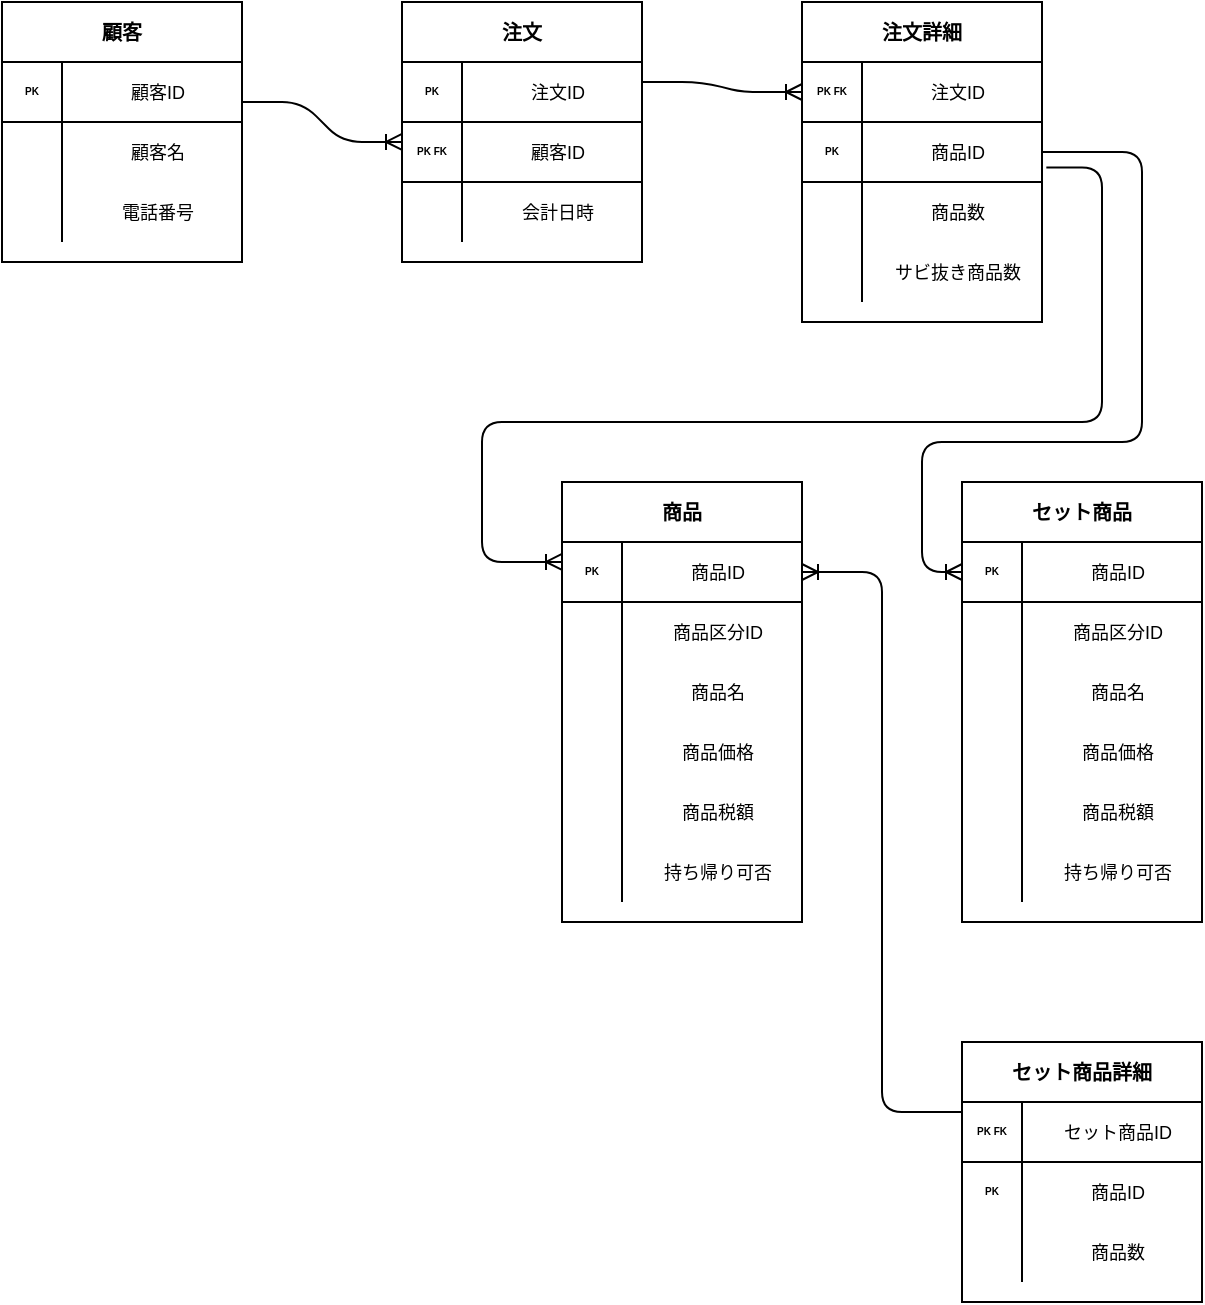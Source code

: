 <mxfile version="17.4.6" type="device" pages="3"><diagram id="BN52Xooz853QkGmvk4Z0" name="課題1"><mxGraphModel dx="1051" dy="619" grid="1" gridSize="10" guides="1" tooltips="1" connect="1" arrows="1" fold="1" page="1" pageScale="1" pageWidth="1169" pageHeight="1654" math="0" shadow="0"><root><mxCell id="0"/><mxCell id="1" parent="0"/><mxCell id="nFbXZwkc4R8C08WtACHY-1" value="顧客" style="shape=table;startSize=30;container=1;collapsible=1;childLayout=tableLayout;fixedRows=1;rowLines=0;fontStyle=1;align=center;resizeLast=1;rounded=0;shadow=0;fontSize=10;strokeWidth=1;fillColor=default;gradientColor=#ffffff;gradientDirection=east;sketch=0;swimlaneLine=1;strokeColor=default;swimlaneFillColor=default;spacingTop=0;" vertex="1" parent="1"><mxGeometry x="40" y="40" width="120" height="130" as="geometry"><mxRectangle x="30" y="130" width="50" height="30" as="alternateBounds"/></mxGeometry></mxCell><mxCell id="nFbXZwkc4R8C08WtACHY-2" value="" style="shape=tableRow;horizontal=0;startSize=0;swimlaneHead=0;swimlaneBody=0;fillColor=none;collapsible=0;dropTarget=0;points=[[0,0.5],[1,0.5]];portConstraint=eastwest;top=0;left=0;right=0;bottom=1;rounded=0;shadow=0;fontSize=5;strokeWidth=1;align=center;" vertex="1" parent="nFbXZwkc4R8C08WtACHY-1"><mxGeometry y="30" width="120" height="30" as="geometry"/></mxCell><mxCell id="nFbXZwkc4R8C08WtACHY-3" value="PK" style="shape=partialRectangle;connectable=0;fillColor=none;top=0;left=0;bottom=0;right=0;fontStyle=1;overflow=hidden;rounded=0;shadow=0;fontSize=5;strokeWidth=1;" vertex="1" parent="nFbXZwkc4R8C08WtACHY-2"><mxGeometry width="30" height="30" as="geometry"><mxRectangle width="30" height="30" as="alternateBounds"/></mxGeometry></mxCell><mxCell id="nFbXZwkc4R8C08WtACHY-4" value="顧客ID" style="shape=partialRectangle;connectable=0;fillColor=none;top=0;left=0;bottom=0;right=0;align=center;spacingLeft=6;fontStyle=0;overflow=hidden;rounded=0;shadow=0;fontSize=9;strokeWidth=1;" vertex="1" parent="nFbXZwkc4R8C08WtACHY-2"><mxGeometry x="30" width="90" height="30" as="geometry"><mxRectangle width="90" height="30" as="alternateBounds"/></mxGeometry></mxCell><mxCell id="nFbXZwkc4R8C08WtACHY-5" value="" style="shape=tableRow;horizontal=0;startSize=0;swimlaneHead=0;swimlaneBody=0;fillColor=none;collapsible=0;dropTarget=0;points=[[0,0.5],[1,0.5]];portConstraint=eastwest;top=0;left=0;right=0;bottom=0;rounded=0;shadow=0;fontSize=5;strokeWidth=1;" vertex="1" parent="nFbXZwkc4R8C08WtACHY-1"><mxGeometry y="60" width="120" height="30" as="geometry"/></mxCell><mxCell id="nFbXZwkc4R8C08WtACHY-6" value="" style="shape=partialRectangle;connectable=0;fillColor=none;top=0;left=0;bottom=0;right=0;editable=1;overflow=hidden;rounded=0;shadow=0;fontSize=5;strokeWidth=1;" vertex="1" parent="nFbXZwkc4R8C08WtACHY-5"><mxGeometry width="30" height="30" as="geometry"><mxRectangle width="30" height="30" as="alternateBounds"/></mxGeometry></mxCell><mxCell id="nFbXZwkc4R8C08WtACHY-7" value="顧客名" style="shape=partialRectangle;connectable=0;fillColor=none;top=0;left=0;bottom=0;right=0;align=center;spacingLeft=6;overflow=hidden;rounded=0;shadow=0;fontSize=9;strokeWidth=1;" vertex="1" parent="nFbXZwkc4R8C08WtACHY-5"><mxGeometry x="30" width="90" height="30" as="geometry"><mxRectangle width="90" height="30" as="alternateBounds"/></mxGeometry></mxCell><mxCell id="nFbXZwkc4R8C08WtACHY-8" value="" style="shape=tableRow;horizontal=0;startSize=0;swimlaneHead=0;swimlaneBody=0;fillColor=none;collapsible=0;dropTarget=0;points=[[0,0.5],[1,0.5]];portConstraint=eastwest;top=0;left=0;right=0;bottom=0;rounded=0;shadow=0;fontSize=5;strokeWidth=1;" vertex="1" parent="nFbXZwkc4R8C08WtACHY-1"><mxGeometry y="90" width="120" height="30" as="geometry"/></mxCell><mxCell id="nFbXZwkc4R8C08WtACHY-9" value="" style="shape=partialRectangle;connectable=0;fillColor=none;top=0;left=0;bottom=0;right=0;editable=1;overflow=hidden;rounded=0;shadow=0;fontSize=5;strokeWidth=1;" vertex="1" parent="nFbXZwkc4R8C08WtACHY-8"><mxGeometry width="30" height="30" as="geometry"><mxRectangle width="30" height="30" as="alternateBounds"/></mxGeometry></mxCell><mxCell id="nFbXZwkc4R8C08WtACHY-10" value="電話番号" style="shape=partialRectangle;connectable=0;fillColor=none;top=0;left=0;bottom=0;right=0;align=center;spacingLeft=6;overflow=hidden;rounded=0;shadow=0;fontSize=9;strokeWidth=1;" vertex="1" parent="nFbXZwkc4R8C08WtACHY-8"><mxGeometry x="30" width="90" height="30" as="geometry"><mxRectangle width="90" height="30" as="alternateBounds"/></mxGeometry></mxCell><mxCell id="nFbXZwkc4R8C08WtACHY-11" value="注文" style="shape=table;startSize=30;container=1;collapsible=1;childLayout=tableLayout;fixedRows=1;rowLines=0;fontStyle=1;align=center;resizeLast=1;rounded=0;shadow=0;fontSize=10;strokeWidth=1;fillColor=default;gradientColor=#ffffff;gradientDirection=east;sketch=0;swimlaneLine=1;strokeColor=default;swimlaneFillColor=default;spacingTop=0;" vertex="1" parent="1"><mxGeometry x="240" y="40" width="120" height="130" as="geometry"><mxRectangle x="30" y="130" width="50" height="30" as="alternateBounds"/></mxGeometry></mxCell><mxCell id="nFbXZwkc4R8C08WtACHY-12" value="" style="shape=tableRow;horizontal=0;startSize=0;swimlaneHead=0;swimlaneBody=0;fillColor=none;collapsible=0;dropTarget=0;points=[[0,0.5],[1,0.5]];portConstraint=eastwest;top=0;left=0;right=0;bottom=1;rounded=0;shadow=0;fontSize=5;strokeWidth=1;align=center;" vertex="1" parent="nFbXZwkc4R8C08WtACHY-11"><mxGeometry y="30" width="120" height="30" as="geometry"/></mxCell><mxCell id="nFbXZwkc4R8C08WtACHY-13" value="PK" style="shape=partialRectangle;connectable=0;fillColor=none;top=0;left=0;bottom=0;right=0;fontStyle=1;overflow=hidden;rounded=0;shadow=0;fontSize=5;strokeWidth=1;" vertex="1" parent="nFbXZwkc4R8C08WtACHY-12"><mxGeometry width="30" height="30" as="geometry"><mxRectangle width="30" height="30" as="alternateBounds"/></mxGeometry></mxCell><mxCell id="nFbXZwkc4R8C08WtACHY-14" value="注文ID" style="shape=partialRectangle;connectable=0;fillColor=none;top=0;left=0;bottom=0;right=0;align=center;spacingLeft=6;fontStyle=0;overflow=hidden;rounded=0;shadow=0;fontSize=9;strokeWidth=1;" vertex="1" parent="nFbXZwkc4R8C08WtACHY-12"><mxGeometry x="30" width="90" height="30" as="geometry"><mxRectangle width="90" height="30" as="alternateBounds"/></mxGeometry></mxCell><mxCell id="nFbXZwkc4R8C08WtACHY-15" style="shape=tableRow;horizontal=0;startSize=0;swimlaneHead=0;swimlaneBody=0;fillColor=none;collapsible=0;dropTarget=0;points=[[0,0.5],[1,0.5]];portConstraint=eastwest;top=0;left=0;right=0;bottom=1;rounded=0;shadow=0;fontSize=5;strokeWidth=1;align=center;" vertex="1" parent="nFbXZwkc4R8C08WtACHY-11"><mxGeometry y="60" width="120" height="30" as="geometry"/></mxCell><mxCell id="nFbXZwkc4R8C08WtACHY-16" value="PK FK" style="shape=partialRectangle;connectable=0;fillColor=none;top=0;left=0;bottom=0;right=0;fontStyle=1;overflow=hidden;rounded=0;shadow=0;fontSize=5;strokeWidth=1;" vertex="1" parent="nFbXZwkc4R8C08WtACHY-15"><mxGeometry width="30" height="30" as="geometry"><mxRectangle width="30" height="30" as="alternateBounds"/></mxGeometry></mxCell><mxCell id="nFbXZwkc4R8C08WtACHY-17" value="顧客ID" style="shape=partialRectangle;connectable=0;fillColor=none;top=0;left=0;bottom=0;right=0;align=center;spacingLeft=6;fontStyle=0;overflow=hidden;rounded=0;shadow=0;fontSize=9;strokeWidth=1;" vertex="1" parent="nFbXZwkc4R8C08WtACHY-15"><mxGeometry x="30" width="90" height="30" as="geometry"><mxRectangle width="90" height="30" as="alternateBounds"/></mxGeometry></mxCell><mxCell id="nFbXZwkc4R8C08WtACHY-18" value="" style="shape=tableRow;horizontal=0;startSize=0;swimlaneHead=0;swimlaneBody=0;fillColor=none;collapsible=0;dropTarget=0;points=[[0,0.5],[1,0.5]];portConstraint=eastwest;top=0;left=0;right=0;bottom=0;rounded=0;shadow=0;fontSize=5;strokeWidth=1;" vertex="1" parent="nFbXZwkc4R8C08WtACHY-11"><mxGeometry y="90" width="120" height="30" as="geometry"/></mxCell><mxCell id="nFbXZwkc4R8C08WtACHY-19" value="" style="shape=partialRectangle;connectable=0;fillColor=none;top=0;left=0;bottom=0;right=0;editable=1;overflow=hidden;rounded=0;shadow=0;fontSize=5;strokeWidth=1;" vertex="1" parent="nFbXZwkc4R8C08WtACHY-18"><mxGeometry width="30" height="30" as="geometry"><mxRectangle width="30" height="30" as="alternateBounds"/></mxGeometry></mxCell><mxCell id="nFbXZwkc4R8C08WtACHY-20" value="会計日時" style="shape=partialRectangle;connectable=0;fillColor=none;top=0;left=0;bottom=0;right=0;align=center;spacingLeft=6;overflow=hidden;rounded=0;shadow=0;fontSize=9;strokeWidth=1;" vertex="1" parent="nFbXZwkc4R8C08WtACHY-18"><mxGeometry x="30" width="90" height="30" as="geometry"><mxRectangle width="90" height="30" as="alternateBounds"/></mxGeometry></mxCell><mxCell id="nFbXZwkc4R8C08WtACHY-21" value="注文詳細" style="shape=table;startSize=30;container=1;collapsible=1;childLayout=tableLayout;fixedRows=1;rowLines=0;fontStyle=1;align=center;resizeLast=1;rounded=0;shadow=0;fontSize=10;strokeWidth=1;fillColor=default;gradientColor=#ffffff;gradientDirection=east;sketch=0;swimlaneLine=1;strokeColor=default;swimlaneFillColor=default;spacingTop=0;" vertex="1" parent="1"><mxGeometry x="440" y="40" width="120" height="160" as="geometry"><mxRectangle x="30" y="130" width="50" height="30" as="alternateBounds"/></mxGeometry></mxCell><mxCell id="nFbXZwkc4R8C08WtACHY-22" value="" style="shape=tableRow;horizontal=0;startSize=0;swimlaneHead=0;swimlaneBody=0;fillColor=none;collapsible=0;dropTarget=0;points=[[0,0.5],[1,0.5]];portConstraint=eastwest;top=0;left=0;right=0;bottom=1;rounded=0;shadow=0;fontSize=5;strokeWidth=1;align=center;" vertex="1" parent="nFbXZwkc4R8C08WtACHY-21"><mxGeometry y="30" width="120" height="30" as="geometry"/></mxCell><mxCell id="nFbXZwkc4R8C08WtACHY-23" value="PK FK" style="shape=partialRectangle;connectable=0;fillColor=none;top=0;left=0;bottom=0;right=0;fontStyle=1;overflow=hidden;rounded=0;shadow=0;fontSize=5;strokeWidth=1;" vertex="1" parent="nFbXZwkc4R8C08WtACHY-22"><mxGeometry width="30" height="30" as="geometry"><mxRectangle width="30" height="30" as="alternateBounds"/></mxGeometry></mxCell><mxCell id="nFbXZwkc4R8C08WtACHY-24" value="注文ID" style="shape=partialRectangle;connectable=0;fillColor=none;top=0;left=0;bottom=0;right=0;align=center;spacingLeft=6;fontStyle=0;overflow=hidden;rounded=0;shadow=0;fontSize=9;strokeWidth=1;" vertex="1" parent="nFbXZwkc4R8C08WtACHY-22"><mxGeometry x="30" width="90" height="30" as="geometry"><mxRectangle width="90" height="30" as="alternateBounds"/></mxGeometry></mxCell><mxCell id="nFbXZwkc4R8C08WtACHY-25" style="shape=tableRow;horizontal=0;startSize=0;swimlaneHead=0;swimlaneBody=0;fillColor=none;collapsible=0;dropTarget=0;points=[[0,0.5],[1,0.5]];portConstraint=eastwest;top=0;left=0;right=0;bottom=1;rounded=0;shadow=0;fontSize=5;strokeWidth=1;align=center;" vertex="1" parent="nFbXZwkc4R8C08WtACHY-21"><mxGeometry y="60" width="120" height="30" as="geometry"/></mxCell><mxCell id="nFbXZwkc4R8C08WtACHY-26" value="PK" style="shape=partialRectangle;connectable=0;fillColor=none;top=0;left=0;bottom=0;right=0;fontStyle=1;overflow=hidden;rounded=0;shadow=0;fontSize=5;strokeWidth=1;" vertex="1" parent="nFbXZwkc4R8C08WtACHY-25"><mxGeometry width="30" height="30" as="geometry"><mxRectangle width="30" height="30" as="alternateBounds"/></mxGeometry></mxCell><mxCell id="nFbXZwkc4R8C08WtACHY-27" value="商品ID" style="shape=partialRectangle;connectable=0;fillColor=none;top=0;left=0;bottom=0;right=0;align=center;spacingLeft=6;fontStyle=0;overflow=hidden;rounded=0;shadow=0;fontSize=9;strokeWidth=1;" vertex="1" parent="nFbXZwkc4R8C08WtACHY-25"><mxGeometry x="30" width="90" height="30" as="geometry"><mxRectangle width="90" height="30" as="alternateBounds"/></mxGeometry></mxCell><mxCell id="nFbXZwkc4R8C08WtACHY-28" value="" style="shape=tableRow;horizontal=0;startSize=0;swimlaneHead=0;swimlaneBody=0;fillColor=none;collapsible=0;dropTarget=0;points=[[0,0.5],[1,0.5]];portConstraint=eastwest;top=0;left=0;right=0;bottom=0;rounded=0;shadow=0;fontSize=5;strokeWidth=1;" vertex="1" parent="nFbXZwkc4R8C08WtACHY-21"><mxGeometry y="90" width="120" height="30" as="geometry"/></mxCell><mxCell id="nFbXZwkc4R8C08WtACHY-29" value="" style="shape=partialRectangle;connectable=0;fillColor=none;top=0;left=0;bottom=0;right=0;editable=1;overflow=hidden;rounded=0;shadow=0;fontSize=5;strokeWidth=1;" vertex="1" parent="nFbXZwkc4R8C08WtACHY-28"><mxGeometry width="30" height="30" as="geometry"><mxRectangle width="30" height="30" as="alternateBounds"/></mxGeometry></mxCell><mxCell id="nFbXZwkc4R8C08WtACHY-30" value="商品数" style="shape=partialRectangle;connectable=0;fillColor=none;top=0;left=0;bottom=0;right=0;align=center;spacingLeft=6;overflow=hidden;rounded=0;shadow=0;fontSize=9;strokeWidth=1;" vertex="1" parent="nFbXZwkc4R8C08WtACHY-28"><mxGeometry x="30" width="90" height="30" as="geometry"><mxRectangle width="90" height="30" as="alternateBounds"/></mxGeometry></mxCell><mxCell id="nFbXZwkc4R8C08WtACHY-31" style="shape=tableRow;horizontal=0;startSize=0;swimlaneHead=0;swimlaneBody=0;fillColor=none;collapsible=0;dropTarget=0;points=[[0,0.5],[1,0.5]];portConstraint=eastwest;top=0;left=0;right=0;bottom=0;rounded=0;shadow=0;fontSize=5;strokeWidth=1;" vertex="1" parent="nFbXZwkc4R8C08WtACHY-21"><mxGeometry y="120" width="120" height="30" as="geometry"/></mxCell><mxCell id="nFbXZwkc4R8C08WtACHY-32" style="shape=partialRectangle;connectable=0;fillColor=none;top=0;left=0;bottom=0;right=0;editable=1;overflow=hidden;rounded=0;shadow=0;fontSize=5;strokeWidth=1;" vertex="1" parent="nFbXZwkc4R8C08WtACHY-31"><mxGeometry width="30" height="30" as="geometry"><mxRectangle width="30" height="30" as="alternateBounds"/></mxGeometry></mxCell><mxCell id="nFbXZwkc4R8C08WtACHY-33" value="サビ抜き商品数" style="shape=partialRectangle;connectable=0;fillColor=none;top=0;left=0;bottom=0;right=0;align=center;spacingLeft=6;overflow=hidden;rounded=0;shadow=0;fontSize=9;strokeWidth=1;" vertex="1" parent="nFbXZwkc4R8C08WtACHY-31"><mxGeometry x="30" width="90" height="30" as="geometry"><mxRectangle width="90" height="30" as="alternateBounds"/></mxGeometry></mxCell><mxCell id="nFbXZwkc4R8C08WtACHY-37" value="商品" style="shape=table;startSize=30;container=1;collapsible=1;childLayout=tableLayout;fixedRows=1;rowLines=0;fontStyle=1;align=center;resizeLast=1;rounded=0;shadow=0;fontSize=10;strokeWidth=1;fillColor=default;gradientColor=#ffffff;gradientDirection=east;sketch=0;swimlaneLine=1;strokeColor=default;swimlaneFillColor=default;spacingTop=0;" vertex="1" parent="1"><mxGeometry x="320" y="280" width="120" height="220" as="geometry"><mxRectangle x="30" y="130" width="50" height="30" as="alternateBounds"/></mxGeometry></mxCell><mxCell id="nFbXZwkc4R8C08WtACHY-38" value="" style="shape=tableRow;horizontal=0;startSize=0;swimlaneHead=0;swimlaneBody=0;fillColor=none;collapsible=0;dropTarget=0;points=[[0,0.5],[1,0.5]];portConstraint=eastwest;top=0;left=0;right=0;bottom=1;rounded=0;shadow=0;fontSize=5;strokeWidth=1;align=center;" vertex="1" parent="nFbXZwkc4R8C08WtACHY-37"><mxGeometry y="30" width="120" height="30" as="geometry"/></mxCell><mxCell id="nFbXZwkc4R8C08WtACHY-39" value="PK" style="shape=partialRectangle;connectable=0;fillColor=none;top=0;left=0;bottom=0;right=0;fontStyle=1;overflow=hidden;rounded=0;shadow=0;fontSize=5;strokeWidth=1;" vertex="1" parent="nFbXZwkc4R8C08WtACHY-38"><mxGeometry width="30" height="30" as="geometry"><mxRectangle width="30" height="30" as="alternateBounds"/></mxGeometry></mxCell><mxCell id="nFbXZwkc4R8C08WtACHY-40" value="商品ID" style="shape=partialRectangle;connectable=0;fillColor=none;top=0;left=0;bottom=0;right=0;align=center;spacingLeft=6;fontStyle=0;overflow=hidden;rounded=0;shadow=0;fontSize=9;strokeWidth=1;" vertex="1" parent="nFbXZwkc4R8C08WtACHY-38"><mxGeometry x="30" width="90" height="30" as="geometry"><mxRectangle width="90" height="30" as="alternateBounds"/></mxGeometry></mxCell><mxCell id="nFbXZwkc4R8C08WtACHY-41" value="" style="shape=tableRow;horizontal=0;startSize=0;swimlaneHead=0;swimlaneBody=0;fillColor=none;collapsible=0;dropTarget=0;points=[[0,0.5],[1,0.5]];portConstraint=eastwest;top=0;left=0;right=0;bottom=0;rounded=0;shadow=0;fontSize=5;strokeWidth=1;" vertex="1" parent="nFbXZwkc4R8C08WtACHY-37"><mxGeometry y="60" width="120" height="30" as="geometry"/></mxCell><mxCell id="nFbXZwkc4R8C08WtACHY-42" value="" style="shape=partialRectangle;connectable=0;fillColor=none;top=0;left=0;bottom=0;right=0;editable=1;overflow=hidden;rounded=0;shadow=0;fontSize=5;strokeWidth=1;" vertex="1" parent="nFbXZwkc4R8C08WtACHY-41"><mxGeometry width="30" height="30" as="geometry"><mxRectangle width="30" height="30" as="alternateBounds"/></mxGeometry></mxCell><mxCell id="nFbXZwkc4R8C08WtACHY-43" value="商品区分ID" style="shape=partialRectangle;connectable=0;fillColor=none;top=0;left=0;bottom=0;right=0;align=center;spacingLeft=6;overflow=hidden;rounded=0;shadow=0;fontSize=9;strokeWidth=1;" vertex="1" parent="nFbXZwkc4R8C08WtACHY-41"><mxGeometry x="30" width="90" height="30" as="geometry"><mxRectangle width="90" height="30" as="alternateBounds"/></mxGeometry></mxCell><mxCell id="nFbXZwkc4R8C08WtACHY-44" style="shape=tableRow;horizontal=0;startSize=0;swimlaneHead=0;swimlaneBody=0;fillColor=none;collapsible=0;dropTarget=0;points=[[0,0.5],[1,0.5]];portConstraint=eastwest;top=0;left=0;right=0;bottom=0;rounded=0;shadow=0;fontSize=5;strokeWidth=1;" vertex="1" parent="nFbXZwkc4R8C08WtACHY-37"><mxGeometry y="90" width="120" height="30" as="geometry"/></mxCell><mxCell id="nFbXZwkc4R8C08WtACHY-45" style="shape=partialRectangle;connectable=0;fillColor=none;top=0;left=0;bottom=0;right=0;editable=1;overflow=hidden;rounded=0;shadow=0;fontSize=5;strokeWidth=1;" vertex="1" parent="nFbXZwkc4R8C08WtACHY-44"><mxGeometry width="30" height="30" as="geometry"><mxRectangle width="30" height="30" as="alternateBounds"/></mxGeometry></mxCell><mxCell id="nFbXZwkc4R8C08WtACHY-46" value="商品名" style="shape=partialRectangle;connectable=0;fillColor=none;top=0;left=0;bottom=0;right=0;align=center;spacingLeft=6;overflow=hidden;rounded=0;shadow=0;fontSize=9;strokeWidth=1;" vertex="1" parent="nFbXZwkc4R8C08WtACHY-44"><mxGeometry x="30" width="90" height="30" as="geometry"><mxRectangle width="90" height="30" as="alternateBounds"/></mxGeometry></mxCell><mxCell id="nFbXZwkc4R8C08WtACHY-47" style="shape=tableRow;horizontal=0;startSize=0;swimlaneHead=0;swimlaneBody=0;fillColor=none;collapsible=0;dropTarget=0;points=[[0,0.5],[1,0.5]];portConstraint=eastwest;top=0;left=0;right=0;bottom=0;rounded=0;shadow=0;fontSize=5;strokeWidth=1;" vertex="1" parent="nFbXZwkc4R8C08WtACHY-37"><mxGeometry y="120" width="120" height="30" as="geometry"/></mxCell><mxCell id="nFbXZwkc4R8C08WtACHY-48" style="shape=partialRectangle;connectable=0;fillColor=none;top=0;left=0;bottom=0;right=0;editable=1;overflow=hidden;rounded=0;shadow=0;fontSize=5;strokeWidth=1;" vertex="1" parent="nFbXZwkc4R8C08WtACHY-47"><mxGeometry width="30" height="30" as="geometry"><mxRectangle width="30" height="30" as="alternateBounds"/></mxGeometry></mxCell><mxCell id="nFbXZwkc4R8C08WtACHY-49" value="商品価格" style="shape=partialRectangle;connectable=0;fillColor=none;top=0;left=0;bottom=0;right=0;align=center;spacingLeft=6;overflow=hidden;rounded=0;shadow=0;fontSize=9;strokeWidth=1;" vertex="1" parent="nFbXZwkc4R8C08WtACHY-47"><mxGeometry x="30" width="90" height="30" as="geometry"><mxRectangle width="90" height="30" as="alternateBounds"/></mxGeometry></mxCell><mxCell id="nFbXZwkc4R8C08WtACHY-50" style="shape=tableRow;horizontal=0;startSize=0;swimlaneHead=0;swimlaneBody=0;fillColor=none;collapsible=0;dropTarget=0;points=[[0,0.5],[1,0.5]];portConstraint=eastwest;top=0;left=0;right=0;bottom=0;rounded=0;shadow=0;fontSize=5;strokeWidth=1;" vertex="1" parent="nFbXZwkc4R8C08WtACHY-37"><mxGeometry y="150" width="120" height="30" as="geometry"/></mxCell><mxCell id="nFbXZwkc4R8C08WtACHY-51" style="shape=partialRectangle;connectable=0;fillColor=none;top=0;left=0;bottom=0;right=0;editable=1;overflow=hidden;rounded=0;shadow=0;fontSize=5;strokeWidth=1;" vertex="1" parent="nFbXZwkc4R8C08WtACHY-50"><mxGeometry width="30" height="30" as="geometry"><mxRectangle width="30" height="30" as="alternateBounds"/></mxGeometry></mxCell><mxCell id="nFbXZwkc4R8C08WtACHY-52" value="商品税額" style="shape=partialRectangle;connectable=0;fillColor=none;top=0;left=0;bottom=0;right=0;align=center;spacingLeft=6;overflow=hidden;rounded=0;shadow=0;fontSize=9;strokeWidth=1;" vertex="1" parent="nFbXZwkc4R8C08WtACHY-50"><mxGeometry x="30" width="90" height="30" as="geometry"><mxRectangle width="90" height="30" as="alternateBounds"/></mxGeometry></mxCell><mxCell id="nFbXZwkc4R8C08WtACHY-53" style="shape=tableRow;horizontal=0;startSize=0;swimlaneHead=0;swimlaneBody=0;fillColor=none;collapsible=0;dropTarget=0;points=[[0,0.5],[1,0.5]];portConstraint=eastwest;top=0;left=0;right=0;bottom=0;rounded=0;shadow=0;fontSize=5;strokeWidth=1;" vertex="1" parent="nFbXZwkc4R8C08WtACHY-37"><mxGeometry y="180" width="120" height="30" as="geometry"/></mxCell><mxCell id="nFbXZwkc4R8C08WtACHY-54" style="shape=partialRectangle;connectable=0;fillColor=none;top=0;left=0;bottom=0;right=0;editable=1;overflow=hidden;rounded=0;shadow=0;fontSize=5;strokeWidth=1;" vertex="1" parent="nFbXZwkc4R8C08WtACHY-53"><mxGeometry width="30" height="30" as="geometry"><mxRectangle width="30" height="30" as="alternateBounds"/></mxGeometry></mxCell><mxCell id="nFbXZwkc4R8C08WtACHY-55" value="持ち帰り可否" style="shape=partialRectangle;connectable=0;fillColor=none;top=0;left=0;bottom=0;right=0;align=center;spacingLeft=6;overflow=hidden;rounded=0;shadow=0;fontSize=9;strokeWidth=1;" vertex="1" parent="nFbXZwkc4R8C08WtACHY-53"><mxGeometry x="30" width="90" height="30" as="geometry"><mxRectangle width="90" height="30" as="alternateBounds"/></mxGeometry></mxCell><mxCell id="nFbXZwkc4R8C08WtACHY-56" value="セット商品" style="shape=table;startSize=30;container=1;collapsible=1;childLayout=tableLayout;fixedRows=1;rowLines=0;fontStyle=1;align=center;resizeLast=1;rounded=0;shadow=0;fontSize=10;strokeWidth=1;fillColor=default;gradientColor=#ffffff;gradientDirection=east;sketch=0;swimlaneLine=1;strokeColor=default;swimlaneFillColor=default;spacingTop=0;" vertex="1" parent="1"><mxGeometry x="520" y="280" width="120" height="220" as="geometry"><mxRectangle x="30" y="130" width="50" height="30" as="alternateBounds"/></mxGeometry></mxCell><mxCell id="nFbXZwkc4R8C08WtACHY-57" value="" style="shape=tableRow;horizontal=0;startSize=0;swimlaneHead=0;swimlaneBody=0;fillColor=none;collapsible=0;dropTarget=0;points=[[0,0.5],[1,0.5]];portConstraint=eastwest;top=0;left=0;right=0;bottom=1;rounded=0;shadow=0;fontSize=5;strokeWidth=1;align=center;" vertex="1" parent="nFbXZwkc4R8C08WtACHY-56"><mxGeometry y="30" width="120" height="30" as="geometry"/></mxCell><mxCell id="nFbXZwkc4R8C08WtACHY-58" value="PK" style="shape=partialRectangle;connectable=0;fillColor=none;top=0;left=0;bottom=0;right=0;fontStyle=1;overflow=hidden;rounded=0;shadow=0;fontSize=5;strokeWidth=1;" vertex="1" parent="nFbXZwkc4R8C08WtACHY-57"><mxGeometry width="30" height="30" as="geometry"><mxRectangle width="30" height="30" as="alternateBounds"/></mxGeometry></mxCell><mxCell id="nFbXZwkc4R8C08WtACHY-59" value="商品ID" style="shape=partialRectangle;connectable=0;fillColor=none;top=0;left=0;bottom=0;right=0;align=center;spacingLeft=6;fontStyle=0;overflow=hidden;rounded=0;shadow=0;fontSize=9;strokeWidth=1;" vertex="1" parent="nFbXZwkc4R8C08WtACHY-57"><mxGeometry x="30" width="90" height="30" as="geometry"><mxRectangle width="90" height="30" as="alternateBounds"/></mxGeometry></mxCell><mxCell id="nFbXZwkc4R8C08WtACHY-60" value="" style="shape=tableRow;horizontal=0;startSize=0;swimlaneHead=0;swimlaneBody=0;fillColor=none;collapsible=0;dropTarget=0;points=[[0,0.5],[1,0.5]];portConstraint=eastwest;top=0;left=0;right=0;bottom=0;rounded=0;shadow=0;fontSize=5;strokeWidth=1;" vertex="1" parent="nFbXZwkc4R8C08WtACHY-56"><mxGeometry y="60" width="120" height="30" as="geometry"/></mxCell><mxCell id="nFbXZwkc4R8C08WtACHY-61" value="" style="shape=partialRectangle;connectable=0;fillColor=none;top=0;left=0;bottom=0;right=0;editable=1;overflow=hidden;rounded=0;shadow=0;fontSize=5;strokeWidth=1;" vertex="1" parent="nFbXZwkc4R8C08WtACHY-60"><mxGeometry width="30" height="30" as="geometry"><mxRectangle width="30" height="30" as="alternateBounds"/></mxGeometry></mxCell><mxCell id="nFbXZwkc4R8C08WtACHY-62" value="商品区分ID" style="shape=partialRectangle;connectable=0;fillColor=none;top=0;left=0;bottom=0;right=0;align=center;spacingLeft=6;overflow=hidden;rounded=0;shadow=0;fontSize=9;strokeWidth=1;" vertex="1" parent="nFbXZwkc4R8C08WtACHY-60"><mxGeometry x="30" width="90" height="30" as="geometry"><mxRectangle width="90" height="30" as="alternateBounds"/></mxGeometry></mxCell><mxCell id="nFbXZwkc4R8C08WtACHY-63" style="shape=tableRow;horizontal=0;startSize=0;swimlaneHead=0;swimlaneBody=0;fillColor=none;collapsible=0;dropTarget=0;points=[[0,0.5],[1,0.5]];portConstraint=eastwest;top=0;left=0;right=0;bottom=0;rounded=0;shadow=0;fontSize=5;strokeWidth=1;" vertex="1" parent="nFbXZwkc4R8C08WtACHY-56"><mxGeometry y="90" width="120" height="30" as="geometry"/></mxCell><mxCell id="nFbXZwkc4R8C08WtACHY-64" style="shape=partialRectangle;connectable=0;fillColor=none;top=0;left=0;bottom=0;right=0;editable=1;overflow=hidden;rounded=0;shadow=0;fontSize=5;strokeWidth=1;" vertex="1" parent="nFbXZwkc4R8C08WtACHY-63"><mxGeometry width="30" height="30" as="geometry"><mxRectangle width="30" height="30" as="alternateBounds"/></mxGeometry></mxCell><mxCell id="nFbXZwkc4R8C08WtACHY-65" value="商品名" style="shape=partialRectangle;connectable=0;fillColor=none;top=0;left=0;bottom=0;right=0;align=center;spacingLeft=6;overflow=hidden;rounded=0;shadow=0;fontSize=9;strokeWidth=1;" vertex="1" parent="nFbXZwkc4R8C08WtACHY-63"><mxGeometry x="30" width="90" height="30" as="geometry"><mxRectangle width="90" height="30" as="alternateBounds"/></mxGeometry></mxCell><mxCell id="nFbXZwkc4R8C08WtACHY-66" style="shape=tableRow;horizontal=0;startSize=0;swimlaneHead=0;swimlaneBody=0;fillColor=none;collapsible=0;dropTarget=0;points=[[0,0.5],[1,0.5]];portConstraint=eastwest;top=0;left=0;right=0;bottom=0;rounded=0;shadow=0;fontSize=5;strokeWidth=1;" vertex="1" parent="nFbXZwkc4R8C08WtACHY-56"><mxGeometry y="120" width="120" height="30" as="geometry"/></mxCell><mxCell id="nFbXZwkc4R8C08WtACHY-67" style="shape=partialRectangle;connectable=0;fillColor=none;top=0;left=0;bottom=0;right=0;editable=1;overflow=hidden;rounded=0;shadow=0;fontSize=5;strokeWidth=1;" vertex="1" parent="nFbXZwkc4R8C08WtACHY-66"><mxGeometry width="30" height="30" as="geometry"><mxRectangle width="30" height="30" as="alternateBounds"/></mxGeometry></mxCell><mxCell id="nFbXZwkc4R8C08WtACHY-68" value="商品価格" style="shape=partialRectangle;connectable=0;fillColor=none;top=0;left=0;bottom=0;right=0;align=center;spacingLeft=6;overflow=hidden;rounded=0;shadow=0;fontSize=9;strokeWidth=1;" vertex="1" parent="nFbXZwkc4R8C08WtACHY-66"><mxGeometry x="30" width="90" height="30" as="geometry"><mxRectangle width="90" height="30" as="alternateBounds"/></mxGeometry></mxCell><mxCell id="nFbXZwkc4R8C08WtACHY-69" style="shape=tableRow;horizontal=0;startSize=0;swimlaneHead=0;swimlaneBody=0;fillColor=none;collapsible=0;dropTarget=0;points=[[0,0.5],[1,0.5]];portConstraint=eastwest;top=0;left=0;right=0;bottom=0;rounded=0;shadow=0;fontSize=5;strokeWidth=1;" vertex="1" parent="nFbXZwkc4R8C08WtACHY-56"><mxGeometry y="150" width="120" height="30" as="geometry"/></mxCell><mxCell id="nFbXZwkc4R8C08WtACHY-70" style="shape=partialRectangle;connectable=0;fillColor=none;top=0;left=0;bottom=0;right=0;editable=1;overflow=hidden;rounded=0;shadow=0;fontSize=5;strokeWidth=1;" vertex="1" parent="nFbXZwkc4R8C08WtACHY-69"><mxGeometry width="30" height="30" as="geometry"><mxRectangle width="30" height="30" as="alternateBounds"/></mxGeometry></mxCell><mxCell id="nFbXZwkc4R8C08WtACHY-71" value="商品税額" style="shape=partialRectangle;connectable=0;fillColor=none;top=0;left=0;bottom=0;right=0;align=center;spacingLeft=6;overflow=hidden;rounded=0;shadow=0;fontSize=9;strokeWidth=1;" vertex="1" parent="nFbXZwkc4R8C08WtACHY-69"><mxGeometry x="30" width="90" height="30" as="geometry"><mxRectangle width="90" height="30" as="alternateBounds"/></mxGeometry></mxCell><mxCell id="nFbXZwkc4R8C08WtACHY-72" style="shape=tableRow;horizontal=0;startSize=0;swimlaneHead=0;swimlaneBody=0;fillColor=none;collapsible=0;dropTarget=0;points=[[0,0.5],[1,0.5]];portConstraint=eastwest;top=0;left=0;right=0;bottom=0;rounded=0;shadow=0;fontSize=5;strokeWidth=1;" vertex="1" parent="nFbXZwkc4R8C08WtACHY-56"><mxGeometry y="180" width="120" height="30" as="geometry"/></mxCell><mxCell id="nFbXZwkc4R8C08WtACHY-73" style="shape=partialRectangle;connectable=0;fillColor=none;top=0;left=0;bottom=0;right=0;editable=1;overflow=hidden;rounded=0;shadow=0;fontSize=5;strokeWidth=1;" vertex="1" parent="nFbXZwkc4R8C08WtACHY-72"><mxGeometry width="30" height="30" as="geometry"><mxRectangle width="30" height="30" as="alternateBounds"/></mxGeometry></mxCell><mxCell id="nFbXZwkc4R8C08WtACHY-74" value="持ち帰り可否" style="shape=partialRectangle;connectable=0;fillColor=none;top=0;left=0;bottom=0;right=0;align=center;spacingLeft=6;overflow=hidden;rounded=0;shadow=0;fontSize=9;strokeWidth=1;" vertex="1" parent="nFbXZwkc4R8C08WtACHY-72"><mxGeometry x="30" width="90" height="30" as="geometry"><mxRectangle width="90" height="30" as="alternateBounds"/></mxGeometry></mxCell><mxCell id="nFbXZwkc4R8C08WtACHY-75" style="shape=tableRow;horizontal=0;startSize=0;swimlaneHead=0;swimlaneBody=0;fillColor=none;collapsible=0;dropTarget=0;points=[[0,0.5],[1,0.5]];portConstraint=eastwest;top=0;left=0;right=0;bottom=0;rounded=0;shadow=0;fontSize=5;strokeWidth=1;" vertex="1" parent="1"><mxGeometry x="520" y="580" width="120" height="30" as="geometry"/></mxCell><mxCell id="nFbXZwkc4R8C08WtACHY-76" value="" style="edgeStyle=entityRelationEdgeStyle;fontSize=12;html=1;endArrow=ERoneToMany;rounded=1;shadow=0;sketch=0;fontColor=default;entryX=0;entryY=0.333;entryDx=0;entryDy=0;entryPerimeter=0;" edge="1" parent="1" target="nFbXZwkc4R8C08WtACHY-15"><mxGeometry width="100" height="100" relative="1" as="geometry"><mxPoint x="160" y="90" as="sourcePoint"/><mxPoint x="260" y="-10" as="targetPoint"/></mxGeometry></mxCell><mxCell id="nFbXZwkc4R8C08WtACHY-77" value="" style="edgeStyle=entityRelationEdgeStyle;fontSize=12;html=1;endArrow=ERoneToMany;rounded=1;shadow=0;sketch=0;fontColor=default;entryX=0;entryY=0.5;entryDx=0;entryDy=0;" edge="1" parent="1" target="nFbXZwkc4R8C08WtACHY-22"><mxGeometry width="100" height="100" relative="1" as="geometry"><mxPoint x="360" y="80" as="sourcePoint"/><mxPoint x="440" y="99.99" as="targetPoint"/></mxGeometry></mxCell><mxCell id="nFbXZwkc4R8C08WtACHY-78" value="" style="fontSize=12;html=1;endArrow=ERoneToMany;rounded=1;shadow=0;sketch=0;fontColor=default;strokeColor=default;edgeStyle=orthogonalEdgeStyle;entryX=0;entryY=0.333;entryDx=0;entryDy=0;entryPerimeter=0;exitX=1.018;exitY=0.76;exitDx=0;exitDy=0;exitPerimeter=0;" edge="1" parent="1" source="nFbXZwkc4R8C08WtACHY-25" target="nFbXZwkc4R8C08WtACHY-38"><mxGeometry width="100" height="100" relative="1" as="geometry"><mxPoint x="610" y="180" as="sourcePoint"/><mxPoint x="270" y="330" as="targetPoint"/><Array as="points"><mxPoint x="590" y="123"/><mxPoint x="590" y="250"/><mxPoint x="280" y="250"/><mxPoint x="280" y="320"/></Array></mxGeometry></mxCell><mxCell id="nFbXZwkc4R8C08WtACHY-79" value="" style="edgeStyle=orthogonalEdgeStyle;fontSize=12;html=1;endArrow=ERoneToMany;rounded=1;shadow=0;sketch=0;fontColor=default;strokeColor=default;entryX=0;entryY=0.5;entryDx=0;entryDy=0;exitX=1;exitY=0.5;exitDx=0;exitDy=0;" edge="1" parent="1" source="nFbXZwkc4R8C08WtACHY-25" target="nFbXZwkc4R8C08WtACHY-57"><mxGeometry width="100" height="100" relative="1" as="geometry"><mxPoint x="620" y="220" as="sourcePoint"/><mxPoint x="570" y="240" as="targetPoint"/><Array as="points"><mxPoint x="610" y="115"/><mxPoint x="610" y="260"/><mxPoint x="500" y="260"/><mxPoint x="500" y="325"/></Array></mxGeometry></mxCell><mxCell id="nFbXZwkc4R8C08WtACHY-80" value="" style="edgeStyle=orthogonalEdgeStyle;fontSize=12;html=1;endArrow=ERoneToMany;rounded=1;shadow=0;sketch=0;fontColor=default;strokeColor=default;exitX=0;exitY=0.5;exitDx=0;exitDy=0;entryX=1;entryY=0.5;entryDx=0;entryDy=0;" edge="1" parent="1" source="nFbXZwkc4R8C08WtACHY-75" target="nFbXZwkc4R8C08WtACHY-38"><mxGeometry width="100" height="100" relative="1" as="geometry"><mxPoint x="370" y="590" as="sourcePoint"/><mxPoint x="470" y="490" as="targetPoint"/></mxGeometry></mxCell><mxCell id="nFbXZwkc4R8C08WtACHY-81" value="セット商品詳細" style="shape=table;startSize=30;container=1;collapsible=1;childLayout=tableLayout;fixedRows=1;rowLines=0;fontStyle=1;align=center;resizeLast=1;rounded=0;shadow=0;fontSize=10;strokeWidth=1;fillColor=default;gradientColor=#ffffff;gradientDirection=east;sketch=0;swimlaneLine=1;strokeColor=default;swimlaneFillColor=default;spacingTop=0;" vertex="1" parent="1"><mxGeometry x="520" y="560" width="120" height="130" as="geometry"><mxRectangle x="30" y="130" width="50" height="30" as="alternateBounds"/></mxGeometry></mxCell><mxCell id="nFbXZwkc4R8C08WtACHY-82" value="" style="shape=tableRow;horizontal=0;startSize=0;swimlaneHead=0;swimlaneBody=0;fillColor=none;collapsible=0;dropTarget=0;points=[[0,0.5],[1,0.5]];portConstraint=eastwest;top=0;left=0;right=0;bottom=1;rounded=0;shadow=0;fontSize=5;strokeWidth=1;align=center;" vertex="1" parent="nFbXZwkc4R8C08WtACHY-81"><mxGeometry y="30" width="120" height="30" as="geometry"/></mxCell><mxCell id="nFbXZwkc4R8C08WtACHY-83" value="PK FK" style="shape=partialRectangle;connectable=0;fillColor=none;top=0;left=0;bottom=0;right=0;fontStyle=1;overflow=hidden;rounded=0;shadow=0;fontSize=5;strokeWidth=1;" vertex="1" parent="nFbXZwkc4R8C08WtACHY-82"><mxGeometry width="30" height="30" as="geometry"><mxRectangle width="30" height="30" as="alternateBounds"/></mxGeometry></mxCell><mxCell id="nFbXZwkc4R8C08WtACHY-84" value="セット商品ID" style="shape=partialRectangle;connectable=0;fillColor=none;top=0;left=0;bottom=0;right=0;align=center;spacingLeft=6;fontStyle=0;overflow=hidden;rounded=0;shadow=0;fontSize=9;strokeWidth=1;" vertex="1" parent="nFbXZwkc4R8C08WtACHY-82"><mxGeometry x="30" width="90" height="30" as="geometry"><mxRectangle width="90" height="30" as="alternateBounds"/></mxGeometry></mxCell><mxCell id="nFbXZwkc4R8C08WtACHY-85" style="shape=tableRow;horizontal=0;startSize=0;swimlaneHead=0;swimlaneBody=0;fillColor=none;collapsible=0;dropTarget=0;points=[[0,0.5],[1,0.5]];portConstraint=eastwest;top=0;left=0;right=0;bottom=0;rounded=0;shadow=0;fontSize=5;strokeWidth=1;" vertex="1" parent="nFbXZwkc4R8C08WtACHY-81"><mxGeometry y="60" width="120" height="30" as="geometry"/></mxCell><mxCell id="nFbXZwkc4R8C08WtACHY-86" value="PK" style="shape=partialRectangle;connectable=0;fillColor=none;top=0;left=0;bottom=0;right=0;editable=1;overflow=hidden;rounded=0;shadow=0;fontSize=5;strokeWidth=1;fontStyle=1" vertex="1" parent="nFbXZwkc4R8C08WtACHY-85"><mxGeometry width="30" height="30" as="geometry"><mxRectangle width="30" height="30" as="alternateBounds"/></mxGeometry></mxCell><mxCell id="nFbXZwkc4R8C08WtACHY-87" value="商品ID" style="shape=partialRectangle;connectable=0;fillColor=none;top=0;left=0;bottom=0;right=0;align=center;spacingLeft=6;overflow=hidden;rounded=0;shadow=0;fontSize=9;strokeWidth=1;" vertex="1" parent="nFbXZwkc4R8C08WtACHY-85"><mxGeometry x="30" width="90" height="30" as="geometry"><mxRectangle width="90" height="30" as="alternateBounds"/></mxGeometry></mxCell><mxCell id="nFbXZwkc4R8C08WtACHY-88" style="shape=tableRow;horizontal=0;startSize=0;swimlaneHead=0;swimlaneBody=0;fillColor=none;collapsible=0;dropTarget=0;points=[[0,0.5],[1,0.5]];portConstraint=eastwest;top=0;left=0;right=0;bottom=0;rounded=0;shadow=0;fontSize=5;strokeWidth=1;" vertex="1" parent="nFbXZwkc4R8C08WtACHY-81"><mxGeometry y="90" width="120" height="30" as="geometry"/></mxCell><mxCell id="nFbXZwkc4R8C08WtACHY-89" style="shape=partialRectangle;connectable=0;fillColor=none;top=0;left=0;bottom=0;right=0;editable=1;overflow=hidden;rounded=0;shadow=0;fontSize=5;strokeWidth=1;fontStyle=1" vertex="1" parent="nFbXZwkc4R8C08WtACHY-88"><mxGeometry width="30" height="30" as="geometry"><mxRectangle width="30" height="30" as="alternateBounds"/></mxGeometry></mxCell><mxCell id="nFbXZwkc4R8C08WtACHY-90" value="商品数" style="shape=partialRectangle;connectable=0;fillColor=none;top=0;left=0;bottom=0;right=0;align=center;spacingLeft=6;overflow=hidden;rounded=0;shadow=0;fontSize=9;strokeWidth=1;" vertex="1" parent="nFbXZwkc4R8C08WtACHY-88"><mxGeometry x="30" width="90" height="30" as="geometry"><mxRectangle width="90" height="30" as="alternateBounds"/></mxGeometry></mxCell></root></mxGraphModel></diagram><diagram id="hg7Bpj_eIUQG-X3x_uc_" name="課題2"><mxGraphModel dx="946" dy="557" grid="1" gridSize="10" guides="1" tooltips="1" connect="1" arrows="1" fold="1" page="1" pageScale="1" pageWidth="1169" pageHeight="1654" math="0" shadow="0"><root><mxCell id="0"/><mxCell id="1" parent="0"/><mxCell id="3ucvxJJfOAz8GNQNrprd-1" value="顧客" style="shape=table;startSize=30;container=1;collapsible=1;childLayout=tableLayout;fixedRows=1;rowLines=0;fontStyle=1;align=center;resizeLast=1;rounded=0;shadow=0;fontSize=10;strokeWidth=1;fillColor=default;gradientColor=#ffffff;gradientDirection=east;sketch=0;swimlaneLine=1;strokeColor=default;swimlaneFillColor=default;spacingTop=0;" vertex="1" parent="1"><mxGeometry x="40" y="40" width="120" height="130" as="geometry"><mxRectangle x="30" y="130" width="50" height="30" as="alternateBounds"/></mxGeometry></mxCell><mxCell id="3ucvxJJfOAz8GNQNrprd-2" value="" style="shape=tableRow;horizontal=0;startSize=0;swimlaneHead=0;swimlaneBody=0;fillColor=none;collapsible=0;dropTarget=0;points=[[0,0.5],[1,0.5]];portConstraint=eastwest;top=0;left=0;right=0;bottom=1;rounded=0;shadow=0;fontSize=5;strokeWidth=1;align=center;" vertex="1" parent="3ucvxJJfOAz8GNQNrprd-1"><mxGeometry y="30" width="120" height="30" as="geometry"/></mxCell><mxCell id="3ucvxJJfOAz8GNQNrprd-3" value="PK" style="shape=partialRectangle;connectable=0;fillColor=none;top=0;left=0;bottom=0;right=0;fontStyle=1;overflow=hidden;rounded=0;shadow=0;fontSize=5;strokeWidth=1;" vertex="1" parent="3ucvxJJfOAz8GNQNrprd-2"><mxGeometry width="30" height="30" as="geometry"><mxRectangle width="30" height="30" as="alternateBounds"/></mxGeometry></mxCell><mxCell id="3ucvxJJfOAz8GNQNrprd-4" value="顧客ID" style="shape=partialRectangle;connectable=0;fillColor=none;top=0;left=0;bottom=0;right=0;align=center;spacingLeft=6;fontStyle=0;overflow=hidden;rounded=0;shadow=0;fontSize=9;strokeWidth=1;" vertex="1" parent="3ucvxJJfOAz8GNQNrprd-2"><mxGeometry x="30" width="90" height="30" as="geometry"><mxRectangle width="90" height="30" as="alternateBounds"/></mxGeometry></mxCell><mxCell id="3ucvxJJfOAz8GNQNrprd-5" value="" style="shape=tableRow;horizontal=0;startSize=0;swimlaneHead=0;swimlaneBody=0;fillColor=none;collapsible=0;dropTarget=0;points=[[0,0.5],[1,0.5]];portConstraint=eastwest;top=0;left=0;right=0;bottom=0;rounded=0;shadow=0;fontSize=5;strokeWidth=1;" vertex="1" parent="3ucvxJJfOAz8GNQNrprd-1"><mxGeometry y="60" width="120" height="30" as="geometry"/></mxCell><mxCell id="3ucvxJJfOAz8GNQNrprd-6" value="" style="shape=partialRectangle;connectable=0;fillColor=none;top=0;left=0;bottom=0;right=0;editable=1;overflow=hidden;rounded=0;shadow=0;fontSize=5;strokeWidth=1;" vertex="1" parent="3ucvxJJfOAz8GNQNrprd-5"><mxGeometry width="30" height="30" as="geometry"><mxRectangle width="30" height="30" as="alternateBounds"/></mxGeometry></mxCell><mxCell id="3ucvxJJfOAz8GNQNrprd-7" value="顧客名" style="shape=partialRectangle;connectable=0;fillColor=none;top=0;left=0;bottom=0;right=0;align=center;spacingLeft=6;overflow=hidden;rounded=0;shadow=0;fontSize=9;strokeWidth=1;" vertex="1" parent="3ucvxJJfOAz8GNQNrprd-5"><mxGeometry x="30" width="90" height="30" as="geometry"><mxRectangle width="90" height="30" as="alternateBounds"/></mxGeometry></mxCell><mxCell id="3ucvxJJfOAz8GNQNrprd-8" value="" style="shape=tableRow;horizontal=0;startSize=0;swimlaneHead=0;swimlaneBody=0;fillColor=none;collapsible=0;dropTarget=0;points=[[0,0.5],[1,0.5]];portConstraint=eastwest;top=0;left=0;right=0;bottom=0;rounded=0;shadow=0;fontSize=5;strokeWidth=1;" vertex="1" parent="3ucvxJJfOAz8GNQNrprd-1"><mxGeometry y="90" width="120" height="30" as="geometry"/></mxCell><mxCell id="3ucvxJJfOAz8GNQNrprd-9" value="" style="shape=partialRectangle;connectable=0;fillColor=none;top=0;left=0;bottom=0;right=0;editable=1;overflow=hidden;rounded=0;shadow=0;fontSize=5;strokeWidth=1;" vertex="1" parent="3ucvxJJfOAz8GNQNrprd-8"><mxGeometry width="30" height="30" as="geometry"><mxRectangle width="30" height="30" as="alternateBounds"/></mxGeometry></mxCell><mxCell id="3ucvxJJfOAz8GNQNrprd-10" value="電話番号" style="shape=partialRectangle;connectable=0;fillColor=none;top=0;left=0;bottom=0;right=0;align=center;spacingLeft=6;overflow=hidden;rounded=0;shadow=0;fontSize=9;strokeWidth=1;" vertex="1" parent="3ucvxJJfOAz8GNQNrprd-8"><mxGeometry x="30" width="90" height="30" as="geometry"><mxRectangle width="90" height="30" as="alternateBounds"/></mxGeometry></mxCell><mxCell id="3ucvxJJfOAz8GNQNrprd-11" value="注文" style="shape=table;startSize=30;container=1;collapsible=1;childLayout=tableLayout;fixedRows=1;rowLines=0;fontStyle=1;align=center;resizeLast=1;rounded=0;shadow=0;fontSize=10;strokeWidth=1;fillColor=default;gradientColor=#ffffff;gradientDirection=east;sketch=0;swimlaneLine=1;strokeColor=default;swimlaneFillColor=default;spacingTop=0;" vertex="1" parent="1"><mxGeometry x="240" y="40" width="120" height="130" as="geometry"><mxRectangle x="30" y="130" width="50" height="30" as="alternateBounds"/></mxGeometry></mxCell><mxCell id="3ucvxJJfOAz8GNQNrprd-12" value="" style="shape=tableRow;horizontal=0;startSize=0;swimlaneHead=0;swimlaneBody=0;fillColor=none;collapsible=0;dropTarget=0;points=[[0,0.5],[1,0.5]];portConstraint=eastwest;top=0;left=0;right=0;bottom=1;rounded=0;shadow=0;fontSize=5;strokeWidth=1;align=center;" vertex="1" parent="3ucvxJJfOAz8GNQNrprd-11"><mxGeometry y="30" width="120" height="30" as="geometry"/></mxCell><mxCell id="3ucvxJJfOAz8GNQNrprd-13" value="PK" style="shape=partialRectangle;connectable=0;fillColor=none;top=0;left=0;bottom=0;right=0;fontStyle=1;overflow=hidden;rounded=0;shadow=0;fontSize=5;strokeWidth=1;" vertex="1" parent="3ucvxJJfOAz8GNQNrprd-12"><mxGeometry width="30" height="30" as="geometry"><mxRectangle width="30" height="30" as="alternateBounds"/></mxGeometry></mxCell><mxCell id="3ucvxJJfOAz8GNQNrprd-14" value="注文ID" style="shape=partialRectangle;connectable=0;fillColor=none;top=0;left=0;bottom=0;right=0;align=center;spacingLeft=6;fontStyle=0;overflow=hidden;rounded=0;shadow=0;fontSize=9;strokeWidth=1;" vertex="1" parent="3ucvxJJfOAz8GNQNrprd-12"><mxGeometry x="30" width="90" height="30" as="geometry"><mxRectangle width="90" height="30" as="alternateBounds"/></mxGeometry></mxCell><mxCell id="3ucvxJJfOAz8GNQNrprd-15" style="shape=tableRow;horizontal=0;startSize=0;swimlaneHead=0;swimlaneBody=0;fillColor=none;collapsible=0;dropTarget=0;points=[[0,0.5],[1,0.5]];portConstraint=eastwest;top=0;left=0;right=0;bottom=1;rounded=0;shadow=0;fontSize=5;strokeWidth=1;align=center;" vertex="1" parent="3ucvxJJfOAz8GNQNrprd-11"><mxGeometry y="60" width="120" height="30" as="geometry"/></mxCell><mxCell id="3ucvxJJfOAz8GNQNrprd-16" value="PK FK" style="shape=partialRectangle;connectable=0;fillColor=none;top=0;left=0;bottom=0;right=0;fontStyle=1;overflow=hidden;rounded=0;shadow=0;fontSize=5;strokeWidth=1;" vertex="1" parent="3ucvxJJfOAz8GNQNrprd-15"><mxGeometry width="30" height="30" as="geometry"><mxRectangle width="30" height="30" as="alternateBounds"/></mxGeometry></mxCell><mxCell id="3ucvxJJfOAz8GNQNrprd-17" value="顧客ID" style="shape=partialRectangle;connectable=0;fillColor=none;top=0;left=0;bottom=0;right=0;align=center;spacingLeft=6;fontStyle=0;overflow=hidden;rounded=0;shadow=0;fontSize=9;strokeWidth=1;" vertex="1" parent="3ucvxJJfOAz8GNQNrprd-15"><mxGeometry x="30" width="90" height="30" as="geometry"><mxRectangle width="90" height="30" as="alternateBounds"/></mxGeometry></mxCell><mxCell id="3ucvxJJfOAz8GNQNrprd-18" value="" style="shape=tableRow;horizontal=0;startSize=0;swimlaneHead=0;swimlaneBody=0;fillColor=none;collapsible=0;dropTarget=0;points=[[0,0.5],[1,0.5]];portConstraint=eastwest;top=0;left=0;right=0;bottom=0;rounded=0;shadow=0;fontSize=5;strokeWidth=1;" vertex="1" parent="3ucvxJJfOAz8GNQNrprd-11"><mxGeometry y="90" width="120" height="30" as="geometry"/></mxCell><mxCell id="3ucvxJJfOAz8GNQNrprd-19" value="" style="shape=partialRectangle;connectable=0;fillColor=none;top=0;left=0;bottom=0;right=0;editable=1;overflow=hidden;rounded=0;shadow=0;fontSize=5;strokeWidth=1;" vertex="1" parent="3ucvxJJfOAz8GNQNrprd-18"><mxGeometry width="30" height="30" as="geometry"><mxRectangle width="30" height="30" as="alternateBounds"/></mxGeometry></mxCell><mxCell id="3ucvxJJfOAz8GNQNrprd-20" value="会計日時" style="shape=partialRectangle;connectable=0;fillColor=none;top=0;left=0;bottom=0;right=0;align=center;spacingLeft=6;overflow=hidden;rounded=0;shadow=0;fontSize=9;strokeWidth=1;" vertex="1" parent="3ucvxJJfOAz8GNQNrprd-18"><mxGeometry x="30" width="90" height="30" as="geometry"><mxRectangle width="90" height="30" as="alternateBounds"/></mxGeometry></mxCell><mxCell id="3ucvxJJfOAz8GNQNrprd-21" value="注文詳細" style="shape=table;startSize=30;container=1;collapsible=1;childLayout=tableLayout;fixedRows=1;rowLines=0;fontStyle=1;align=center;resizeLast=1;rounded=0;shadow=0;fontSize=10;strokeWidth=1;fillColor=default;gradientColor=#ffffff;gradientDirection=east;sketch=0;swimlaneLine=1;strokeColor=default;swimlaneFillColor=default;spacingTop=0;" vertex="1" parent="1"><mxGeometry x="440" y="40" width="120" height="190" as="geometry"><mxRectangle x="30" y="130" width="50" height="30" as="alternateBounds"/></mxGeometry></mxCell><mxCell id="3ucvxJJfOAz8GNQNrprd-22" value="" style="shape=tableRow;horizontal=0;startSize=0;swimlaneHead=0;swimlaneBody=0;fillColor=none;collapsible=0;dropTarget=0;points=[[0,0.5],[1,0.5]];portConstraint=eastwest;top=0;left=0;right=0;bottom=1;rounded=0;shadow=0;fontSize=5;strokeWidth=1;align=center;" vertex="1" parent="3ucvxJJfOAz8GNQNrprd-21"><mxGeometry y="30" width="120" height="30" as="geometry"/></mxCell><mxCell id="3ucvxJJfOAz8GNQNrprd-23" value="PK FK" style="shape=partialRectangle;connectable=0;fillColor=none;top=0;left=0;bottom=0;right=0;fontStyle=1;overflow=hidden;rounded=0;shadow=0;fontSize=5;strokeWidth=1;" vertex="1" parent="3ucvxJJfOAz8GNQNrprd-22"><mxGeometry width="30" height="30" as="geometry"><mxRectangle width="30" height="30" as="alternateBounds"/></mxGeometry></mxCell><mxCell id="3ucvxJJfOAz8GNQNrprd-24" value="注文ID" style="shape=partialRectangle;connectable=0;fillColor=none;top=0;left=0;bottom=0;right=0;align=center;spacingLeft=6;fontStyle=0;overflow=hidden;rounded=0;shadow=0;fontSize=9;strokeWidth=1;" vertex="1" parent="3ucvxJJfOAz8GNQNrprd-22"><mxGeometry x="30" width="90" height="30" as="geometry"><mxRectangle width="90" height="30" as="alternateBounds"/></mxGeometry></mxCell><mxCell id="3ucvxJJfOAz8GNQNrprd-25" style="shape=tableRow;horizontal=0;startSize=0;swimlaneHead=0;swimlaneBody=0;fillColor=none;collapsible=0;dropTarget=0;points=[[0,0.5],[1,0.5]];portConstraint=eastwest;top=0;left=0;right=0;bottom=1;rounded=0;shadow=0;fontSize=5;strokeWidth=1;align=center;" vertex="1" parent="3ucvxJJfOAz8GNQNrprd-21"><mxGeometry y="60" width="120" height="30" as="geometry"/></mxCell><mxCell id="3ucvxJJfOAz8GNQNrprd-26" value="PK" style="shape=partialRectangle;connectable=0;fillColor=none;top=0;left=0;bottom=0;right=0;fontStyle=1;overflow=hidden;rounded=0;shadow=0;fontSize=5;strokeWidth=1;" vertex="1" parent="3ucvxJJfOAz8GNQNrprd-25"><mxGeometry width="30" height="30" as="geometry"><mxRectangle width="30" height="30" as="alternateBounds"/></mxGeometry></mxCell><mxCell id="3ucvxJJfOAz8GNQNrprd-27" value="商品ID" style="shape=partialRectangle;connectable=0;fillColor=none;top=0;left=0;bottom=0;right=0;align=center;spacingLeft=6;fontStyle=0;overflow=hidden;rounded=0;shadow=0;fontSize=9;strokeWidth=1;" vertex="1" parent="3ucvxJJfOAz8GNQNrprd-25"><mxGeometry x="30" width="90" height="30" as="geometry"><mxRectangle width="90" height="30" as="alternateBounds"/></mxGeometry></mxCell><mxCell id="3ucvxJJfOAz8GNQNrprd-28" value="" style="shape=tableRow;horizontal=0;startSize=0;swimlaneHead=0;swimlaneBody=0;fillColor=none;collapsible=0;dropTarget=0;points=[[0,0.5],[1,0.5]];portConstraint=eastwest;top=0;left=0;right=0;bottom=0;rounded=0;shadow=0;fontSize=5;strokeWidth=1;" vertex="1" parent="3ucvxJJfOAz8GNQNrprd-21"><mxGeometry y="90" width="120" height="30" as="geometry"/></mxCell><mxCell id="3ucvxJJfOAz8GNQNrprd-29" value="" style="shape=partialRectangle;connectable=0;fillColor=none;top=0;left=0;bottom=0;right=0;editable=1;overflow=hidden;rounded=0;shadow=0;fontSize=5;strokeWidth=1;" vertex="1" parent="3ucvxJJfOAz8GNQNrprd-28"><mxGeometry width="30" height="30" as="geometry"><mxRectangle width="30" height="30" as="alternateBounds"/></mxGeometry></mxCell><mxCell id="3ucvxJJfOAz8GNQNrprd-30" value="商品数" style="shape=partialRectangle;connectable=0;fillColor=none;top=0;left=0;bottom=0;right=0;align=center;spacingLeft=6;overflow=hidden;rounded=0;shadow=0;fontSize=9;strokeWidth=1;" vertex="1" parent="3ucvxJJfOAz8GNQNrprd-28"><mxGeometry x="30" width="90" height="30" as="geometry"><mxRectangle width="90" height="30" as="alternateBounds"/></mxGeometry></mxCell><mxCell id="3ucvxJJfOAz8GNQNrprd-31" style="shape=tableRow;horizontal=0;startSize=0;swimlaneHead=0;swimlaneBody=0;fillColor=none;collapsible=0;dropTarget=0;points=[[0,0.5],[1,0.5]];portConstraint=eastwest;top=0;left=0;right=0;bottom=0;rounded=0;shadow=0;fontSize=5;strokeWidth=1;" vertex="1" parent="3ucvxJJfOAz8GNQNrprd-21"><mxGeometry y="120" width="120" height="30" as="geometry"/></mxCell><mxCell id="3ucvxJJfOAz8GNQNrprd-32" style="shape=partialRectangle;connectable=0;fillColor=none;top=0;left=0;bottom=0;right=0;editable=1;overflow=hidden;rounded=0;shadow=0;fontSize=5;strokeWidth=1;" vertex="1" parent="3ucvxJJfOAz8GNQNrprd-31"><mxGeometry width="30" height="30" as="geometry"><mxRectangle width="30" height="30" as="alternateBounds"/></mxGeometry></mxCell><mxCell id="3ucvxJJfOAz8GNQNrprd-33" value="サビ抜き商品数" style="shape=partialRectangle;connectable=0;fillColor=none;top=0;left=0;bottom=0;right=0;align=center;spacingLeft=6;overflow=hidden;rounded=0;shadow=0;fontSize=9;strokeWidth=1;" vertex="1" parent="3ucvxJJfOAz8GNQNrprd-31"><mxGeometry x="30" width="90" height="30" as="geometry"><mxRectangle width="90" height="30" as="alternateBounds"/></mxGeometry></mxCell><mxCell id="3ucvxJJfOAz8GNQNrprd-34" style="shape=tableRow;horizontal=0;startSize=0;swimlaneHead=0;swimlaneBody=0;fillColor=none;collapsible=0;dropTarget=0;points=[[0,0.5],[1,0.5]];portConstraint=eastwest;top=0;left=0;right=0;bottom=0;rounded=0;shadow=0;fontSize=5;strokeWidth=1;" vertex="1" parent="3ucvxJJfOAz8GNQNrprd-21"><mxGeometry y="150" width="120" height="30" as="geometry"/></mxCell><mxCell id="3ucvxJJfOAz8GNQNrprd-35" style="shape=partialRectangle;connectable=0;fillColor=none;top=0;left=0;bottom=0;right=0;editable=1;overflow=hidden;rounded=0;shadow=0;fontSize=5;strokeWidth=1;" vertex="1" parent="3ucvxJJfOAz8GNQNrprd-34"><mxGeometry width="30" height="30" as="geometry"><mxRectangle width="30" height="30" as="alternateBounds"/></mxGeometry></mxCell><mxCell id="3ucvxJJfOAz8GNQNrprd-36" value="シャリ大小" style="shape=partialRectangle;connectable=0;fillColor=none;top=0;left=0;bottom=0;right=0;align=center;spacingLeft=6;overflow=hidden;rounded=0;shadow=0;fontSize=9;strokeWidth=1;fontColor=#EA6B66;" vertex="1" parent="3ucvxJJfOAz8GNQNrprd-34"><mxGeometry x="30" width="90" height="30" as="geometry"><mxRectangle width="90" height="30" as="alternateBounds"/></mxGeometry></mxCell><mxCell id="3ucvxJJfOAz8GNQNrprd-37" value="商品" style="shape=table;startSize=30;container=1;collapsible=1;childLayout=tableLayout;fixedRows=1;rowLines=0;fontStyle=1;align=center;resizeLast=1;rounded=0;shadow=0;fontSize=10;strokeWidth=1;fillColor=default;gradientColor=#ffffff;gradientDirection=east;sketch=0;swimlaneLine=1;strokeColor=default;swimlaneFillColor=default;spacingTop=0;" vertex="1" parent="1"><mxGeometry x="320" y="280" width="120" height="220" as="geometry"><mxRectangle x="30" y="130" width="50" height="30" as="alternateBounds"/></mxGeometry></mxCell><mxCell id="3ucvxJJfOAz8GNQNrprd-38" value="" style="shape=tableRow;horizontal=0;startSize=0;swimlaneHead=0;swimlaneBody=0;fillColor=none;collapsible=0;dropTarget=0;points=[[0,0.5],[1,0.5]];portConstraint=eastwest;top=0;left=0;right=0;bottom=1;rounded=0;shadow=0;fontSize=5;strokeWidth=1;align=center;" vertex="1" parent="3ucvxJJfOAz8GNQNrprd-37"><mxGeometry y="30" width="120" height="30" as="geometry"/></mxCell><mxCell id="3ucvxJJfOAz8GNQNrprd-39" value="PK" style="shape=partialRectangle;connectable=0;fillColor=none;top=0;left=0;bottom=0;right=0;fontStyle=1;overflow=hidden;rounded=0;shadow=0;fontSize=5;strokeWidth=1;" vertex="1" parent="3ucvxJJfOAz8GNQNrprd-38"><mxGeometry width="30" height="30" as="geometry"><mxRectangle width="30" height="30" as="alternateBounds"/></mxGeometry></mxCell><mxCell id="3ucvxJJfOAz8GNQNrprd-40" value="商品ID" style="shape=partialRectangle;connectable=0;fillColor=none;top=0;left=0;bottom=0;right=0;align=center;spacingLeft=6;fontStyle=0;overflow=hidden;rounded=0;shadow=0;fontSize=9;strokeWidth=1;" vertex="1" parent="3ucvxJJfOAz8GNQNrprd-38"><mxGeometry x="30" width="90" height="30" as="geometry"><mxRectangle width="90" height="30" as="alternateBounds"/></mxGeometry></mxCell><mxCell id="3ucvxJJfOAz8GNQNrprd-41" value="" style="shape=tableRow;horizontal=0;startSize=0;swimlaneHead=0;swimlaneBody=0;fillColor=none;collapsible=0;dropTarget=0;points=[[0,0.5],[1,0.5]];portConstraint=eastwest;top=0;left=0;right=0;bottom=0;rounded=0;shadow=0;fontSize=5;strokeWidth=1;" vertex="1" parent="3ucvxJJfOAz8GNQNrprd-37"><mxGeometry y="60" width="120" height="30" as="geometry"/></mxCell><mxCell id="3ucvxJJfOAz8GNQNrprd-42" value="" style="shape=partialRectangle;connectable=0;fillColor=none;top=0;left=0;bottom=0;right=0;editable=1;overflow=hidden;rounded=0;shadow=0;fontSize=5;strokeWidth=1;" vertex="1" parent="3ucvxJJfOAz8GNQNrprd-41"><mxGeometry width="30" height="30" as="geometry"><mxRectangle width="30" height="30" as="alternateBounds"/></mxGeometry></mxCell><mxCell id="3ucvxJJfOAz8GNQNrprd-43" value="商品区分ID" style="shape=partialRectangle;connectable=0;fillColor=none;top=0;left=0;bottom=0;right=0;align=center;spacingLeft=6;overflow=hidden;rounded=0;shadow=0;fontSize=9;strokeWidth=1;" vertex="1" parent="3ucvxJJfOAz8GNQNrprd-41"><mxGeometry x="30" width="90" height="30" as="geometry"><mxRectangle width="90" height="30" as="alternateBounds"/></mxGeometry></mxCell><mxCell id="3ucvxJJfOAz8GNQNrprd-44" style="shape=tableRow;horizontal=0;startSize=0;swimlaneHead=0;swimlaneBody=0;fillColor=none;collapsible=0;dropTarget=0;points=[[0,0.5],[1,0.5]];portConstraint=eastwest;top=0;left=0;right=0;bottom=0;rounded=0;shadow=0;fontSize=5;strokeWidth=1;" vertex="1" parent="3ucvxJJfOAz8GNQNrprd-37"><mxGeometry y="90" width="120" height="30" as="geometry"/></mxCell><mxCell id="3ucvxJJfOAz8GNQNrprd-45" style="shape=partialRectangle;connectable=0;fillColor=none;top=0;left=0;bottom=0;right=0;editable=1;overflow=hidden;rounded=0;shadow=0;fontSize=5;strokeWidth=1;" vertex="1" parent="3ucvxJJfOAz8GNQNrprd-44"><mxGeometry width="30" height="30" as="geometry"><mxRectangle width="30" height="30" as="alternateBounds"/></mxGeometry></mxCell><mxCell id="3ucvxJJfOAz8GNQNrprd-46" value="商品名" style="shape=partialRectangle;connectable=0;fillColor=none;top=0;left=0;bottom=0;right=0;align=center;spacingLeft=6;overflow=hidden;rounded=0;shadow=0;fontSize=9;strokeWidth=1;" vertex="1" parent="3ucvxJJfOAz8GNQNrprd-44"><mxGeometry x="30" width="90" height="30" as="geometry"><mxRectangle width="90" height="30" as="alternateBounds"/></mxGeometry></mxCell><mxCell id="3ucvxJJfOAz8GNQNrprd-47" style="shape=tableRow;horizontal=0;startSize=0;swimlaneHead=0;swimlaneBody=0;fillColor=none;collapsible=0;dropTarget=0;points=[[0,0.5],[1,0.5]];portConstraint=eastwest;top=0;left=0;right=0;bottom=0;rounded=0;shadow=0;fontSize=5;strokeWidth=1;" vertex="1" parent="3ucvxJJfOAz8GNQNrprd-37"><mxGeometry y="120" width="120" height="30" as="geometry"/></mxCell><mxCell id="3ucvxJJfOAz8GNQNrprd-48" style="shape=partialRectangle;connectable=0;fillColor=none;top=0;left=0;bottom=0;right=0;editable=1;overflow=hidden;rounded=0;shadow=0;fontSize=5;strokeWidth=1;" vertex="1" parent="3ucvxJJfOAz8GNQNrprd-47"><mxGeometry width="30" height="30" as="geometry"><mxRectangle width="30" height="30" as="alternateBounds"/></mxGeometry></mxCell><mxCell id="3ucvxJJfOAz8GNQNrprd-49" value="商品価格" style="shape=partialRectangle;connectable=0;fillColor=none;top=0;left=0;bottom=0;right=0;align=center;spacingLeft=6;overflow=hidden;rounded=0;shadow=0;fontSize=9;strokeWidth=1;" vertex="1" parent="3ucvxJJfOAz8GNQNrprd-47"><mxGeometry x="30" width="90" height="30" as="geometry"><mxRectangle width="90" height="30" as="alternateBounds"/></mxGeometry></mxCell><mxCell id="3ucvxJJfOAz8GNQNrprd-50" style="shape=tableRow;horizontal=0;startSize=0;swimlaneHead=0;swimlaneBody=0;fillColor=none;collapsible=0;dropTarget=0;points=[[0,0.5],[1,0.5]];portConstraint=eastwest;top=0;left=0;right=0;bottom=0;rounded=0;shadow=0;fontSize=5;strokeWidth=1;" vertex="1" parent="3ucvxJJfOAz8GNQNrprd-37"><mxGeometry y="150" width="120" height="30" as="geometry"/></mxCell><mxCell id="3ucvxJJfOAz8GNQNrprd-51" style="shape=partialRectangle;connectable=0;fillColor=none;top=0;left=0;bottom=0;right=0;editable=1;overflow=hidden;rounded=0;shadow=0;fontSize=5;strokeWidth=1;" vertex="1" parent="3ucvxJJfOAz8GNQNrprd-50"><mxGeometry width="30" height="30" as="geometry"><mxRectangle width="30" height="30" as="alternateBounds"/></mxGeometry></mxCell><mxCell id="3ucvxJJfOAz8GNQNrprd-52" value="商品税額" style="shape=partialRectangle;connectable=0;fillColor=none;top=0;left=0;bottom=0;right=0;align=center;spacingLeft=6;overflow=hidden;rounded=0;shadow=0;fontSize=9;strokeWidth=1;" vertex="1" parent="3ucvxJJfOAz8GNQNrprd-50"><mxGeometry x="30" width="90" height="30" as="geometry"><mxRectangle width="90" height="30" as="alternateBounds"/></mxGeometry></mxCell><mxCell id="3ucvxJJfOAz8GNQNrprd-53" style="shape=tableRow;horizontal=0;startSize=0;swimlaneHead=0;swimlaneBody=0;fillColor=none;collapsible=0;dropTarget=0;points=[[0,0.5],[1,0.5]];portConstraint=eastwest;top=0;left=0;right=0;bottom=0;rounded=0;shadow=0;fontSize=5;strokeWidth=1;" vertex="1" parent="3ucvxJJfOAz8GNQNrprd-37"><mxGeometry y="180" width="120" height="30" as="geometry"/></mxCell><mxCell id="3ucvxJJfOAz8GNQNrprd-54" style="shape=partialRectangle;connectable=0;fillColor=none;top=0;left=0;bottom=0;right=0;editable=1;overflow=hidden;rounded=0;shadow=0;fontSize=5;strokeWidth=1;" vertex="1" parent="3ucvxJJfOAz8GNQNrprd-53"><mxGeometry width="30" height="30" as="geometry"><mxRectangle width="30" height="30" as="alternateBounds"/></mxGeometry></mxCell><mxCell id="3ucvxJJfOAz8GNQNrprd-55" value="持ち帰り可否" style="shape=partialRectangle;connectable=0;fillColor=none;top=0;left=0;bottom=0;right=0;align=center;spacingLeft=6;overflow=hidden;rounded=0;shadow=0;fontSize=9;strokeWidth=1;" vertex="1" parent="3ucvxJJfOAz8GNQNrprd-53"><mxGeometry x="30" width="90" height="30" as="geometry"><mxRectangle width="90" height="30" as="alternateBounds"/></mxGeometry></mxCell><mxCell id="3ucvxJJfOAz8GNQNrprd-56" value="セット商品" style="shape=table;startSize=30;container=1;collapsible=1;childLayout=tableLayout;fixedRows=1;rowLines=0;fontStyle=1;align=center;resizeLast=1;rounded=0;shadow=0;fontSize=10;strokeWidth=1;fillColor=default;gradientColor=#ffffff;gradientDirection=east;sketch=0;swimlaneLine=1;strokeColor=default;swimlaneFillColor=default;spacingTop=0;" vertex="1" parent="1"><mxGeometry x="520" y="280" width="120" height="220" as="geometry"><mxRectangle x="30" y="130" width="50" height="30" as="alternateBounds"/></mxGeometry></mxCell><mxCell id="3ucvxJJfOAz8GNQNrprd-57" value="" style="shape=tableRow;horizontal=0;startSize=0;swimlaneHead=0;swimlaneBody=0;fillColor=none;collapsible=0;dropTarget=0;points=[[0,0.5],[1,0.5]];portConstraint=eastwest;top=0;left=0;right=0;bottom=1;rounded=0;shadow=0;fontSize=5;strokeWidth=1;align=center;" vertex="1" parent="3ucvxJJfOAz8GNQNrprd-56"><mxGeometry y="30" width="120" height="30" as="geometry"/></mxCell><mxCell id="3ucvxJJfOAz8GNQNrprd-58" value="PK" style="shape=partialRectangle;connectable=0;fillColor=none;top=0;left=0;bottom=0;right=0;fontStyle=1;overflow=hidden;rounded=0;shadow=0;fontSize=5;strokeWidth=1;" vertex="1" parent="3ucvxJJfOAz8GNQNrprd-57"><mxGeometry width="30" height="30" as="geometry"><mxRectangle width="30" height="30" as="alternateBounds"/></mxGeometry></mxCell><mxCell id="3ucvxJJfOAz8GNQNrprd-59" value="商品ID" style="shape=partialRectangle;connectable=0;fillColor=none;top=0;left=0;bottom=0;right=0;align=center;spacingLeft=6;fontStyle=0;overflow=hidden;rounded=0;shadow=0;fontSize=9;strokeWidth=1;" vertex="1" parent="3ucvxJJfOAz8GNQNrprd-57"><mxGeometry x="30" width="90" height="30" as="geometry"><mxRectangle width="90" height="30" as="alternateBounds"/></mxGeometry></mxCell><mxCell id="3ucvxJJfOAz8GNQNrprd-60" value="" style="shape=tableRow;horizontal=0;startSize=0;swimlaneHead=0;swimlaneBody=0;fillColor=none;collapsible=0;dropTarget=0;points=[[0,0.5],[1,0.5]];portConstraint=eastwest;top=0;left=0;right=0;bottom=0;rounded=0;shadow=0;fontSize=5;strokeWidth=1;" vertex="1" parent="3ucvxJJfOAz8GNQNrprd-56"><mxGeometry y="60" width="120" height="30" as="geometry"/></mxCell><mxCell id="3ucvxJJfOAz8GNQNrprd-61" value="" style="shape=partialRectangle;connectable=0;fillColor=none;top=0;left=0;bottom=0;right=0;editable=1;overflow=hidden;rounded=0;shadow=0;fontSize=5;strokeWidth=1;" vertex="1" parent="3ucvxJJfOAz8GNQNrprd-60"><mxGeometry width="30" height="30" as="geometry"><mxRectangle width="30" height="30" as="alternateBounds"/></mxGeometry></mxCell><mxCell id="3ucvxJJfOAz8GNQNrprd-62" value="商品区分ID" style="shape=partialRectangle;connectable=0;fillColor=none;top=0;left=0;bottom=0;right=0;align=center;spacingLeft=6;overflow=hidden;rounded=0;shadow=0;fontSize=9;strokeWidth=1;" vertex="1" parent="3ucvxJJfOAz8GNQNrprd-60"><mxGeometry x="30" width="90" height="30" as="geometry"><mxRectangle width="90" height="30" as="alternateBounds"/></mxGeometry></mxCell><mxCell id="3ucvxJJfOAz8GNQNrprd-63" style="shape=tableRow;horizontal=0;startSize=0;swimlaneHead=0;swimlaneBody=0;fillColor=none;collapsible=0;dropTarget=0;points=[[0,0.5],[1,0.5]];portConstraint=eastwest;top=0;left=0;right=0;bottom=0;rounded=0;shadow=0;fontSize=5;strokeWidth=1;" vertex="1" parent="3ucvxJJfOAz8GNQNrprd-56"><mxGeometry y="90" width="120" height="30" as="geometry"/></mxCell><mxCell id="3ucvxJJfOAz8GNQNrprd-64" style="shape=partialRectangle;connectable=0;fillColor=none;top=0;left=0;bottom=0;right=0;editable=1;overflow=hidden;rounded=0;shadow=0;fontSize=5;strokeWidth=1;" vertex="1" parent="3ucvxJJfOAz8GNQNrprd-63"><mxGeometry width="30" height="30" as="geometry"><mxRectangle width="30" height="30" as="alternateBounds"/></mxGeometry></mxCell><mxCell id="3ucvxJJfOAz8GNQNrprd-65" value="商品名" style="shape=partialRectangle;connectable=0;fillColor=none;top=0;left=0;bottom=0;right=0;align=center;spacingLeft=6;overflow=hidden;rounded=0;shadow=0;fontSize=9;strokeWidth=1;" vertex="1" parent="3ucvxJJfOAz8GNQNrprd-63"><mxGeometry x="30" width="90" height="30" as="geometry"><mxRectangle width="90" height="30" as="alternateBounds"/></mxGeometry></mxCell><mxCell id="3ucvxJJfOAz8GNQNrprd-66" style="shape=tableRow;horizontal=0;startSize=0;swimlaneHead=0;swimlaneBody=0;fillColor=none;collapsible=0;dropTarget=0;points=[[0,0.5],[1,0.5]];portConstraint=eastwest;top=0;left=0;right=0;bottom=0;rounded=0;shadow=0;fontSize=5;strokeWidth=1;" vertex="1" parent="3ucvxJJfOAz8GNQNrprd-56"><mxGeometry y="120" width="120" height="30" as="geometry"/></mxCell><mxCell id="3ucvxJJfOAz8GNQNrprd-67" style="shape=partialRectangle;connectable=0;fillColor=none;top=0;left=0;bottom=0;right=0;editable=1;overflow=hidden;rounded=0;shadow=0;fontSize=5;strokeWidth=1;" vertex="1" parent="3ucvxJJfOAz8GNQNrprd-66"><mxGeometry width="30" height="30" as="geometry"><mxRectangle width="30" height="30" as="alternateBounds"/></mxGeometry></mxCell><mxCell id="3ucvxJJfOAz8GNQNrprd-68" value="商品価格" style="shape=partialRectangle;connectable=0;fillColor=none;top=0;left=0;bottom=0;right=0;align=center;spacingLeft=6;overflow=hidden;rounded=0;shadow=0;fontSize=9;strokeWidth=1;" vertex="1" parent="3ucvxJJfOAz8GNQNrprd-66"><mxGeometry x="30" width="90" height="30" as="geometry"><mxRectangle width="90" height="30" as="alternateBounds"/></mxGeometry></mxCell><mxCell id="3ucvxJJfOAz8GNQNrprd-69" style="shape=tableRow;horizontal=0;startSize=0;swimlaneHead=0;swimlaneBody=0;fillColor=none;collapsible=0;dropTarget=0;points=[[0,0.5],[1,0.5]];portConstraint=eastwest;top=0;left=0;right=0;bottom=0;rounded=0;shadow=0;fontSize=5;strokeWidth=1;" vertex="1" parent="3ucvxJJfOAz8GNQNrprd-56"><mxGeometry y="150" width="120" height="30" as="geometry"/></mxCell><mxCell id="3ucvxJJfOAz8GNQNrprd-70" style="shape=partialRectangle;connectable=0;fillColor=none;top=0;left=0;bottom=0;right=0;editable=1;overflow=hidden;rounded=0;shadow=0;fontSize=5;strokeWidth=1;" vertex="1" parent="3ucvxJJfOAz8GNQNrprd-69"><mxGeometry width="30" height="30" as="geometry"><mxRectangle width="30" height="30" as="alternateBounds"/></mxGeometry></mxCell><mxCell id="3ucvxJJfOAz8GNQNrprd-71" value="商品税額" style="shape=partialRectangle;connectable=0;fillColor=none;top=0;left=0;bottom=0;right=0;align=center;spacingLeft=6;overflow=hidden;rounded=0;shadow=0;fontSize=9;strokeWidth=1;" vertex="1" parent="3ucvxJJfOAz8GNQNrprd-69"><mxGeometry x="30" width="90" height="30" as="geometry"><mxRectangle width="90" height="30" as="alternateBounds"/></mxGeometry></mxCell><mxCell id="3ucvxJJfOAz8GNQNrprd-72" style="shape=tableRow;horizontal=0;startSize=0;swimlaneHead=0;swimlaneBody=0;fillColor=none;collapsible=0;dropTarget=0;points=[[0,0.5],[1,0.5]];portConstraint=eastwest;top=0;left=0;right=0;bottom=0;rounded=0;shadow=0;fontSize=5;strokeWidth=1;" vertex="1" parent="3ucvxJJfOAz8GNQNrprd-56"><mxGeometry y="180" width="120" height="30" as="geometry"/></mxCell><mxCell id="3ucvxJJfOAz8GNQNrprd-73" style="shape=partialRectangle;connectable=0;fillColor=none;top=0;left=0;bottom=0;right=0;editable=1;overflow=hidden;rounded=0;shadow=0;fontSize=5;strokeWidth=1;" vertex="1" parent="3ucvxJJfOAz8GNQNrprd-72"><mxGeometry width="30" height="30" as="geometry"><mxRectangle width="30" height="30" as="alternateBounds"/></mxGeometry></mxCell><mxCell id="3ucvxJJfOAz8GNQNrprd-74" value="持ち帰り可否" style="shape=partialRectangle;connectable=0;fillColor=none;top=0;left=0;bottom=0;right=0;align=center;spacingLeft=6;overflow=hidden;rounded=0;shadow=0;fontSize=9;strokeWidth=1;" vertex="1" parent="3ucvxJJfOAz8GNQNrprd-72"><mxGeometry x="30" width="90" height="30" as="geometry"><mxRectangle width="90" height="30" as="alternateBounds"/></mxGeometry></mxCell><mxCell id="3ucvxJJfOAz8GNQNrprd-78" style="shape=tableRow;horizontal=0;startSize=0;swimlaneHead=0;swimlaneBody=0;fillColor=none;collapsible=0;dropTarget=0;points=[[0,0.5],[1,0.5]];portConstraint=eastwest;top=0;left=0;right=0;bottom=0;rounded=0;shadow=0;fontSize=5;strokeWidth=1;" vertex="1" parent="1"><mxGeometry x="520" y="580" width="120" height="30" as="geometry"/></mxCell><mxCell id="3ucvxJJfOAz8GNQNrprd-81" value="" style="edgeStyle=entityRelationEdgeStyle;fontSize=12;html=1;endArrow=ERoneToMany;rounded=1;shadow=0;sketch=0;fontColor=default;entryX=0;entryY=0.333;entryDx=0;entryDy=0;entryPerimeter=0;" edge="1" parent="1" target="3ucvxJJfOAz8GNQNrprd-15"><mxGeometry width="100" height="100" relative="1" as="geometry"><mxPoint x="160" y="90" as="sourcePoint"/><mxPoint x="260" y="-10" as="targetPoint"/></mxGeometry></mxCell><mxCell id="3ucvxJJfOAz8GNQNrprd-82" value="" style="edgeStyle=entityRelationEdgeStyle;fontSize=12;html=1;endArrow=ERoneToMany;rounded=1;shadow=0;sketch=0;fontColor=default;entryX=0;entryY=0.5;entryDx=0;entryDy=0;" edge="1" parent="1" target="3ucvxJJfOAz8GNQNrprd-22"><mxGeometry width="100" height="100" relative="1" as="geometry"><mxPoint x="360" y="80" as="sourcePoint"/><mxPoint x="440" y="99.99" as="targetPoint"/></mxGeometry></mxCell><mxCell id="3ucvxJJfOAz8GNQNrprd-83" value="" style="fontSize=12;html=1;endArrow=ERoneToMany;rounded=1;shadow=0;sketch=0;fontColor=default;strokeColor=default;edgeStyle=orthogonalEdgeStyle;entryX=0;entryY=0.333;entryDx=0;entryDy=0;entryPerimeter=0;exitX=1.018;exitY=0.76;exitDx=0;exitDy=0;exitPerimeter=0;" edge="1" parent="1" source="3ucvxJJfOAz8GNQNrprd-25" target="3ucvxJJfOAz8GNQNrprd-38"><mxGeometry width="100" height="100" relative="1" as="geometry"><mxPoint x="610" y="180" as="sourcePoint"/><mxPoint x="270" y="330" as="targetPoint"/><Array as="points"><mxPoint x="590" y="123"/><mxPoint x="590" y="250"/><mxPoint x="280" y="250"/><mxPoint x="280" y="320"/></Array></mxGeometry></mxCell><mxCell id="3ucvxJJfOAz8GNQNrprd-84" value="" style="edgeStyle=orthogonalEdgeStyle;fontSize=12;html=1;endArrow=ERoneToMany;rounded=1;shadow=0;sketch=0;fontColor=default;strokeColor=default;entryX=0;entryY=0.5;entryDx=0;entryDy=0;exitX=1;exitY=0.5;exitDx=0;exitDy=0;" edge="1" parent="1" source="3ucvxJJfOAz8GNQNrprd-25" target="3ucvxJJfOAz8GNQNrprd-57"><mxGeometry width="100" height="100" relative="1" as="geometry"><mxPoint x="620" y="220" as="sourcePoint"/><mxPoint x="570" y="240" as="targetPoint"/><Array as="points"><mxPoint x="610" y="115"/><mxPoint x="610" y="260"/><mxPoint x="500" y="260"/><mxPoint x="500" y="325"/></Array></mxGeometry></mxCell><mxCell id="3ucvxJJfOAz8GNQNrprd-85" value="" style="edgeStyle=orthogonalEdgeStyle;fontSize=12;html=1;endArrow=ERoneToMany;rounded=1;shadow=0;sketch=0;fontColor=default;strokeColor=default;exitX=0;exitY=0.5;exitDx=0;exitDy=0;entryX=1;entryY=0.5;entryDx=0;entryDy=0;" edge="1" parent="1" source="3ucvxJJfOAz8GNQNrprd-78" target="3ucvxJJfOAz8GNQNrprd-38"><mxGeometry width="100" height="100" relative="1" as="geometry"><mxPoint x="370" y="590" as="sourcePoint"/><mxPoint x="470" y="490" as="targetPoint"/></mxGeometry></mxCell><mxCell id="SU6igvqFDRnXEIczWjlw-1" value="セット商品詳細" style="shape=table;startSize=30;container=1;collapsible=1;childLayout=tableLayout;fixedRows=1;rowLines=0;fontStyle=1;align=center;resizeLast=1;rounded=0;shadow=0;fontSize=10;strokeWidth=1;fillColor=default;gradientColor=#ffffff;gradientDirection=east;sketch=0;swimlaneLine=1;strokeColor=default;swimlaneFillColor=default;spacingTop=0;" vertex="1" parent="1"><mxGeometry x="520" y="560" width="120" height="130" as="geometry"><mxRectangle x="30" y="130" width="50" height="30" as="alternateBounds"/></mxGeometry></mxCell><mxCell id="SU6igvqFDRnXEIczWjlw-2" value="" style="shape=tableRow;horizontal=0;startSize=0;swimlaneHead=0;swimlaneBody=0;fillColor=none;collapsible=0;dropTarget=0;points=[[0,0.5],[1,0.5]];portConstraint=eastwest;top=0;left=0;right=0;bottom=1;rounded=0;shadow=0;fontSize=5;strokeWidth=1;align=center;" vertex="1" parent="SU6igvqFDRnXEIczWjlw-1"><mxGeometry y="30" width="120" height="30" as="geometry"/></mxCell><mxCell id="SU6igvqFDRnXEIczWjlw-3" value="PK FK" style="shape=partialRectangle;connectable=0;fillColor=none;top=0;left=0;bottom=0;right=0;fontStyle=1;overflow=hidden;rounded=0;shadow=0;fontSize=5;strokeWidth=1;" vertex="1" parent="SU6igvqFDRnXEIczWjlw-2"><mxGeometry width="30" height="30" as="geometry"><mxRectangle width="30" height="30" as="alternateBounds"/></mxGeometry></mxCell><mxCell id="SU6igvqFDRnXEIczWjlw-4" value="セット商品ID" style="shape=partialRectangle;connectable=0;fillColor=none;top=0;left=0;bottom=0;right=0;align=center;spacingLeft=6;fontStyle=0;overflow=hidden;rounded=0;shadow=0;fontSize=9;strokeWidth=1;" vertex="1" parent="SU6igvqFDRnXEIczWjlw-2"><mxGeometry x="30" width="90" height="30" as="geometry"><mxRectangle width="90" height="30" as="alternateBounds"/></mxGeometry></mxCell><mxCell id="SU6igvqFDRnXEIczWjlw-5" style="shape=tableRow;horizontal=0;startSize=0;swimlaneHead=0;swimlaneBody=0;fillColor=none;collapsible=0;dropTarget=0;points=[[0,0.5],[1,0.5]];portConstraint=eastwest;top=0;left=0;right=0;bottom=0;rounded=0;shadow=0;fontSize=5;strokeWidth=1;" vertex="1" parent="SU6igvqFDRnXEIczWjlw-1"><mxGeometry y="60" width="120" height="30" as="geometry"/></mxCell><mxCell id="SU6igvqFDRnXEIczWjlw-6" value="PK" style="shape=partialRectangle;connectable=0;fillColor=none;top=0;left=0;bottom=0;right=0;editable=1;overflow=hidden;rounded=0;shadow=0;fontSize=5;strokeWidth=1;fontStyle=1" vertex="1" parent="SU6igvqFDRnXEIczWjlw-5"><mxGeometry width="30" height="30" as="geometry"><mxRectangle width="30" height="30" as="alternateBounds"/></mxGeometry></mxCell><mxCell id="SU6igvqFDRnXEIczWjlw-7" value="商品ID" style="shape=partialRectangle;connectable=0;fillColor=none;top=0;left=0;bottom=0;right=0;align=center;spacingLeft=6;overflow=hidden;rounded=0;shadow=0;fontSize=9;strokeWidth=1;" vertex="1" parent="SU6igvqFDRnXEIczWjlw-5"><mxGeometry x="30" width="90" height="30" as="geometry"><mxRectangle width="90" height="30" as="alternateBounds"/></mxGeometry></mxCell><mxCell id="SU6igvqFDRnXEIczWjlw-8" style="shape=tableRow;horizontal=0;startSize=0;swimlaneHead=0;swimlaneBody=0;fillColor=none;collapsible=0;dropTarget=0;points=[[0,0.5],[1,0.5]];portConstraint=eastwest;top=0;left=0;right=0;bottom=0;rounded=0;shadow=0;fontSize=5;strokeWidth=1;" vertex="1" parent="SU6igvqFDRnXEIczWjlw-1"><mxGeometry y="90" width="120" height="30" as="geometry"/></mxCell><mxCell id="SU6igvqFDRnXEIczWjlw-9" style="shape=partialRectangle;connectable=0;fillColor=none;top=0;left=0;bottom=0;right=0;editable=1;overflow=hidden;rounded=0;shadow=0;fontSize=5;strokeWidth=1;fontStyle=1" vertex="1" parent="SU6igvqFDRnXEIczWjlw-8"><mxGeometry width="30" height="30" as="geometry"><mxRectangle width="30" height="30" as="alternateBounds"/></mxGeometry></mxCell><mxCell id="SU6igvqFDRnXEIczWjlw-10" value="商品数" style="shape=partialRectangle;connectable=0;fillColor=none;top=0;left=0;bottom=0;right=0;align=center;spacingLeft=6;overflow=hidden;rounded=0;shadow=0;fontSize=9;strokeWidth=1;" vertex="1" parent="SU6igvqFDRnXEIczWjlw-8"><mxGeometry x="30" width="90" height="30" as="geometry"><mxRectangle width="90" height="30" as="alternateBounds"/></mxGeometry></mxCell></root></mxGraphModel></diagram><diagram id="w4Bgn-kW0Ms_bbWLGDkl" name="課題3"><mxGraphModel dx="996" dy="586" grid="1" gridSize="10" guides="1" tooltips="1" connect="1" arrows="1" fold="1" page="1" pageScale="1" pageWidth="1169" pageHeight="1654" math="0" shadow="0"><root><mxCell id="0"/><mxCell id="1" parent="0"/><mxCell id="DVgkFdrLvjMtuPSvxw_7-1" value="顧客" style="shape=table;startSize=30;container=1;collapsible=1;childLayout=tableLayout;fixedRows=1;rowLines=0;fontStyle=1;align=center;resizeLast=1;rounded=0;shadow=0;fontSize=10;strokeWidth=1;fillColor=default;gradientColor=#ffffff;gradientDirection=east;sketch=0;swimlaneLine=1;strokeColor=default;swimlaneFillColor=default;spacingTop=0;" vertex="1" parent="1"><mxGeometry x="40" y="110" width="120" height="130" as="geometry"><mxRectangle x="30" y="130" width="50" height="30" as="alternateBounds"/></mxGeometry></mxCell><mxCell id="DVgkFdrLvjMtuPSvxw_7-2" value="" style="shape=tableRow;horizontal=0;startSize=0;swimlaneHead=0;swimlaneBody=0;fillColor=none;collapsible=0;dropTarget=0;points=[[0,0.5],[1,0.5]];portConstraint=eastwest;top=0;left=0;right=0;bottom=1;rounded=0;shadow=0;fontSize=5;strokeWidth=1;align=center;" vertex="1" parent="DVgkFdrLvjMtuPSvxw_7-1"><mxGeometry y="30" width="120" height="30" as="geometry"/></mxCell><mxCell id="DVgkFdrLvjMtuPSvxw_7-3" value="PK" style="shape=partialRectangle;connectable=0;fillColor=none;top=0;left=0;bottom=0;right=0;fontStyle=1;overflow=hidden;rounded=0;shadow=0;fontSize=5;strokeWidth=1;" vertex="1" parent="DVgkFdrLvjMtuPSvxw_7-2"><mxGeometry width="30" height="30" as="geometry"><mxRectangle width="30" height="30" as="alternateBounds"/></mxGeometry></mxCell><mxCell id="DVgkFdrLvjMtuPSvxw_7-4" value="顧客ID" style="shape=partialRectangle;connectable=0;fillColor=none;top=0;left=0;bottom=0;right=0;align=center;spacingLeft=6;fontStyle=0;overflow=hidden;rounded=0;shadow=0;fontSize=9;strokeWidth=1;" vertex="1" parent="DVgkFdrLvjMtuPSvxw_7-2"><mxGeometry x="30" width="90" height="30" as="geometry"><mxRectangle width="90" height="30" as="alternateBounds"/></mxGeometry></mxCell><mxCell id="DVgkFdrLvjMtuPSvxw_7-5" value="" style="shape=tableRow;horizontal=0;startSize=0;swimlaneHead=0;swimlaneBody=0;fillColor=none;collapsible=0;dropTarget=0;points=[[0,0.5],[1,0.5]];portConstraint=eastwest;top=0;left=0;right=0;bottom=0;rounded=0;shadow=0;fontSize=5;strokeWidth=1;" vertex="1" parent="DVgkFdrLvjMtuPSvxw_7-1"><mxGeometry y="60" width="120" height="30" as="geometry"/></mxCell><mxCell id="DVgkFdrLvjMtuPSvxw_7-6" value="" style="shape=partialRectangle;connectable=0;fillColor=none;top=0;left=0;bottom=0;right=0;editable=1;overflow=hidden;rounded=0;shadow=0;fontSize=5;strokeWidth=1;" vertex="1" parent="DVgkFdrLvjMtuPSvxw_7-5"><mxGeometry width="30" height="30" as="geometry"><mxRectangle width="30" height="30" as="alternateBounds"/></mxGeometry></mxCell><mxCell id="DVgkFdrLvjMtuPSvxw_7-7" value="顧客名" style="shape=partialRectangle;connectable=0;fillColor=none;top=0;left=0;bottom=0;right=0;align=center;spacingLeft=6;overflow=hidden;rounded=0;shadow=0;fontSize=9;strokeWidth=1;" vertex="1" parent="DVgkFdrLvjMtuPSvxw_7-5"><mxGeometry x="30" width="90" height="30" as="geometry"><mxRectangle width="90" height="30" as="alternateBounds"/></mxGeometry></mxCell><mxCell id="DVgkFdrLvjMtuPSvxw_7-8" value="" style="shape=tableRow;horizontal=0;startSize=0;swimlaneHead=0;swimlaneBody=0;fillColor=none;collapsible=0;dropTarget=0;points=[[0,0.5],[1,0.5]];portConstraint=eastwest;top=0;left=0;right=0;bottom=0;rounded=0;shadow=0;fontSize=5;strokeWidth=1;" vertex="1" parent="DVgkFdrLvjMtuPSvxw_7-1"><mxGeometry y="90" width="120" height="30" as="geometry"/></mxCell><mxCell id="DVgkFdrLvjMtuPSvxw_7-9" value="" style="shape=partialRectangle;connectable=0;fillColor=none;top=0;left=0;bottom=0;right=0;editable=1;overflow=hidden;rounded=0;shadow=0;fontSize=5;strokeWidth=1;" vertex="1" parent="DVgkFdrLvjMtuPSvxw_7-8"><mxGeometry width="30" height="30" as="geometry"><mxRectangle width="30" height="30" as="alternateBounds"/></mxGeometry></mxCell><mxCell id="DVgkFdrLvjMtuPSvxw_7-10" value="電話番号" style="shape=partialRectangle;connectable=0;fillColor=none;top=0;left=0;bottom=0;right=0;align=center;spacingLeft=6;overflow=hidden;rounded=0;shadow=0;fontSize=9;strokeWidth=1;" vertex="1" parent="DVgkFdrLvjMtuPSvxw_7-8"><mxGeometry x="30" width="90" height="30" as="geometry"><mxRectangle width="90" height="30" as="alternateBounds"/></mxGeometry></mxCell><mxCell id="DVgkFdrLvjMtuPSvxw_7-11" value="注文" style="shape=table;startSize=30;container=1;collapsible=1;childLayout=tableLayout;fixedRows=1;rowLines=0;fontStyle=1;align=center;resizeLast=1;rounded=0;shadow=0;fontSize=10;strokeWidth=1;fillColor=default;gradientColor=#ffffff;gradientDirection=east;sketch=0;swimlaneLine=1;strokeColor=default;swimlaneFillColor=default;spacingTop=0;" vertex="1" parent="1"><mxGeometry x="240" y="110" width="120" height="130" as="geometry"><mxRectangle x="30" y="130" width="50" height="30" as="alternateBounds"/></mxGeometry></mxCell><mxCell id="DVgkFdrLvjMtuPSvxw_7-12" value="" style="shape=tableRow;horizontal=0;startSize=0;swimlaneHead=0;swimlaneBody=0;fillColor=none;collapsible=0;dropTarget=0;points=[[0,0.5],[1,0.5]];portConstraint=eastwest;top=0;left=0;right=0;bottom=1;rounded=0;shadow=0;fontSize=5;strokeWidth=1;align=center;" vertex="1" parent="DVgkFdrLvjMtuPSvxw_7-11"><mxGeometry y="30" width="120" height="30" as="geometry"/></mxCell><mxCell id="DVgkFdrLvjMtuPSvxw_7-13" value="PK" style="shape=partialRectangle;connectable=0;fillColor=none;top=0;left=0;bottom=0;right=0;fontStyle=1;overflow=hidden;rounded=0;shadow=0;fontSize=5;strokeWidth=1;" vertex="1" parent="DVgkFdrLvjMtuPSvxw_7-12"><mxGeometry width="30" height="30" as="geometry"><mxRectangle width="30" height="30" as="alternateBounds"/></mxGeometry></mxCell><mxCell id="DVgkFdrLvjMtuPSvxw_7-14" value="注文ID" style="shape=partialRectangle;connectable=0;fillColor=none;top=0;left=0;bottom=0;right=0;align=center;spacingLeft=6;fontStyle=0;overflow=hidden;rounded=0;shadow=0;fontSize=9;strokeWidth=1;" vertex="1" parent="DVgkFdrLvjMtuPSvxw_7-12"><mxGeometry x="30" width="90" height="30" as="geometry"><mxRectangle width="90" height="30" as="alternateBounds"/></mxGeometry></mxCell><mxCell id="DVgkFdrLvjMtuPSvxw_7-15" style="shape=tableRow;horizontal=0;startSize=0;swimlaneHead=0;swimlaneBody=0;fillColor=none;collapsible=0;dropTarget=0;points=[[0,0.5],[1,0.5]];portConstraint=eastwest;top=0;left=0;right=0;bottom=1;rounded=0;shadow=0;fontSize=5;strokeWidth=1;align=center;" vertex="1" parent="DVgkFdrLvjMtuPSvxw_7-11"><mxGeometry y="60" width="120" height="30" as="geometry"/></mxCell><mxCell id="DVgkFdrLvjMtuPSvxw_7-16" value="PK FK" style="shape=partialRectangle;connectable=0;fillColor=none;top=0;left=0;bottom=0;right=0;fontStyle=1;overflow=hidden;rounded=0;shadow=0;fontSize=5;strokeWidth=1;" vertex="1" parent="DVgkFdrLvjMtuPSvxw_7-15"><mxGeometry width="30" height="30" as="geometry"><mxRectangle width="30" height="30" as="alternateBounds"/></mxGeometry></mxCell><mxCell id="DVgkFdrLvjMtuPSvxw_7-17" value="顧客ID" style="shape=partialRectangle;connectable=0;fillColor=none;top=0;left=0;bottom=0;right=0;align=center;spacingLeft=6;fontStyle=0;overflow=hidden;rounded=0;shadow=0;fontSize=9;strokeWidth=1;" vertex="1" parent="DVgkFdrLvjMtuPSvxw_7-15"><mxGeometry x="30" width="90" height="30" as="geometry"><mxRectangle width="90" height="30" as="alternateBounds"/></mxGeometry></mxCell><mxCell id="DVgkFdrLvjMtuPSvxw_7-18" value="" style="shape=tableRow;horizontal=0;startSize=0;swimlaneHead=0;swimlaneBody=0;fillColor=none;collapsible=0;dropTarget=0;points=[[0,0.5],[1,0.5]];portConstraint=eastwest;top=0;left=0;right=0;bottom=0;rounded=0;shadow=0;fontSize=5;strokeWidth=1;" vertex="1" parent="DVgkFdrLvjMtuPSvxw_7-11"><mxGeometry y="90" width="120" height="30" as="geometry"/></mxCell><mxCell id="DVgkFdrLvjMtuPSvxw_7-19" value="" style="shape=partialRectangle;connectable=0;fillColor=none;top=0;left=0;bottom=0;right=0;editable=1;overflow=hidden;rounded=0;shadow=0;fontSize=5;strokeWidth=1;" vertex="1" parent="DVgkFdrLvjMtuPSvxw_7-18"><mxGeometry width="30" height="30" as="geometry"><mxRectangle width="30" height="30" as="alternateBounds"/></mxGeometry></mxCell><mxCell id="DVgkFdrLvjMtuPSvxw_7-20" value="会計日時" style="shape=partialRectangle;connectable=0;fillColor=none;top=0;left=0;bottom=0;right=0;align=center;spacingLeft=6;overflow=hidden;rounded=0;shadow=0;fontSize=9;strokeWidth=1;" vertex="1" parent="DVgkFdrLvjMtuPSvxw_7-18"><mxGeometry x="30" width="90" height="30" as="geometry"><mxRectangle width="90" height="30" as="alternateBounds"/></mxGeometry></mxCell><mxCell id="DVgkFdrLvjMtuPSvxw_7-21" value="注文詳細" style="shape=table;startSize=30;container=1;collapsible=1;childLayout=tableLayout;fixedRows=1;rowLines=0;fontStyle=1;align=center;resizeLast=1;rounded=0;shadow=0;fontSize=10;strokeWidth=1;fillColor=default;gradientColor=#ffffff;gradientDirection=east;sketch=0;swimlaneLine=1;strokeColor=default;swimlaneFillColor=default;spacingTop=0;" vertex="1" parent="1"><mxGeometry x="440" y="110" width="120" height="190" as="geometry"><mxRectangle x="30" y="130" width="50" height="30" as="alternateBounds"/></mxGeometry></mxCell><mxCell id="DVgkFdrLvjMtuPSvxw_7-22" value="" style="shape=tableRow;horizontal=0;startSize=0;swimlaneHead=0;swimlaneBody=0;fillColor=none;collapsible=0;dropTarget=0;points=[[0,0.5],[1,0.5]];portConstraint=eastwest;top=0;left=0;right=0;bottom=1;rounded=0;shadow=0;fontSize=5;strokeWidth=1;align=center;" vertex="1" parent="DVgkFdrLvjMtuPSvxw_7-21"><mxGeometry y="30" width="120" height="30" as="geometry"/></mxCell><mxCell id="DVgkFdrLvjMtuPSvxw_7-23" value="PK FK" style="shape=partialRectangle;connectable=0;fillColor=none;top=0;left=0;bottom=0;right=0;fontStyle=1;overflow=hidden;rounded=0;shadow=0;fontSize=5;strokeWidth=1;" vertex="1" parent="DVgkFdrLvjMtuPSvxw_7-22"><mxGeometry width="30" height="30" as="geometry"><mxRectangle width="30" height="30" as="alternateBounds"/></mxGeometry></mxCell><mxCell id="DVgkFdrLvjMtuPSvxw_7-24" value="注文ID" style="shape=partialRectangle;connectable=0;fillColor=none;top=0;left=0;bottom=0;right=0;align=center;spacingLeft=6;fontStyle=0;overflow=hidden;rounded=0;shadow=0;fontSize=9;strokeWidth=1;" vertex="1" parent="DVgkFdrLvjMtuPSvxw_7-22"><mxGeometry x="30" width="90" height="30" as="geometry"><mxRectangle width="90" height="30" as="alternateBounds"/></mxGeometry></mxCell><mxCell id="DVgkFdrLvjMtuPSvxw_7-25" style="shape=tableRow;horizontal=0;startSize=0;swimlaneHead=0;swimlaneBody=0;fillColor=none;collapsible=0;dropTarget=0;points=[[0,0.5],[1,0.5]];portConstraint=eastwest;top=0;left=0;right=0;bottom=1;rounded=0;shadow=0;fontSize=5;strokeWidth=1;align=center;" vertex="1" parent="DVgkFdrLvjMtuPSvxw_7-21"><mxGeometry y="60" width="120" height="30" as="geometry"/></mxCell><mxCell id="DVgkFdrLvjMtuPSvxw_7-26" value="PK" style="shape=partialRectangle;connectable=0;fillColor=none;top=0;left=0;bottom=0;right=0;fontStyle=1;overflow=hidden;rounded=0;shadow=0;fontSize=5;strokeWidth=1;" vertex="1" parent="DVgkFdrLvjMtuPSvxw_7-25"><mxGeometry width="30" height="30" as="geometry"><mxRectangle width="30" height="30" as="alternateBounds"/></mxGeometry></mxCell><mxCell id="DVgkFdrLvjMtuPSvxw_7-27" value="商品ID" style="shape=partialRectangle;connectable=0;fillColor=none;top=0;left=0;bottom=0;right=0;align=center;spacingLeft=6;fontStyle=0;overflow=hidden;rounded=0;shadow=0;fontSize=9;strokeWidth=1;" vertex="1" parent="DVgkFdrLvjMtuPSvxw_7-25"><mxGeometry x="30" width="90" height="30" as="geometry"><mxRectangle width="90" height="30" as="alternateBounds"/></mxGeometry></mxCell><mxCell id="DVgkFdrLvjMtuPSvxw_7-28" value="" style="shape=tableRow;horizontal=0;startSize=0;swimlaneHead=0;swimlaneBody=0;fillColor=none;collapsible=0;dropTarget=0;points=[[0,0.5],[1,0.5]];portConstraint=eastwest;top=0;left=0;right=0;bottom=0;rounded=0;shadow=0;fontSize=5;strokeWidth=1;" vertex="1" parent="DVgkFdrLvjMtuPSvxw_7-21"><mxGeometry y="90" width="120" height="30" as="geometry"/></mxCell><mxCell id="DVgkFdrLvjMtuPSvxw_7-29" value="" style="shape=partialRectangle;connectable=0;fillColor=none;top=0;left=0;bottom=0;right=0;editable=1;overflow=hidden;rounded=0;shadow=0;fontSize=5;strokeWidth=1;" vertex="1" parent="DVgkFdrLvjMtuPSvxw_7-28"><mxGeometry width="30" height="30" as="geometry"><mxRectangle width="30" height="30" as="alternateBounds"/></mxGeometry></mxCell><mxCell id="DVgkFdrLvjMtuPSvxw_7-30" value="商品数" style="shape=partialRectangle;connectable=0;fillColor=none;top=0;left=0;bottom=0;right=0;align=center;spacingLeft=6;overflow=hidden;rounded=0;shadow=0;fontSize=9;strokeWidth=1;" vertex="1" parent="DVgkFdrLvjMtuPSvxw_7-28"><mxGeometry x="30" width="90" height="30" as="geometry"><mxRectangle width="90" height="30" as="alternateBounds"/></mxGeometry></mxCell><mxCell id="DVgkFdrLvjMtuPSvxw_7-31" style="shape=tableRow;horizontal=0;startSize=0;swimlaneHead=0;swimlaneBody=0;fillColor=none;collapsible=0;dropTarget=0;points=[[0,0.5],[1,0.5]];portConstraint=eastwest;top=0;left=0;right=0;bottom=0;rounded=0;shadow=0;fontSize=5;strokeWidth=1;" vertex="1" parent="DVgkFdrLvjMtuPSvxw_7-21"><mxGeometry y="120" width="120" height="30" as="geometry"/></mxCell><mxCell id="DVgkFdrLvjMtuPSvxw_7-32" style="shape=partialRectangle;connectable=0;fillColor=none;top=0;left=0;bottom=0;right=0;editable=1;overflow=hidden;rounded=0;shadow=0;fontSize=5;strokeWidth=1;" vertex="1" parent="DVgkFdrLvjMtuPSvxw_7-31"><mxGeometry width="30" height="30" as="geometry"><mxRectangle width="30" height="30" as="alternateBounds"/></mxGeometry></mxCell><mxCell id="DVgkFdrLvjMtuPSvxw_7-33" value="サビ抜き商品数" style="shape=partialRectangle;connectable=0;fillColor=none;top=0;left=0;bottom=0;right=0;align=center;spacingLeft=6;overflow=hidden;rounded=0;shadow=0;fontSize=9;strokeWidth=1;" vertex="1" parent="DVgkFdrLvjMtuPSvxw_7-31"><mxGeometry x="30" width="90" height="30" as="geometry"><mxRectangle width="90" height="30" as="alternateBounds"/></mxGeometry></mxCell><mxCell id="DVgkFdrLvjMtuPSvxw_7-34" style="shape=tableRow;horizontal=0;startSize=0;swimlaneHead=0;swimlaneBody=0;fillColor=none;collapsible=0;dropTarget=0;points=[[0,0.5],[1,0.5]];portConstraint=eastwest;top=0;left=0;right=0;bottom=0;rounded=0;shadow=0;fontSize=5;strokeWidth=1;" vertex="1" parent="DVgkFdrLvjMtuPSvxw_7-21"><mxGeometry y="150" width="120" height="30" as="geometry"/></mxCell><mxCell id="DVgkFdrLvjMtuPSvxw_7-35" style="shape=partialRectangle;connectable=0;fillColor=none;top=0;left=0;bottom=0;right=0;editable=1;overflow=hidden;rounded=0;shadow=0;fontSize=5;strokeWidth=1;" vertex="1" parent="DVgkFdrLvjMtuPSvxw_7-34"><mxGeometry width="30" height="30" as="geometry"><mxRectangle width="30" height="30" as="alternateBounds"/></mxGeometry></mxCell><mxCell id="DVgkFdrLvjMtuPSvxw_7-36" value="シャリ大小" style="shape=partialRectangle;connectable=0;fillColor=none;top=0;left=0;bottom=0;right=0;align=center;spacingLeft=6;overflow=hidden;rounded=0;shadow=0;fontSize=9;strokeWidth=1;" vertex="1" parent="DVgkFdrLvjMtuPSvxw_7-34"><mxGeometry x="30" width="90" height="30" as="geometry"><mxRectangle width="90" height="30" as="alternateBounds"/></mxGeometry></mxCell><mxCell id="DVgkFdrLvjMtuPSvxw_7-37" value="商品" style="shape=table;startSize=30;container=1;collapsible=1;childLayout=tableLayout;fixedRows=1;rowLines=0;fontStyle=1;align=center;resizeLast=1;rounded=0;shadow=0;fontSize=10;strokeWidth=1;fillColor=default;gradientColor=#ffffff;gradientDirection=east;sketch=0;swimlaneLine=1;strokeColor=default;swimlaneFillColor=default;spacingTop=0;" vertex="1" parent="1"><mxGeometry x="320" y="350" width="120" height="220" as="geometry"><mxRectangle x="30" y="130" width="50" height="30" as="alternateBounds"/></mxGeometry></mxCell><mxCell id="DVgkFdrLvjMtuPSvxw_7-38" value="" style="shape=tableRow;horizontal=0;startSize=0;swimlaneHead=0;swimlaneBody=0;fillColor=none;collapsible=0;dropTarget=0;points=[[0,0.5],[1,0.5]];portConstraint=eastwest;top=0;left=0;right=0;bottom=1;rounded=0;shadow=0;fontSize=5;strokeWidth=1;align=center;" vertex="1" parent="DVgkFdrLvjMtuPSvxw_7-37"><mxGeometry y="30" width="120" height="30" as="geometry"/></mxCell><mxCell id="DVgkFdrLvjMtuPSvxw_7-39" value="PK" style="shape=partialRectangle;connectable=0;fillColor=none;top=0;left=0;bottom=0;right=0;fontStyle=1;overflow=hidden;rounded=0;shadow=0;fontSize=5;strokeWidth=1;" vertex="1" parent="DVgkFdrLvjMtuPSvxw_7-38"><mxGeometry width="30" height="30" as="geometry"><mxRectangle width="30" height="30" as="alternateBounds"/></mxGeometry></mxCell><mxCell id="DVgkFdrLvjMtuPSvxw_7-40" value="商品ID" style="shape=partialRectangle;connectable=0;fillColor=none;top=0;left=0;bottom=0;right=0;align=center;spacingLeft=6;fontStyle=0;overflow=hidden;rounded=0;shadow=0;fontSize=9;strokeWidth=1;" vertex="1" parent="DVgkFdrLvjMtuPSvxw_7-38"><mxGeometry x="30" width="90" height="30" as="geometry"><mxRectangle width="90" height="30" as="alternateBounds"/></mxGeometry></mxCell><mxCell id="DVgkFdrLvjMtuPSvxw_7-41" value="" style="shape=tableRow;horizontal=0;startSize=0;swimlaneHead=0;swimlaneBody=0;fillColor=none;collapsible=0;dropTarget=0;points=[[0,0.5],[1,0.5]];portConstraint=eastwest;top=0;left=0;right=0;bottom=0;rounded=0;shadow=0;fontSize=5;strokeWidth=1;" vertex="1" parent="DVgkFdrLvjMtuPSvxw_7-37"><mxGeometry y="60" width="120" height="30" as="geometry"/></mxCell><mxCell id="DVgkFdrLvjMtuPSvxw_7-42" value="" style="shape=partialRectangle;connectable=0;fillColor=none;top=0;left=0;bottom=0;right=0;editable=1;overflow=hidden;rounded=0;shadow=0;fontSize=5;strokeWidth=1;" vertex="1" parent="DVgkFdrLvjMtuPSvxw_7-41"><mxGeometry width="30" height="30" as="geometry"><mxRectangle width="30" height="30" as="alternateBounds"/></mxGeometry></mxCell><mxCell id="DVgkFdrLvjMtuPSvxw_7-43" value="商品区分ID" style="shape=partialRectangle;connectable=0;fillColor=none;top=0;left=0;bottom=0;right=0;align=center;spacingLeft=6;overflow=hidden;rounded=0;shadow=0;fontSize=9;strokeWidth=1;" vertex="1" parent="DVgkFdrLvjMtuPSvxw_7-41"><mxGeometry x="30" width="90" height="30" as="geometry"><mxRectangle width="90" height="30" as="alternateBounds"/></mxGeometry></mxCell><mxCell id="DVgkFdrLvjMtuPSvxw_7-44" style="shape=tableRow;horizontal=0;startSize=0;swimlaneHead=0;swimlaneBody=0;fillColor=none;collapsible=0;dropTarget=0;points=[[0,0.5],[1,0.5]];portConstraint=eastwest;top=0;left=0;right=0;bottom=0;rounded=0;shadow=0;fontSize=5;strokeWidth=1;" vertex="1" parent="DVgkFdrLvjMtuPSvxw_7-37"><mxGeometry y="90" width="120" height="30" as="geometry"/></mxCell><mxCell id="DVgkFdrLvjMtuPSvxw_7-45" style="shape=partialRectangle;connectable=0;fillColor=none;top=0;left=0;bottom=0;right=0;editable=1;overflow=hidden;rounded=0;shadow=0;fontSize=5;strokeWidth=1;" vertex="1" parent="DVgkFdrLvjMtuPSvxw_7-44"><mxGeometry width="30" height="30" as="geometry"><mxRectangle width="30" height="30" as="alternateBounds"/></mxGeometry></mxCell><mxCell id="DVgkFdrLvjMtuPSvxw_7-46" value="商品名" style="shape=partialRectangle;connectable=0;fillColor=none;top=0;left=0;bottom=0;right=0;align=center;spacingLeft=6;overflow=hidden;rounded=0;shadow=0;fontSize=9;strokeWidth=1;" vertex="1" parent="DVgkFdrLvjMtuPSvxw_7-44"><mxGeometry x="30" width="90" height="30" as="geometry"><mxRectangle width="90" height="30" as="alternateBounds"/></mxGeometry></mxCell><mxCell id="DVgkFdrLvjMtuPSvxw_7-47" style="shape=tableRow;horizontal=0;startSize=0;swimlaneHead=0;swimlaneBody=0;fillColor=none;collapsible=0;dropTarget=0;points=[[0,0.5],[1,0.5]];portConstraint=eastwest;top=0;left=0;right=0;bottom=0;rounded=0;shadow=0;fontSize=5;strokeWidth=1;" vertex="1" parent="DVgkFdrLvjMtuPSvxw_7-37"><mxGeometry y="120" width="120" height="30" as="geometry"/></mxCell><mxCell id="DVgkFdrLvjMtuPSvxw_7-48" style="shape=partialRectangle;connectable=0;fillColor=none;top=0;left=0;bottom=0;right=0;editable=1;overflow=hidden;rounded=0;shadow=0;fontSize=5;strokeWidth=1;" vertex="1" parent="DVgkFdrLvjMtuPSvxw_7-47"><mxGeometry width="30" height="30" as="geometry"><mxRectangle width="30" height="30" as="alternateBounds"/></mxGeometry></mxCell><mxCell id="DVgkFdrLvjMtuPSvxw_7-49" value="商品価格" style="shape=partialRectangle;connectable=0;fillColor=none;top=0;left=0;bottom=0;right=0;align=center;spacingLeft=6;overflow=hidden;rounded=0;shadow=0;fontSize=9;strokeWidth=1;" vertex="1" parent="DVgkFdrLvjMtuPSvxw_7-47"><mxGeometry x="30" width="90" height="30" as="geometry"><mxRectangle width="90" height="30" as="alternateBounds"/></mxGeometry></mxCell><mxCell id="DVgkFdrLvjMtuPSvxw_7-50" style="shape=tableRow;horizontal=0;startSize=0;swimlaneHead=0;swimlaneBody=0;fillColor=none;collapsible=0;dropTarget=0;points=[[0,0.5],[1,0.5]];portConstraint=eastwest;top=0;left=0;right=0;bottom=0;rounded=0;shadow=0;fontSize=5;strokeWidth=1;" vertex="1" parent="DVgkFdrLvjMtuPSvxw_7-37"><mxGeometry y="150" width="120" height="30" as="geometry"/></mxCell><mxCell id="DVgkFdrLvjMtuPSvxw_7-51" style="shape=partialRectangle;connectable=0;fillColor=none;top=0;left=0;bottom=0;right=0;editable=1;overflow=hidden;rounded=0;shadow=0;fontSize=5;strokeWidth=1;" vertex="1" parent="DVgkFdrLvjMtuPSvxw_7-50"><mxGeometry width="30" height="30" as="geometry"><mxRectangle width="30" height="30" as="alternateBounds"/></mxGeometry></mxCell><mxCell id="DVgkFdrLvjMtuPSvxw_7-52" value="商品税額" style="shape=partialRectangle;connectable=0;fillColor=none;top=0;left=0;bottom=0;right=0;align=center;spacingLeft=6;overflow=hidden;rounded=0;shadow=0;fontSize=9;strokeWidth=1;" vertex="1" parent="DVgkFdrLvjMtuPSvxw_7-50"><mxGeometry x="30" width="90" height="30" as="geometry"><mxRectangle width="90" height="30" as="alternateBounds"/></mxGeometry></mxCell><mxCell id="DVgkFdrLvjMtuPSvxw_7-53" style="shape=tableRow;horizontal=0;startSize=0;swimlaneHead=0;swimlaneBody=0;fillColor=none;collapsible=0;dropTarget=0;points=[[0,0.5],[1,0.5]];portConstraint=eastwest;top=0;left=0;right=0;bottom=0;rounded=0;shadow=0;fontSize=5;strokeWidth=1;" vertex="1" parent="DVgkFdrLvjMtuPSvxw_7-37"><mxGeometry y="180" width="120" height="30" as="geometry"/></mxCell><mxCell id="DVgkFdrLvjMtuPSvxw_7-54" style="shape=partialRectangle;connectable=0;fillColor=none;top=0;left=0;bottom=0;right=0;editable=1;overflow=hidden;rounded=0;shadow=0;fontSize=5;strokeWidth=1;" vertex="1" parent="DVgkFdrLvjMtuPSvxw_7-53"><mxGeometry width="30" height="30" as="geometry"><mxRectangle width="30" height="30" as="alternateBounds"/></mxGeometry></mxCell><mxCell id="DVgkFdrLvjMtuPSvxw_7-55" value="持ち帰り可否" style="shape=partialRectangle;connectable=0;fillColor=none;top=0;left=0;bottom=0;right=0;align=center;spacingLeft=6;overflow=hidden;rounded=0;shadow=0;fontSize=9;strokeWidth=1;" vertex="1" parent="DVgkFdrLvjMtuPSvxw_7-53"><mxGeometry x="30" width="90" height="30" as="geometry"><mxRectangle width="90" height="30" as="alternateBounds"/></mxGeometry></mxCell><mxCell id="DVgkFdrLvjMtuPSvxw_7-56" value="セット商品" style="shape=table;startSize=30;container=1;collapsible=1;childLayout=tableLayout;fixedRows=1;rowLines=0;fontStyle=1;align=center;resizeLast=1;rounded=0;shadow=0;fontSize=10;strokeWidth=1;fillColor=default;gradientColor=#ffffff;gradientDirection=east;sketch=0;swimlaneLine=1;strokeColor=default;swimlaneFillColor=default;spacingTop=0;" vertex="1" parent="1"><mxGeometry x="520" y="350" width="120" height="220" as="geometry"><mxRectangle x="30" y="130" width="50" height="30" as="alternateBounds"/></mxGeometry></mxCell><mxCell id="DVgkFdrLvjMtuPSvxw_7-57" value="" style="shape=tableRow;horizontal=0;startSize=0;swimlaneHead=0;swimlaneBody=0;fillColor=none;collapsible=0;dropTarget=0;points=[[0,0.5],[1,0.5]];portConstraint=eastwest;top=0;left=0;right=0;bottom=1;rounded=0;shadow=0;fontSize=5;strokeWidth=1;align=center;" vertex="1" parent="DVgkFdrLvjMtuPSvxw_7-56"><mxGeometry y="30" width="120" height="30" as="geometry"/></mxCell><mxCell id="DVgkFdrLvjMtuPSvxw_7-58" value="PK" style="shape=partialRectangle;connectable=0;fillColor=none;top=0;left=0;bottom=0;right=0;fontStyle=1;overflow=hidden;rounded=0;shadow=0;fontSize=5;strokeWidth=1;" vertex="1" parent="DVgkFdrLvjMtuPSvxw_7-57"><mxGeometry width="30" height="30" as="geometry"><mxRectangle width="30" height="30" as="alternateBounds"/></mxGeometry></mxCell><mxCell id="DVgkFdrLvjMtuPSvxw_7-59" value="商品ID" style="shape=partialRectangle;connectable=0;fillColor=none;top=0;left=0;bottom=0;right=0;align=center;spacingLeft=6;fontStyle=0;overflow=hidden;rounded=0;shadow=0;fontSize=9;strokeWidth=1;" vertex="1" parent="DVgkFdrLvjMtuPSvxw_7-57"><mxGeometry x="30" width="90" height="30" as="geometry"><mxRectangle width="90" height="30" as="alternateBounds"/></mxGeometry></mxCell><mxCell id="DVgkFdrLvjMtuPSvxw_7-60" value="" style="shape=tableRow;horizontal=0;startSize=0;swimlaneHead=0;swimlaneBody=0;fillColor=none;collapsible=0;dropTarget=0;points=[[0,0.5],[1,0.5]];portConstraint=eastwest;top=0;left=0;right=0;bottom=0;rounded=0;shadow=0;fontSize=5;strokeWidth=1;" vertex="1" parent="DVgkFdrLvjMtuPSvxw_7-56"><mxGeometry y="60" width="120" height="30" as="geometry"/></mxCell><mxCell id="DVgkFdrLvjMtuPSvxw_7-61" value="" style="shape=partialRectangle;connectable=0;fillColor=none;top=0;left=0;bottom=0;right=0;editable=1;overflow=hidden;rounded=0;shadow=0;fontSize=5;strokeWidth=1;" vertex="1" parent="DVgkFdrLvjMtuPSvxw_7-60"><mxGeometry width="30" height="30" as="geometry"><mxRectangle width="30" height="30" as="alternateBounds"/></mxGeometry></mxCell><mxCell id="DVgkFdrLvjMtuPSvxw_7-62" value="商品区分ID" style="shape=partialRectangle;connectable=0;fillColor=none;top=0;left=0;bottom=0;right=0;align=center;spacingLeft=6;overflow=hidden;rounded=0;shadow=0;fontSize=9;strokeWidth=1;" vertex="1" parent="DVgkFdrLvjMtuPSvxw_7-60"><mxGeometry x="30" width="90" height="30" as="geometry"><mxRectangle width="90" height="30" as="alternateBounds"/></mxGeometry></mxCell><mxCell id="DVgkFdrLvjMtuPSvxw_7-63" style="shape=tableRow;horizontal=0;startSize=0;swimlaneHead=0;swimlaneBody=0;fillColor=none;collapsible=0;dropTarget=0;points=[[0,0.5],[1,0.5]];portConstraint=eastwest;top=0;left=0;right=0;bottom=0;rounded=0;shadow=0;fontSize=5;strokeWidth=1;" vertex="1" parent="DVgkFdrLvjMtuPSvxw_7-56"><mxGeometry y="90" width="120" height="30" as="geometry"/></mxCell><mxCell id="DVgkFdrLvjMtuPSvxw_7-64" style="shape=partialRectangle;connectable=0;fillColor=none;top=0;left=0;bottom=0;right=0;editable=1;overflow=hidden;rounded=0;shadow=0;fontSize=5;strokeWidth=1;" vertex="1" parent="DVgkFdrLvjMtuPSvxw_7-63"><mxGeometry width="30" height="30" as="geometry"><mxRectangle width="30" height="30" as="alternateBounds"/></mxGeometry></mxCell><mxCell id="DVgkFdrLvjMtuPSvxw_7-65" value="商品名" style="shape=partialRectangle;connectable=0;fillColor=none;top=0;left=0;bottom=0;right=0;align=center;spacingLeft=6;overflow=hidden;rounded=0;shadow=0;fontSize=9;strokeWidth=1;" vertex="1" parent="DVgkFdrLvjMtuPSvxw_7-63"><mxGeometry x="30" width="90" height="30" as="geometry"><mxRectangle width="90" height="30" as="alternateBounds"/></mxGeometry></mxCell><mxCell id="DVgkFdrLvjMtuPSvxw_7-66" style="shape=tableRow;horizontal=0;startSize=0;swimlaneHead=0;swimlaneBody=0;fillColor=none;collapsible=0;dropTarget=0;points=[[0,0.5],[1,0.5]];portConstraint=eastwest;top=0;left=0;right=0;bottom=0;rounded=0;shadow=0;fontSize=5;strokeWidth=1;" vertex="1" parent="DVgkFdrLvjMtuPSvxw_7-56"><mxGeometry y="120" width="120" height="30" as="geometry"/></mxCell><mxCell id="DVgkFdrLvjMtuPSvxw_7-67" style="shape=partialRectangle;connectable=0;fillColor=none;top=0;left=0;bottom=0;right=0;editable=1;overflow=hidden;rounded=0;shadow=0;fontSize=5;strokeWidth=1;" vertex="1" parent="DVgkFdrLvjMtuPSvxw_7-66"><mxGeometry width="30" height="30" as="geometry"><mxRectangle width="30" height="30" as="alternateBounds"/></mxGeometry></mxCell><mxCell id="DVgkFdrLvjMtuPSvxw_7-68" value="商品価格" style="shape=partialRectangle;connectable=0;fillColor=none;top=0;left=0;bottom=0;right=0;align=center;spacingLeft=6;overflow=hidden;rounded=0;shadow=0;fontSize=9;strokeWidth=1;" vertex="1" parent="DVgkFdrLvjMtuPSvxw_7-66"><mxGeometry x="30" width="90" height="30" as="geometry"><mxRectangle width="90" height="30" as="alternateBounds"/></mxGeometry></mxCell><mxCell id="DVgkFdrLvjMtuPSvxw_7-69" style="shape=tableRow;horizontal=0;startSize=0;swimlaneHead=0;swimlaneBody=0;fillColor=none;collapsible=0;dropTarget=0;points=[[0,0.5],[1,0.5]];portConstraint=eastwest;top=0;left=0;right=0;bottom=0;rounded=0;shadow=0;fontSize=5;strokeWidth=1;" vertex="1" parent="DVgkFdrLvjMtuPSvxw_7-56"><mxGeometry y="150" width="120" height="30" as="geometry"/></mxCell><mxCell id="DVgkFdrLvjMtuPSvxw_7-70" style="shape=partialRectangle;connectable=0;fillColor=none;top=0;left=0;bottom=0;right=0;editable=1;overflow=hidden;rounded=0;shadow=0;fontSize=5;strokeWidth=1;" vertex="1" parent="DVgkFdrLvjMtuPSvxw_7-69"><mxGeometry width="30" height="30" as="geometry"><mxRectangle width="30" height="30" as="alternateBounds"/></mxGeometry></mxCell><mxCell id="DVgkFdrLvjMtuPSvxw_7-71" value="商品税額" style="shape=partialRectangle;connectable=0;fillColor=none;top=0;left=0;bottom=0;right=0;align=center;spacingLeft=6;overflow=hidden;rounded=0;shadow=0;fontSize=9;strokeWidth=1;" vertex="1" parent="DVgkFdrLvjMtuPSvxw_7-69"><mxGeometry x="30" width="90" height="30" as="geometry"><mxRectangle width="90" height="30" as="alternateBounds"/></mxGeometry></mxCell><mxCell id="DVgkFdrLvjMtuPSvxw_7-72" style="shape=tableRow;horizontal=0;startSize=0;swimlaneHead=0;swimlaneBody=0;fillColor=none;collapsible=0;dropTarget=0;points=[[0,0.5],[1,0.5]];portConstraint=eastwest;top=0;left=0;right=0;bottom=0;rounded=0;shadow=0;fontSize=5;strokeWidth=1;" vertex="1" parent="DVgkFdrLvjMtuPSvxw_7-56"><mxGeometry y="180" width="120" height="30" as="geometry"/></mxCell><mxCell id="DVgkFdrLvjMtuPSvxw_7-73" style="shape=partialRectangle;connectable=0;fillColor=none;top=0;left=0;bottom=0;right=0;editable=1;overflow=hidden;rounded=0;shadow=0;fontSize=5;strokeWidth=1;" vertex="1" parent="DVgkFdrLvjMtuPSvxw_7-72"><mxGeometry width="30" height="30" as="geometry"><mxRectangle width="30" height="30" as="alternateBounds"/></mxGeometry></mxCell><mxCell id="DVgkFdrLvjMtuPSvxw_7-74" value="持ち帰り可否" style="shape=partialRectangle;connectable=0;fillColor=none;top=0;left=0;bottom=0;right=0;align=center;spacingLeft=6;overflow=hidden;rounded=0;shadow=0;fontSize=9;strokeWidth=1;" vertex="1" parent="DVgkFdrLvjMtuPSvxw_7-72"><mxGeometry x="30" width="90" height="30" as="geometry"><mxRectangle width="90" height="30" as="alternateBounds"/></mxGeometry></mxCell><mxCell id="DVgkFdrLvjMtuPSvxw_7-75" value="セット商品詳細" style="shape=table;startSize=30;container=1;collapsible=1;childLayout=tableLayout;fixedRows=1;rowLines=0;fontStyle=1;align=center;resizeLast=1;rounded=0;shadow=0;fontSize=10;strokeWidth=1;fillColor=default;gradientColor=#ffffff;gradientDirection=east;sketch=0;swimlaneLine=1;strokeColor=default;swimlaneFillColor=default;spacingTop=0;" vertex="1" parent="1"><mxGeometry x="520" y="590" width="120" height="130" as="geometry"><mxRectangle x="30" y="130" width="50" height="30" as="alternateBounds"/></mxGeometry></mxCell><mxCell id="DVgkFdrLvjMtuPSvxw_7-76" value="" style="shape=tableRow;horizontal=0;startSize=0;swimlaneHead=0;swimlaneBody=0;fillColor=none;collapsible=0;dropTarget=0;points=[[0,0.5],[1,0.5]];portConstraint=eastwest;top=0;left=0;right=0;bottom=1;rounded=0;shadow=0;fontSize=5;strokeWidth=1;align=center;" vertex="1" parent="DVgkFdrLvjMtuPSvxw_7-75"><mxGeometry y="30" width="120" height="30" as="geometry"/></mxCell><mxCell id="DVgkFdrLvjMtuPSvxw_7-77" value="PK FK" style="shape=partialRectangle;connectable=0;fillColor=none;top=0;left=0;bottom=0;right=0;fontStyle=1;overflow=hidden;rounded=0;shadow=0;fontSize=5;strokeWidth=1;" vertex="1" parent="DVgkFdrLvjMtuPSvxw_7-76"><mxGeometry width="30" height="30" as="geometry"><mxRectangle width="30" height="30" as="alternateBounds"/></mxGeometry></mxCell><mxCell id="DVgkFdrLvjMtuPSvxw_7-78" value="セット商品ID" style="shape=partialRectangle;connectable=0;fillColor=none;top=0;left=0;bottom=0;right=0;align=center;spacingLeft=6;fontStyle=0;overflow=hidden;rounded=0;shadow=0;fontSize=9;strokeWidth=1;" vertex="1" parent="DVgkFdrLvjMtuPSvxw_7-76"><mxGeometry x="30" width="90" height="30" as="geometry"><mxRectangle width="90" height="30" as="alternateBounds"/></mxGeometry></mxCell><mxCell id="DVgkFdrLvjMtuPSvxw_7-79" style="shape=tableRow;horizontal=0;startSize=0;swimlaneHead=0;swimlaneBody=0;fillColor=none;collapsible=0;dropTarget=0;points=[[0,0.5],[1,0.5]];portConstraint=eastwest;top=0;left=0;right=0;bottom=0;rounded=0;shadow=0;fontSize=5;strokeWidth=1;" vertex="1" parent="DVgkFdrLvjMtuPSvxw_7-75"><mxGeometry y="60" width="120" height="30" as="geometry"/></mxCell><mxCell id="DVgkFdrLvjMtuPSvxw_7-80" value="PK" style="shape=partialRectangle;connectable=0;fillColor=none;top=0;left=0;bottom=0;right=0;editable=1;overflow=hidden;rounded=0;shadow=0;fontSize=5;strokeWidth=1;fontStyle=1" vertex="1" parent="DVgkFdrLvjMtuPSvxw_7-79"><mxGeometry width="30" height="30" as="geometry"><mxRectangle width="30" height="30" as="alternateBounds"/></mxGeometry></mxCell><mxCell id="DVgkFdrLvjMtuPSvxw_7-81" value="商品ID" style="shape=partialRectangle;connectable=0;fillColor=none;top=0;left=0;bottom=0;right=0;align=center;spacingLeft=6;overflow=hidden;rounded=0;shadow=0;fontSize=9;strokeWidth=1;" vertex="1" parent="DVgkFdrLvjMtuPSvxw_7-79"><mxGeometry x="30" width="90" height="30" as="geometry"><mxRectangle width="90" height="30" as="alternateBounds"/></mxGeometry></mxCell><mxCell id="DVgkFdrLvjMtuPSvxw_7-82" style="shape=tableRow;horizontal=0;startSize=0;swimlaneHead=0;swimlaneBody=0;fillColor=none;collapsible=0;dropTarget=0;points=[[0,0.5],[1,0.5]];portConstraint=eastwest;top=0;left=0;right=0;bottom=0;rounded=0;shadow=0;fontSize=5;strokeWidth=1;" vertex="1" parent="DVgkFdrLvjMtuPSvxw_7-75"><mxGeometry y="90" width="120" height="30" as="geometry"/></mxCell><mxCell id="DVgkFdrLvjMtuPSvxw_7-83" style="shape=partialRectangle;connectable=0;fillColor=none;top=0;left=0;bottom=0;right=0;editable=1;overflow=hidden;rounded=0;shadow=0;fontSize=5;strokeWidth=1;fontStyle=1" vertex="1" parent="DVgkFdrLvjMtuPSvxw_7-82"><mxGeometry width="30" height="30" as="geometry"><mxRectangle width="30" height="30" as="alternateBounds"/></mxGeometry></mxCell><mxCell id="DVgkFdrLvjMtuPSvxw_7-84" value="商品数" style="shape=partialRectangle;connectable=0;fillColor=none;top=0;left=0;bottom=0;right=0;align=center;spacingLeft=6;overflow=hidden;rounded=0;shadow=0;fontSize=9;strokeWidth=1;" vertex="1" parent="DVgkFdrLvjMtuPSvxw_7-82"><mxGeometry x="30" width="90" height="30" as="geometry"><mxRectangle width="90" height="30" as="alternateBounds"/></mxGeometry></mxCell><mxCell id="DVgkFdrLvjMtuPSvxw_7-85" value="" style="edgeStyle=entityRelationEdgeStyle;fontSize=12;html=1;endArrow=ERoneToMany;rounded=1;shadow=0;sketch=0;fontColor=default;entryX=0;entryY=0.333;entryDx=0;entryDy=0;entryPerimeter=0;" edge="1" parent="1" target="DVgkFdrLvjMtuPSvxw_7-15"><mxGeometry width="100" height="100" relative="1" as="geometry"><mxPoint x="160" y="160" as="sourcePoint"/><mxPoint x="260" y="60" as="targetPoint"/></mxGeometry></mxCell><mxCell id="DVgkFdrLvjMtuPSvxw_7-86" value="" style="edgeStyle=entityRelationEdgeStyle;fontSize=12;html=1;endArrow=ERoneToMany;rounded=1;shadow=0;sketch=0;fontColor=default;entryX=0;entryY=0.5;entryDx=0;entryDy=0;" edge="1" parent="1" target="DVgkFdrLvjMtuPSvxw_7-22"><mxGeometry width="100" height="100" relative="1" as="geometry"><mxPoint x="360" y="150" as="sourcePoint"/><mxPoint x="440" y="169.99" as="targetPoint"/></mxGeometry></mxCell><mxCell id="DVgkFdrLvjMtuPSvxw_7-89" value="" style="fontSize=12;html=1;endArrow=ERoneToMany;rounded=1;shadow=0;sketch=0;fontColor=default;strokeColor=default;edgeStyle=orthogonalEdgeStyle;entryX=0;entryY=0.333;entryDx=0;entryDy=0;entryPerimeter=0;exitX=1.018;exitY=0.76;exitDx=0;exitDy=0;exitPerimeter=0;" edge="1" parent="1" target="DVgkFdrLvjMtuPSvxw_7-38" source="DVgkFdrLvjMtuPSvxw_7-25"><mxGeometry width="100" height="100" relative="1" as="geometry"><mxPoint x="610" y="250" as="sourcePoint"/><mxPoint x="270" y="400" as="targetPoint"/><Array as="points"><mxPoint x="590" y="193"/><mxPoint x="590" y="320"/><mxPoint x="280" y="320"/><mxPoint x="280" y="390"/></Array></mxGeometry></mxCell><mxCell id="DVgkFdrLvjMtuPSvxw_7-90" value="" style="edgeStyle=orthogonalEdgeStyle;fontSize=12;html=1;endArrow=ERoneToMany;rounded=1;shadow=0;sketch=0;fontColor=default;strokeColor=default;entryX=0;entryY=0.5;entryDx=0;entryDy=0;exitX=1;exitY=0.5;exitDx=0;exitDy=0;" edge="1" parent="1" target="DVgkFdrLvjMtuPSvxw_7-57" source="DVgkFdrLvjMtuPSvxw_7-25"><mxGeometry width="100" height="100" relative="1" as="geometry"><mxPoint x="620" y="290" as="sourcePoint"/><mxPoint x="570" y="310" as="targetPoint"/><Array as="points"><mxPoint x="610" y="185"/><mxPoint x="610" y="330"/><mxPoint x="500" y="330"/><mxPoint x="500" y="395"/></Array></mxGeometry></mxCell><mxCell id="DVgkFdrLvjMtuPSvxw_7-91" value="" style="edgeStyle=orthogonalEdgeStyle;fontSize=12;html=1;endArrow=ERmandOne;startArrow=ERmandOne;rounded=1;shadow=0;sketch=0;fontColor=default;strokeColor=default;entryX=1;entryY=0.5;entryDx=0;entryDy=0;" edge="1" parent="1" target="DVgkFdrLvjMtuPSvxw_7-57"><mxGeometry width="100" height="100" relative="1" as="geometry"><mxPoint x="640.0" y="635.0" as="sourcePoint"/><mxPoint x="720" y="400" as="targetPoint"/><Array as="points"><mxPoint x="640" y="630"/><mxPoint x="690" y="630"/><mxPoint x="690" y="395"/></Array></mxGeometry></mxCell><mxCell id="DVgkFdrLvjMtuPSvxw_7-92" value="" style="edgeStyle=orthogonalEdgeStyle;fontSize=12;html=1;endArrow=ERoneToMany;rounded=1;shadow=0;sketch=0;fontColor=default;strokeColor=default;exitX=0;exitY=0.5;exitDx=0;exitDy=0;entryX=1;entryY=0.5;entryDx=0;entryDy=0;" edge="1" parent="1" source="DVgkFdrLvjMtuPSvxw_7-79" target="DVgkFdrLvjMtuPSvxw_7-38"><mxGeometry width="100" height="100" relative="1" as="geometry"><mxPoint x="370" y="660" as="sourcePoint"/><mxPoint x="470" y="560" as="targetPoint"/></mxGeometry></mxCell><mxCell id="DVgkFdrLvjMtuPSvxw_7-94" value="追加仕様　Sakamotoさん&lt;br style=&quot;font-size: 12px&quot;&gt;&lt;div style=&quot;font-size: 12px&quot;&gt;&lt;div style=&quot;font-size: 12px&quot;&gt;&lt;font style=&quot;font-size: 12px&quot;&gt;・注文する際に持ち帰りではなく、配送を依頼することができるようになりました&lt;/font&gt;&lt;/div&gt;&lt;div style=&quot;font-size: 12px&quot;&gt;&lt;font style=&quot;font-size: 12px&quot;&gt;&lt;br&gt;&lt;/font&gt;&lt;/div&gt;&lt;div style=&quot;font-size: 12px&quot;&gt;&lt;font style=&quot;font-size: 12px&quot;&gt;例：住所&lt;/font&gt;&lt;/div&gt;&lt;div style=&quot;font-size: 12px&quot;&gt;&lt;font style=&quot;font-size: 12px&quot;&gt;石川県金沢市hoge町13-4&lt;/font&gt;&lt;/div&gt;&lt;/div&gt;" style="text;html=1;align=left;verticalAlign=middle;resizable=0;points=[];autosize=1;strokeColor=default;fillColor=default;fontSize=12;fontColor=default;" vertex="1" parent="1"><mxGeometry x="40" y="10" width="460" height="80" as="geometry"/></mxCell><mxCell id="DVgkFdrLvjMtuPSvxw_7-95" value="顧客" style="shape=table;startSize=30;container=1;collapsible=1;childLayout=tableLayout;fixedRows=1;rowLines=0;fontStyle=1;align=center;resizeLast=1;rounded=0;shadow=0;fontSize=10;strokeWidth=1;fillColor=default;gradientColor=#ffffff;gradientDirection=east;sketch=0;swimlaneLine=1;strokeColor=default;swimlaneFillColor=default;spacingTop=0;" vertex="1" parent="1"><mxGeometry x="40" y="920" width="120" height="130" as="geometry"><mxRectangle x="30" y="130" width="50" height="30" as="alternateBounds"/></mxGeometry></mxCell><mxCell id="DVgkFdrLvjMtuPSvxw_7-96" value="" style="shape=tableRow;horizontal=0;startSize=0;swimlaneHead=0;swimlaneBody=0;fillColor=none;collapsible=0;dropTarget=0;points=[[0,0.5],[1,0.5]];portConstraint=eastwest;top=0;left=0;right=0;bottom=1;rounded=0;shadow=0;fontSize=5;strokeWidth=1;align=center;" vertex="1" parent="DVgkFdrLvjMtuPSvxw_7-95"><mxGeometry y="30" width="120" height="30" as="geometry"/></mxCell><mxCell id="DVgkFdrLvjMtuPSvxw_7-97" value="PK" style="shape=partialRectangle;connectable=0;fillColor=none;top=0;left=0;bottom=0;right=0;fontStyle=1;overflow=hidden;rounded=0;shadow=0;fontSize=5;strokeWidth=1;" vertex="1" parent="DVgkFdrLvjMtuPSvxw_7-96"><mxGeometry width="30" height="30" as="geometry"><mxRectangle width="30" height="30" as="alternateBounds"/></mxGeometry></mxCell><mxCell id="DVgkFdrLvjMtuPSvxw_7-98" value="顧客ID" style="shape=partialRectangle;connectable=0;fillColor=none;top=0;left=0;bottom=0;right=0;align=center;spacingLeft=6;fontStyle=0;overflow=hidden;rounded=0;shadow=0;fontSize=9;strokeWidth=1;" vertex="1" parent="DVgkFdrLvjMtuPSvxw_7-96"><mxGeometry x="30" width="90" height="30" as="geometry"><mxRectangle width="90" height="30" as="alternateBounds"/></mxGeometry></mxCell><mxCell id="DVgkFdrLvjMtuPSvxw_7-99" value="" style="shape=tableRow;horizontal=0;startSize=0;swimlaneHead=0;swimlaneBody=0;fillColor=none;collapsible=0;dropTarget=0;points=[[0,0.5],[1,0.5]];portConstraint=eastwest;top=0;left=0;right=0;bottom=0;rounded=0;shadow=0;fontSize=5;strokeWidth=1;" vertex="1" parent="DVgkFdrLvjMtuPSvxw_7-95"><mxGeometry y="60" width="120" height="30" as="geometry"/></mxCell><mxCell id="DVgkFdrLvjMtuPSvxw_7-100" value="" style="shape=partialRectangle;connectable=0;fillColor=none;top=0;left=0;bottom=0;right=0;editable=1;overflow=hidden;rounded=0;shadow=0;fontSize=5;strokeWidth=1;" vertex="1" parent="DVgkFdrLvjMtuPSvxw_7-99"><mxGeometry width="30" height="30" as="geometry"><mxRectangle width="30" height="30" as="alternateBounds"/></mxGeometry></mxCell><mxCell id="DVgkFdrLvjMtuPSvxw_7-101" value="顧客名" style="shape=partialRectangle;connectable=0;fillColor=none;top=0;left=0;bottom=0;right=0;align=center;spacingLeft=6;overflow=hidden;rounded=0;shadow=0;fontSize=9;strokeWidth=1;" vertex="1" parent="DVgkFdrLvjMtuPSvxw_7-99"><mxGeometry x="30" width="90" height="30" as="geometry"><mxRectangle width="90" height="30" as="alternateBounds"/></mxGeometry></mxCell><mxCell id="DVgkFdrLvjMtuPSvxw_7-102" value="" style="shape=tableRow;horizontal=0;startSize=0;swimlaneHead=0;swimlaneBody=0;fillColor=none;collapsible=0;dropTarget=0;points=[[0,0.5],[1,0.5]];portConstraint=eastwest;top=0;left=0;right=0;bottom=0;rounded=0;shadow=0;fontSize=5;strokeWidth=1;" vertex="1" parent="DVgkFdrLvjMtuPSvxw_7-95"><mxGeometry y="90" width="120" height="30" as="geometry"/></mxCell><mxCell id="DVgkFdrLvjMtuPSvxw_7-103" value="" style="shape=partialRectangle;connectable=0;fillColor=none;top=0;left=0;bottom=0;right=0;editable=1;overflow=hidden;rounded=0;shadow=0;fontSize=5;strokeWidth=1;" vertex="1" parent="DVgkFdrLvjMtuPSvxw_7-102"><mxGeometry width="30" height="30" as="geometry"><mxRectangle width="30" height="30" as="alternateBounds"/></mxGeometry></mxCell><mxCell id="DVgkFdrLvjMtuPSvxw_7-104" value="電話番号" style="shape=partialRectangle;connectable=0;fillColor=none;top=0;left=0;bottom=0;right=0;align=center;spacingLeft=6;overflow=hidden;rounded=0;shadow=0;fontSize=9;strokeWidth=1;" vertex="1" parent="DVgkFdrLvjMtuPSvxw_7-102"><mxGeometry x="30" width="90" height="30" as="geometry"><mxRectangle width="90" height="30" as="alternateBounds"/></mxGeometry></mxCell><mxCell id="DVgkFdrLvjMtuPSvxw_7-105" value="注文" style="shape=table;startSize=30;container=1;collapsible=1;childLayout=tableLayout;fixedRows=1;rowLines=0;fontStyle=1;align=center;resizeLast=1;rounded=0;shadow=0;fontSize=10;strokeWidth=1;fillColor=default;gradientColor=#ffffff;gradientDirection=east;sketch=0;swimlaneLine=1;strokeColor=default;swimlaneFillColor=default;spacingTop=0;" vertex="1" parent="1"><mxGeometry x="240" y="820" width="120" height="130" as="geometry"><mxRectangle x="30" y="130" width="50" height="30" as="alternateBounds"/></mxGeometry></mxCell><mxCell id="DVgkFdrLvjMtuPSvxw_7-106" value="" style="shape=tableRow;horizontal=0;startSize=0;swimlaneHead=0;swimlaneBody=0;fillColor=none;collapsible=0;dropTarget=0;points=[[0,0.5],[1,0.5]];portConstraint=eastwest;top=0;left=0;right=0;bottom=1;rounded=0;shadow=0;fontSize=5;strokeWidth=1;align=center;" vertex="1" parent="DVgkFdrLvjMtuPSvxw_7-105"><mxGeometry y="30" width="120" height="30" as="geometry"/></mxCell><mxCell id="DVgkFdrLvjMtuPSvxw_7-107" value="PK" style="shape=partialRectangle;connectable=0;fillColor=none;top=0;left=0;bottom=0;right=0;fontStyle=1;overflow=hidden;rounded=0;shadow=0;fontSize=5;strokeWidth=1;" vertex="1" parent="DVgkFdrLvjMtuPSvxw_7-106"><mxGeometry width="30" height="30" as="geometry"><mxRectangle width="30" height="30" as="alternateBounds"/></mxGeometry></mxCell><mxCell id="DVgkFdrLvjMtuPSvxw_7-108" value="注文ID" style="shape=partialRectangle;connectable=0;fillColor=none;top=0;left=0;bottom=0;right=0;align=center;spacingLeft=6;fontStyle=0;overflow=hidden;rounded=0;shadow=0;fontSize=9;strokeWidth=1;" vertex="1" parent="DVgkFdrLvjMtuPSvxw_7-106"><mxGeometry x="30" width="90" height="30" as="geometry"><mxRectangle width="90" height="30" as="alternateBounds"/></mxGeometry></mxCell><mxCell id="DVgkFdrLvjMtuPSvxw_7-109" style="shape=tableRow;horizontal=0;startSize=0;swimlaneHead=0;swimlaneBody=0;fillColor=none;collapsible=0;dropTarget=0;points=[[0,0.5],[1,0.5]];portConstraint=eastwest;top=0;left=0;right=0;bottom=1;rounded=0;shadow=0;fontSize=5;strokeWidth=1;align=center;" vertex="1" parent="DVgkFdrLvjMtuPSvxw_7-105"><mxGeometry y="60" width="120" height="30" as="geometry"/></mxCell><mxCell id="DVgkFdrLvjMtuPSvxw_7-110" value="PK FK" style="shape=partialRectangle;connectable=0;fillColor=none;top=0;left=0;bottom=0;right=0;fontStyle=1;overflow=hidden;rounded=0;shadow=0;fontSize=5;strokeWidth=1;" vertex="1" parent="DVgkFdrLvjMtuPSvxw_7-109"><mxGeometry width="30" height="30" as="geometry"><mxRectangle width="30" height="30" as="alternateBounds"/></mxGeometry></mxCell><mxCell id="DVgkFdrLvjMtuPSvxw_7-111" value="顧客ID" style="shape=partialRectangle;connectable=0;fillColor=none;top=0;left=0;bottom=0;right=0;align=center;spacingLeft=6;fontStyle=0;overflow=hidden;rounded=0;shadow=0;fontSize=9;strokeWidth=1;" vertex="1" parent="DVgkFdrLvjMtuPSvxw_7-109"><mxGeometry x="30" width="90" height="30" as="geometry"><mxRectangle width="90" height="30" as="alternateBounds"/></mxGeometry></mxCell><mxCell id="DVgkFdrLvjMtuPSvxw_7-112" value="" style="shape=tableRow;horizontal=0;startSize=0;swimlaneHead=0;swimlaneBody=0;fillColor=none;collapsible=0;dropTarget=0;points=[[0,0.5],[1,0.5]];portConstraint=eastwest;top=0;left=0;right=0;bottom=0;rounded=0;shadow=0;fontSize=5;strokeWidth=1;" vertex="1" parent="DVgkFdrLvjMtuPSvxw_7-105"><mxGeometry y="90" width="120" height="30" as="geometry"/></mxCell><mxCell id="DVgkFdrLvjMtuPSvxw_7-113" value="" style="shape=partialRectangle;connectable=0;fillColor=none;top=0;left=0;bottom=0;right=0;editable=1;overflow=hidden;rounded=0;shadow=0;fontSize=5;strokeWidth=1;" vertex="1" parent="DVgkFdrLvjMtuPSvxw_7-112"><mxGeometry width="30" height="30" as="geometry"><mxRectangle width="30" height="30" as="alternateBounds"/></mxGeometry></mxCell><mxCell id="DVgkFdrLvjMtuPSvxw_7-114" value="会計日時" style="shape=partialRectangle;connectable=0;fillColor=none;top=0;left=0;bottom=0;right=0;align=center;spacingLeft=6;overflow=hidden;rounded=0;shadow=0;fontSize=9;strokeWidth=1;" vertex="1" parent="DVgkFdrLvjMtuPSvxw_7-112"><mxGeometry x="30" width="90" height="30" as="geometry"><mxRectangle width="90" height="30" as="alternateBounds"/></mxGeometry></mxCell><mxCell id="DVgkFdrLvjMtuPSvxw_7-115" value="注文詳細" style="shape=table;startSize=30;container=1;collapsible=1;childLayout=tableLayout;fixedRows=1;rowLines=0;fontStyle=1;align=center;resizeLast=1;rounded=0;shadow=0;fontSize=10;strokeWidth=1;fillColor=default;gradientColor=#ffffff;gradientDirection=east;sketch=0;swimlaneLine=1;strokeColor=default;swimlaneFillColor=default;spacingTop=0;" vertex="1" parent="1"><mxGeometry x="480" y="870" width="120" height="190" as="geometry"><mxRectangle x="30" y="130" width="50" height="30" as="alternateBounds"/></mxGeometry></mxCell><mxCell id="DVgkFdrLvjMtuPSvxw_7-116" value="" style="shape=tableRow;horizontal=0;startSize=0;swimlaneHead=0;swimlaneBody=0;fillColor=none;collapsible=0;dropTarget=0;points=[[0,0.5],[1,0.5]];portConstraint=eastwest;top=0;left=0;right=0;bottom=1;rounded=0;shadow=0;fontSize=5;strokeWidth=1;align=center;" vertex="1" parent="DVgkFdrLvjMtuPSvxw_7-115"><mxGeometry y="30" width="120" height="30" as="geometry"/></mxCell><mxCell id="DVgkFdrLvjMtuPSvxw_7-117" value="PK FK" style="shape=partialRectangle;connectable=0;fillColor=none;top=0;left=0;bottom=0;right=0;fontStyle=1;overflow=hidden;rounded=0;shadow=0;fontSize=5;strokeWidth=1;" vertex="1" parent="DVgkFdrLvjMtuPSvxw_7-116"><mxGeometry width="30" height="30" as="geometry"><mxRectangle width="30" height="30" as="alternateBounds"/></mxGeometry></mxCell><mxCell id="DVgkFdrLvjMtuPSvxw_7-118" value="注文ID" style="shape=partialRectangle;connectable=0;fillColor=none;top=0;left=0;bottom=0;right=0;align=center;spacingLeft=6;fontStyle=0;overflow=hidden;rounded=0;shadow=0;fontSize=9;strokeWidth=1;" vertex="1" parent="DVgkFdrLvjMtuPSvxw_7-116"><mxGeometry x="30" width="90" height="30" as="geometry"><mxRectangle width="90" height="30" as="alternateBounds"/></mxGeometry></mxCell><mxCell id="DVgkFdrLvjMtuPSvxw_7-119" style="shape=tableRow;horizontal=0;startSize=0;swimlaneHead=0;swimlaneBody=0;fillColor=none;collapsible=0;dropTarget=0;points=[[0,0.5],[1,0.5]];portConstraint=eastwest;top=0;left=0;right=0;bottom=1;rounded=0;shadow=0;fontSize=5;strokeWidth=1;align=center;" vertex="1" parent="DVgkFdrLvjMtuPSvxw_7-115"><mxGeometry y="60" width="120" height="30" as="geometry"/></mxCell><mxCell id="DVgkFdrLvjMtuPSvxw_7-120" value="PK" style="shape=partialRectangle;connectable=0;fillColor=none;top=0;left=0;bottom=0;right=0;fontStyle=1;overflow=hidden;rounded=0;shadow=0;fontSize=5;strokeWidth=1;" vertex="1" parent="DVgkFdrLvjMtuPSvxw_7-119"><mxGeometry width="30" height="30" as="geometry"><mxRectangle width="30" height="30" as="alternateBounds"/></mxGeometry></mxCell><mxCell id="DVgkFdrLvjMtuPSvxw_7-121" value="商品ID" style="shape=partialRectangle;connectable=0;fillColor=none;top=0;left=0;bottom=0;right=0;align=center;spacingLeft=6;fontStyle=0;overflow=hidden;rounded=0;shadow=0;fontSize=9;strokeWidth=1;" vertex="1" parent="DVgkFdrLvjMtuPSvxw_7-119"><mxGeometry x="30" width="90" height="30" as="geometry"><mxRectangle width="90" height="30" as="alternateBounds"/></mxGeometry></mxCell><mxCell id="DVgkFdrLvjMtuPSvxw_7-122" value="" style="shape=tableRow;horizontal=0;startSize=0;swimlaneHead=0;swimlaneBody=0;fillColor=none;collapsible=0;dropTarget=0;points=[[0,0.5],[1,0.5]];portConstraint=eastwest;top=0;left=0;right=0;bottom=0;rounded=0;shadow=0;fontSize=5;strokeWidth=1;" vertex="1" parent="DVgkFdrLvjMtuPSvxw_7-115"><mxGeometry y="90" width="120" height="30" as="geometry"/></mxCell><mxCell id="DVgkFdrLvjMtuPSvxw_7-123" value="" style="shape=partialRectangle;connectable=0;fillColor=none;top=0;left=0;bottom=0;right=0;editable=1;overflow=hidden;rounded=0;shadow=0;fontSize=5;strokeWidth=1;" vertex="1" parent="DVgkFdrLvjMtuPSvxw_7-122"><mxGeometry width="30" height="30" as="geometry"><mxRectangle width="30" height="30" as="alternateBounds"/></mxGeometry></mxCell><mxCell id="DVgkFdrLvjMtuPSvxw_7-124" value="商品数" style="shape=partialRectangle;connectable=0;fillColor=none;top=0;left=0;bottom=0;right=0;align=center;spacingLeft=6;overflow=hidden;rounded=0;shadow=0;fontSize=9;strokeWidth=1;" vertex="1" parent="DVgkFdrLvjMtuPSvxw_7-122"><mxGeometry x="30" width="90" height="30" as="geometry"><mxRectangle width="90" height="30" as="alternateBounds"/></mxGeometry></mxCell><mxCell id="DVgkFdrLvjMtuPSvxw_7-125" style="shape=tableRow;horizontal=0;startSize=0;swimlaneHead=0;swimlaneBody=0;fillColor=none;collapsible=0;dropTarget=0;points=[[0,0.5],[1,0.5]];portConstraint=eastwest;top=0;left=0;right=0;bottom=0;rounded=0;shadow=0;fontSize=5;strokeWidth=1;" vertex="1" parent="DVgkFdrLvjMtuPSvxw_7-115"><mxGeometry y="120" width="120" height="30" as="geometry"/></mxCell><mxCell id="DVgkFdrLvjMtuPSvxw_7-126" style="shape=partialRectangle;connectable=0;fillColor=none;top=0;left=0;bottom=0;right=0;editable=1;overflow=hidden;rounded=0;shadow=0;fontSize=5;strokeWidth=1;" vertex="1" parent="DVgkFdrLvjMtuPSvxw_7-125"><mxGeometry width="30" height="30" as="geometry"><mxRectangle width="30" height="30" as="alternateBounds"/></mxGeometry></mxCell><mxCell id="DVgkFdrLvjMtuPSvxw_7-127" value="サビ抜き商品数" style="shape=partialRectangle;connectable=0;fillColor=none;top=0;left=0;bottom=0;right=0;align=center;spacingLeft=6;overflow=hidden;rounded=0;shadow=0;fontSize=9;strokeWidth=1;" vertex="1" parent="DVgkFdrLvjMtuPSvxw_7-125"><mxGeometry x="30" width="90" height="30" as="geometry"><mxRectangle width="90" height="30" as="alternateBounds"/></mxGeometry></mxCell><mxCell id="DVgkFdrLvjMtuPSvxw_7-128" style="shape=tableRow;horizontal=0;startSize=0;swimlaneHead=0;swimlaneBody=0;fillColor=none;collapsible=0;dropTarget=0;points=[[0,0.5],[1,0.5]];portConstraint=eastwest;top=0;left=0;right=0;bottom=0;rounded=0;shadow=0;fontSize=5;strokeWidth=1;" vertex="1" parent="DVgkFdrLvjMtuPSvxw_7-115"><mxGeometry y="150" width="120" height="30" as="geometry"/></mxCell><mxCell id="DVgkFdrLvjMtuPSvxw_7-129" style="shape=partialRectangle;connectable=0;fillColor=none;top=0;left=0;bottom=0;right=0;editable=1;overflow=hidden;rounded=0;shadow=0;fontSize=5;strokeWidth=1;" vertex="1" parent="DVgkFdrLvjMtuPSvxw_7-128"><mxGeometry width="30" height="30" as="geometry"><mxRectangle width="30" height="30" as="alternateBounds"/></mxGeometry></mxCell><mxCell id="DVgkFdrLvjMtuPSvxw_7-130" value="シャリ大小" style="shape=partialRectangle;connectable=0;fillColor=none;top=0;left=0;bottom=0;right=0;align=center;spacingLeft=6;overflow=hidden;rounded=0;shadow=0;fontSize=9;strokeWidth=1;" vertex="1" parent="DVgkFdrLvjMtuPSvxw_7-128"><mxGeometry x="30" width="90" height="30" as="geometry"><mxRectangle width="90" height="30" as="alternateBounds"/></mxGeometry></mxCell><mxCell id="DVgkFdrLvjMtuPSvxw_7-131" value="商品" style="shape=table;startSize=30;container=1;collapsible=1;childLayout=tableLayout;fixedRows=1;rowLines=0;fontStyle=1;align=center;resizeLast=1;rounded=0;shadow=0;fontSize=10;strokeWidth=1;fillColor=default;gradientColor=#ffffff;gradientDirection=east;sketch=0;swimlaneLine=1;strokeColor=default;swimlaneFillColor=default;spacingTop=0;" vertex="1" parent="1"><mxGeometry x="360" y="1200" width="120" height="220" as="geometry"><mxRectangle x="30" y="130" width="50" height="30" as="alternateBounds"/></mxGeometry></mxCell><mxCell id="DVgkFdrLvjMtuPSvxw_7-132" value="" style="shape=tableRow;horizontal=0;startSize=0;swimlaneHead=0;swimlaneBody=0;fillColor=none;collapsible=0;dropTarget=0;points=[[0,0.5],[1,0.5]];portConstraint=eastwest;top=0;left=0;right=0;bottom=1;rounded=0;shadow=0;fontSize=5;strokeWidth=1;align=center;" vertex="1" parent="DVgkFdrLvjMtuPSvxw_7-131"><mxGeometry y="30" width="120" height="30" as="geometry"/></mxCell><mxCell id="DVgkFdrLvjMtuPSvxw_7-133" value="PK" style="shape=partialRectangle;connectable=0;fillColor=none;top=0;left=0;bottom=0;right=0;fontStyle=1;overflow=hidden;rounded=0;shadow=0;fontSize=5;strokeWidth=1;" vertex="1" parent="DVgkFdrLvjMtuPSvxw_7-132"><mxGeometry width="30" height="30" as="geometry"><mxRectangle width="30" height="30" as="alternateBounds"/></mxGeometry></mxCell><mxCell id="DVgkFdrLvjMtuPSvxw_7-134" value="商品ID" style="shape=partialRectangle;connectable=0;fillColor=none;top=0;left=0;bottom=0;right=0;align=center;spacingLeft=6;fontStyle=0;overflow=hidden;rounded=0;shadow=0;fontSize=9;strokeWidth=1;" vertex="1" parent="DVgkFdrLvjMtuPSvxw_7-132"><mxGeometry x="30" width="90" height="30" as="geometry"><mxRectangle width="90" height="30" as="alternateBounds"/></mxGeometry></mxCell><mxCell id="DVgkFdrLvjMtuPSvxw_7-135" value="" style="shape=tableRow;horizontal=0;startSize=0;swimlaneHead=0;swimlaneBody=0;fillColor=none;collapsible=0;dropTarget=0;points=[[0,0.5],[1,0.5]];portConstraint=eastwest;top=0;left=0;right=0;bottom=0;rounded=0;shadow=0;fontSize=5;strokeWidth=1;" vertex="1" parent="DVgkFdrLvjMtuPSvxw_7-131"><mxGeometry y="60" width="120" height="30" as="geometry"/></mxCell><mxCell id="DVgkFdrLvjMtuPSvxw_7-136" value="" style="shape=partialRectangle;connectable=0;fillColor=none;top=0;left=0;bottom=0;right=0;editable=1;overflow=hidden;rounded=0;shadow=0;fontSize=5;strokeWidth=1;" vertex="1" parent="DVgkFdrLvjMtuPSvxw_7-135"><mxGeometry width="30" height="30" as="geometry"><mxRectangle width="30" height="30" as="alternateBounds"/></mxGeometry></mxCell><mxCell id="DVgkFdrLvjMtuPSvxw_7-137" value="商品区分ID" style="shape=partialRectangle;connectable=0;fillColor=none;top=0;left=0;bottom=0;right=0;align=center;spacingLeft=6;overflow=hidden;rounded=0;shadow=0;fontSize=9;strokeWidth=1;" vertex="1" parent="DVgkFdrLvjMtuPSvxw_7-135"><mxGeometry x="30" width="90" height="30" as="geometry"><mxRectangle width="90" height="30" as="alternateBounds"/></mxGeometry></mxCell><mxCell id="DVgkFdrLvjMtuPSvxw_7-138" style="shape=tableRow;horizontal=0;startSize=0;swimlaneHead=0;swimlaneBody=0;fillColor=none;collapsible=0;dropTarget=0;points=[[0,0.5],[1,0.5]];portConstraint=eastwest;top=0;left=0;right=0;bottom=0;rounded=0;shadow=0;fontSize=5;strokeWidth=1;" vertex="1" parent="DVgkFdrLvjMtuPSvxw_7-131"><mxGeometry y="90" width="120" height="30" as="geometry"/></mxCell><mxCell id="DVgkFdrLvjMtuPSvxw_7-139" style="shape=partialRectangle;connectable=0;fillColor=none;top=0;left=0;bottom=0;right=0;editable=1;overflow=hidden;rounded=0;shadow=0;fontSize=5;strokeWidth=1;" vertex="1" parent="DVgkFdrLvjMtuPSvxw_7-138"><mxGeometry width="30" height="30" as="geometry"><mxRectangle width="30" height="30" as="alternateBounds"/></mxGeometry></mxCell><mxCell id="DVgkFdrLvjMtuPSvxw_7-140" value="商品名" style="shape=partialRectangle;connectable=0;fillColor=none;top=0;left=0;bottom=0;right=0;align=center;spacingLeft=6;overflow=hidden;rounded=0;shadow=0;fontSize=9;strokeWidth=1;" vertex="1" parent="DVgkFdrLvjMtuPSvxw_7-138"><mxGeometry x="30" width="90" height="30" as="geometry"><mxRectangle width="90" height="30" as="alternateBounds"/></mxGeometry></mxCell><mxCell id="DVgkFdrLvjMtuPSvxw_7-141" style="shape=tableRow;horizontal=0;startSize=0;swimlaneHead=0;swimlaneBody=0;fillColor=none;collapsible=0;dropTarget=0;points=[[0,0.5],[1,0.5]];portConstraint=eastwest;top=0;left=0;right=0;bottom=0;rounded=0;shadow=0;fontSize=5;strokeWidth=1;" vertex="1" parent="DVgkFdrLvjMtuPSvxw_7-131"><mxGeometry y="120" width="120" height="30" as="geometry"/></mxCell><mxCell id="DVgkFdrLvjMtuPSvxw_7-142" style="shape=partialRectangle;connectable=0;fillColor=none;top=0;left=0;bottom=0;right=0;editable=1;overflow=hidden;rounded=0;shadow=0;fontSize=5;strokeWidth=1;" vertex="1" parent="DVgkFdrLvjMtuPSvxw_7-141"><mxGeometry width="30" height="30" as="geometry"><mxRectangle width="30" height="30" as="alternateBounds"/></mxGeometry></mxCell><mxCell id="DVgkFdrLvjMtuPSvxw_7-143" value="商品価格" style="shape=partialRectangle;connectable=0;fillColor=none;top=0;left=0;bottom=0;right=0;align=center;spacingLeft=6;overflow=hidden;rounded=0;shadow=0;fontSize=9;strokeWidth=1;" vertex="1" parent="DVgkFdrLvjMtuPSvxw_7-141"><mxGeometry x="30" width="90" height="30" as="geometry"><mxRectangle width="90" height="30" as="alternateBounds"/></mxGeometry></mxCell><mxCell id="DVgkFdrLvjMtuPSvxw_7-144" style="shape=tableRow;horizontal=0;startSize=0;swimlaneHead=0;swimlaneBody=0;fillColor=none;collapsible=0;dropTarget=0;points=[[0,0.5],[1,0.5]];portConstraint=eastwest;top=0;left=0;right=0;bottom=0;rounded=0;shadow=0;fontSize=5;strokeWidth=1;" vertex="1" parent="DVgkFdrLvjMtuPSvxw_7-131"><mxGeometry y="150" width="120" height="30" as="geometry"/></mxCell><mxCell id="DVgkFdrLvjMtuPSvxw_7-145" style="shape=partialRectangle;connectable=0;fillColor=none;top=0;left=0;bottom=0;right=0;editable=1;overflow=hidden;rounded=0;shadow=0;fontSize=5;strokeWidth=1;" vertex="1" parent="DVgkFdrLvjMtuPSvxw_7-144"><mxGeometry width="30" height="30" as="geometry"><mxRectangle width="30" height="30" as="alternateBounds"/></mxGeometry></mxCell><mxCell id="DVgkFdrLvjMtuPSvxw_7-146" value="商品税額" style="shape=partialRectangle;connectable=0;fillColor=none;top=0;left=0;bottom=0;right=0;align=center;spacingLeft=6;overflow=hidden;rounded=0;shadow=0;fontSize=9;strokeWidth=1;" vertex="1" parent="DVgkFdrLvjMtuPSvxw_7-144"><mxGeometry x="30" width="90" height="30" as="geometry"><mxRectangle width="90" height="30" as="alternateBounds"/></mxGeometry></mxCell><mxCell id="DVgkFdrLvjMtuPSvxw_7-147" style="shape=tableRow;horizontal=0;startSize=0;swimlaneHead=0;swimlaneBody=0;fillColor=none;collapsible=0;dropTarget=0;points=[[0,0.5],[1,0.5]];portConstraint=eastwest;top=0;left=0;right=0;bottom=0;rounded=0;shadow=0;fontSize=5;strokeWidth=1;" vertex="1" parent="DVgkFdrLvjMtuPSvxw_7-131"><mxGeometry y="180" width="120" height="30" as="geometry"/></mxCell><mxCell id="DVgkFdrLvjMtuPSvxw_7-148" style="shape=partialRectangle;connectable=0;fillColor=none;top=0;left=0;bottom=0;right=0;editable=1;overflow=hidden;rounded=0;shadow=0;fontSize=5;strokeWidth=1;" vertex="1" parent="DVgkFdrLvjMtuPSvxw_7-147"><mxGeometry width="30" height="30" as="geometry"><mxRectangle width="30" height="30" as="alternateBounds"/></mxGeometry></mxCell><mxCell id="DVgkFdrLvjMtuPSvxw_7-149" value="持ち帰り可否" style="shape=partialRectangle;connectable=0;fillColor=none;top=0;left=0;bottom=0;right=0;align=center;spacingLeft=6;overflow=hidden;rounded=0;shadow=0;fontSize=9;strokeWidth=1;" vertex="1" parent="DVgkFdrLvjMtuPSvxw_7-147"><mxGeometry x="30" width="90" height="30" as="geometry"><mxRectangle width="90" height="30" as="alternateBounds"/></mxGeometry></mxCell><mxCell id="DVgkFdrLvjMtuPSvxw_7-150" value="セット商品" style="shape=table;startSize=30;container=1;collapsible=1;childLayout=tableLayout;fixedRows=1;rowLines=0;fontStyle=1;align=center;resizeLast=1;rounded=0;shadow=0;fontSize=10;strokeWidth=1;fillColor=default;gradientColor=#ffffff;gradientDirection=east;sketch=0;swimlaneLine=1;strokeColor=default;swimlaneFillColor=default;spacingTop=0;" vertex="1" parent="1"><mxGeometry x="560" y="1160" width="120" height="220" as="geometry"><mxRectangle x="30" y="130" width="50" height="30" as="alternateBounds"/></mxGeometry></mxCell><mxCell id="DVgkFdrLvjMtuPSvxw_7-151" value="" style="shape=tableRow;horizontal=0;startSize=0;swimlaneHead=0;swimlaneBody=0;fillColor=none;collapsible=0;dropTarget=0;points=[[0,0.5],[1,0.5]];portConstraint=eastwest;top=0;left=0;right=0;bottom=1;rounded=0;shadow=0;fontSize=5;strokeWidth=1;align=center;" vertex="1" parent="DVgkFdrLvjMtuPSvxw_7-150"><mxGeometry y="30" width="120" height="30" as="geometry"/></mxCell><mxCell id="DVgkFdrLvjMtuPSvxw_7-152" value="PK" style="shape=partialRectangle;connectable=0;fillColor=none;top=0;left=0;bottom=0;right=0;fontStyle=1;overflow=hidden;rounded=0;shadow=0;fontSize=5;strokeWidth=1;" vertex="1" parent="DVgkFdrLvjMtuPSvxw_7-151"><mxGeometry width="30" height="30" as="geometry"><mxRectangle width="30" height="30" as="alternateBounds"/></mxGeometry></mxCell><mxCell id="DVgkFdrLvjMtuPSvxw_7-153" value="商品ID" style="shape=partialRectangle;connectable=0;fillColor=none;top=0;left=0;bottom=0;right=0;align=center;spacingLeft=6;fontStyle=0;overflow=hidden;rounded=0;shadow=0;fontSize=9;strokeWidth=1;" vertex="1" parent="DVgkFdrLvjMtuPSvxw_7-151"><mxGeometry x="30" width="90" height="30" as="geometry"><mxRectangle width="90" height="30" as="alternateBounds"/></mxGeometry></mxCell><mxCell id="DVgkFdrLvjMtuPSvxw_7-154" value="" style="shape=tableRow;horizontal=0;startSize=0;swimlaneHead=0;swimlaneBody=0;fillColor=none;collapsible=0;dropTarget=0;points=[[0,0.5],[1,0.5]];portConstraint=eastwest;top=0;left=0;right=0;bottom=0;rounded=0;shadow=0;fontSize=5;strokeWidth=1;" vertex="1" parent="DVgkFdrLvjMtuPSvxw_7-150"><mxGeometry y="60" width="120" height="30" as="geometry"/></mxCell><mxCell id="DVgkFdrLvjMtuPSvxw_7-155" value="" style="shape=partialRectangle;connectable=0;fillColor=none;top=0;left=0;bottom=0;right=0;editable=1;overflow=hidden;rounded=0;shadow=0;fontSize=5;strokeWidth=1;" vertex="1" parent="DVgkFdrLvjMtuPSvxw_7-154"><mxGeometry width="30" height="30" as="geometry"><mxRectangle width="30" height="30" as="alternateBounds"/></mxGeometry></mxCell><mxCell id="DVgkFdrLvjMtuPSvxw_7-156" value="商品区分ID" style="shape=partialRectangle;connectable=0;fillColor=none;top=0;left=0;bottom=0;right=0;align=center;spacingLeft=6;overflow=hidden;rounded=0;shadow=0;fontSize=9;strokeWidth=1;" vertex="1" parent="DVgkFdrLvjMtuPSvxw_7-154"><mxGeometry x="30" width="90" height="30" as="geometry"><mxRectangle width="90" height="30" as="alternateBounds"/></mxGeometry></mxCell><mxCell id="DVgkFdrLvjMtuPSvxw_7-157" style="shape=tableRow;horizontal=0;startSize=0;swimlaneHead=0;swimlaneBody=0;fillColor=none;collapsible=0;dropTarget=0;points=[[0,0.5],[1,0.5]];portConstraint=eastwest;top=0;left=0;right=0;bottom=0;rounded=0;shadow=0;fontSize=5;strokeWidth=1;" vertex="1" parent="DVgkFdrLvjMtuPSvxw_7-150"><mxGeometry y="90" width="120" height="30" as="geometry"/></mxCell><mxCell id="DVgkFdrLvjMtuPSvxw_7-158" style="shape=partialRectangle;connectable=0;fillColor=none;top=0;left=0;bottom=0;right=0;editable=1;overflow=hidden;rounded=0;shadow=0;fontSize=5;strokeWidth=1;" vertex="1" parent="DVgkFdrLvjMtuPSvxw_7-157"><mxGeometry width="30" height="30" as="geometry"><mxRectangle width="30" height="30" as="alternateBounds"/></mxGeometry></mxCell><mxCell id="DVgkFdrLvjMtuPSvxw_7-159" value="商品名" style="shape=partialRectangle;connectable=0;fillColor=none;top=0;left=0;bottom=0;right=0;align=center;spacingLeft=6;overflow=hidden;rounded=0;shadow=0;fontSize=9;strokeWidth=1;" vertex="1" parent="DVgkFdrLvjMtuPSvxw_7-157"><mxGeometry x="30" width="90" height="30" as="geometry"><mxRectangle width="90" height="30" as="alternateBounds"/></mxGeometry></mxCell><mxCell id="DVgkFdrLvjMtuPSvxw_7-160" style="shape=tableRow;horizontal=0;startSize=0;swimlaneHead=0;swimlaneBody=0;fillColor=none;collapsible=0;dropTarget=0;points=[[0,0.5],[1,0.5]];portConstraint=eastwest;top=0;left=0;right=0;bottom=0;rounded=0;shadow=0;fontSize=5;strokeWidth=1;" vertex="1" parent="DVgkFdrLvjMtuPSvxw_7-150"><mxGeometry y="120" width="120" height="30" as="geometry"/></mxCell><mxCell id="DVgkFdrLvjMtuPSvxw_7-161" style="shape=partialRectangle;connectable=0;fillColor=none;top=0;left=0;bottom=0;right=0;editable=1;overflow=hidden;rounded=0;shadow=0;fontSize=5;strokeWidth=1;" vertex="1" parent="DVgkFdrLvjMtuPSvxw_7-160"><mxGeometry width="30" height="30" as="geometry"><mxRectangle width="30" height="30" as="alternateBounds"/></mxGeometry></mxCell><mxCell id="DVgkFdrLvjMtuPSvxw_7-162" value="商品価格" style="shape=partialRectangle;connectable=0;fillColor=none;top=0;left=0;bottom=0;right=0;align=center;spacingLeft=6;overflow=hidden;rounded=0;shadow=0;fontSize=9;strokeWidth=1;" vertex="1" parent="DVgkFdrLvjMtuPSvxw_7-160"><mxGeometry x="30" width="90" height="30" as="geometry"><mxRectangle width="90" height="30" as="alternateBounds"/></mxGeometry></mxCell><mxCell id="DVgkFdrLvjMtuPSvxw_7-163" style="shape=tableRow;horizontal=0;startSize=0;swimlaneHead=0;swimlaneBody=0;fillColor=none;collapsible=0;dropTarget=0;points=[[0,0.5],[1,0.5]];portConstraint=eastwest;top=0;left=0;right=0;bottom=0;rounded=0;shadow=0;fontSize=5;strokeWidth=1;" vertex="1" parent="DVgkFdrLvjMtuPSvxw_7-150"><mxGeometry y="150" width="120" height="30" as="geometry"/></mxCell><mxCell id="DVgkFdrLvjMtuPSvxw_7-164" style="shape=partialRectangle;connectable=0;fillColor=none;top=0;left=0;bottom=0;right=0;editable=1;overflow=hidden;rounded=0;shadow=0;fontSize=5;strokeWidth=1;" vertex="1" parent="DVgkFdrLvjMtuPSvxw_7-163"><mxGeometry width="30" height="30" as="geometry"><mxRectangle width="30" height="30" as="alternateBounds"/></mxGeometry></mxCell><mxCell id="DVgkFdrLvjMtuPSvxw_7-165" value="商品税額" style="shape=partialRectangle;connectable=0;fillColor=none;top=0;left=0;bottom=0;right=0;align=center;spacingLeft=6;overflow=hidden;rounded=0;shadow=0;fontSize=9;strokeWidth=1;" vertex="1" parent="DVgkFdrLvjMtuPSvxw_7-163"><mxGeometry x="30" width="90" height="30" as="geometry"><mxRectangle width="90" height="30" as="alternateBounds"/></mxGeometry></mxCell><mxCell id="DVgkFdrLvjMtuPSvxw_7-166" style="shape=tableRow;horizontal=0;startSize=0;swimlaneHead=0;swimlaneBody=0;fillColor=none;collapsible=0;dropTarget=0;points=[[0,0.5],[1,0.5]];portConstraint=eastwest;top=0;left=0;right=0;bottom=0;rounded=0;shadow=0;fontSize=5;strokeWidth=1;" vertex="1" parent="DVgkFdrLvjMtuPSvxw_7-150"><mxGeometry y="180" width="120" height="30" as="geometry"/></mxCell><mxCell id="DVgkFdrLvjMtuPSvxw_7-167" style="shape=partialRectangle;connectable=0;fillColor=none;top=0;left=0;bottom=0;right=0;editable=1;overflow=hidden;rounded=0;shadow=0;fontSize=5;strokeWidth=1;" vertex="1" parent="DVgkFdrLvjMtuPSvxw_7-166"><mxGeometry width="30" height="30" as="geometry"><mxRectangle width="30" height="30" as="alternateBounds"/></mxGeometry></mxCell><mxCell id="DVgkFdrLvjMtuPSvxw_7-168" value="持ち帰り可否" style="shape=partialRectangle;connectable=0;fillColor=none;top=0;left=0;bottom=0;right=0;align=center;spacingLeft=6;overflow=hidden;rounded=0;shadow=0;fontSize=9;strokeWidth=1;" vertex="1" parent="DVgkFdrLvjMtuPSvxw_7-166"><mxGeometry x="30" width="90" height="30" as="geometry"><mxRectangle width="90" height="30" as="alternateBounds"/></mxGeometry></mxCell><mxCell id="DVgkFdrLvjMtuPSvxw_7-169" value="セット商品詳細" style="shape=table;startSize=30;container=1;collapsible=1;childLayout=tableLayout;fixedRows=1;rowLines=0;fontStyle=1;align=center;resizeLast=1;rounded=0;shadow=0;fontSize=10;strokeWidth=1;fillColor=default;gradientColor=#ffffff;gradientDirection=east;sketch=0;swimlaneLine=1;strokeColor=default;swimlaneFillColor=default;spacingTop=0;" vertex="1" parent="1"><mxGeometry x="560" y="1400" width="120" height="130" as="geometry"><mxRectangle x="30" y="130" width="50" height="30" as="alternateBounds"/></mxGeometry></mxCell><mxCell id="DVgkFdrLvjMtuPSvxw_7-170" value="" style="shape=tableRow;horizontal=0;startSize=0;swimlaneHead=0;swimlaneBody=0;fillColor=none;collapsible=0;dropTarget=0;points=[[0,0.5],[1,0.5]];portConstraint=eastwest;top=0;left=0;right=0;bottom=1;rounded=0;shadow=0;fontSize=5;strokeWidth=1;align=center;" vertex="1" parent="DVgkFdrLvjMtuPSvxw_7-169"><mxGeometry y="30" width="120" height="30" as="geometry"/></mxCell><mxCell id="DVgkFdrLvjMtuPSvxw_7-171" value="PK FK" style="shape=partialRectangle;connectable=0;fillColor=none;top=0;left=0;bottom=0;right=0;fontStyle=1;overflow=hidden;rounded=0;shadow=0;fontSize=5;strokeWidth=1;" vertex="1" parent="DVgkFdrLvjMtuPSvxw_7-170"><mxGeometry width="30" height="30" as="geometry"><mxRectangle width="30" height="30" as="alternateBounds"/></mxGeometry></mxCell><mxCell id="DVgkFdrLvjMtuPSvxw_7-172" value="セット商品ID" style="shape=partialRectangle;connectable=0;fillColor=none;top=0;left=0;bottom=0;right=0;align=center;spacingLeft=6;fontStyle=0;overflow=hidden;rounded=0;shadow=0;fontSize=9;strokeWidth=1;" vertex="1" parent="DVgkFdrLvjMtuPSvxw_7-170"><mxGeometry x="30" width="90" height="30" as="geometry"><mxRectangle width="90" height="30" as="alternateBounds"/></mxGeometry></mxCell><mxCell id="DVgkFdrLvjMtuPSvxw_7-173" style="shape=tableRow;horizontal=0;startSize=0;swimlaneHead=0;swimlaneBody=0;fillColor=none;collapsible=0;dropTarget=0;points=[[0,0.5],[1,0.5]];portConstraint=eastwest;top=0;left=0;right=0;bottom=0;rounded=0;shadow=0;fontSize=5;strokeWidth=1;" vertex="1" parent="DVgkFdrLvjMtuPSvxw_7-169"><mxGeometry y="60" width="120" height="30" as="geometry"/></mxCell><mxCell id="DVgkFdrLvjMtuPSvxw_7-174" value="PK" style="shape=partialRectangle;connectable=0;fillColor=none;top=0;left=0;bottom=0;right=0;editable=1;overflow=hidden;rounded=0;shadow=0;fontSize=5;strokeWidth=1;fontStyle=1" vertex="1" parent="DVgkFdrLvjMtuPSvxw_7-173"><mxGeometry width="30" height="30" as="geometry"><mxRectangle width="30" height="30" as="alternateBounds"/></mxGeometry></mxCell><mxCell id="DVgkFdrLvjMtuPSvxw_7-175" value="商品ID" style="shape=partialRectangle;connectable=0;fillColor=none;top=0;left=0;bottom=0;right=0;align=center;spacingLeft=6;overflow=hidden;rounded=0;shadow=0;fontSize=9;strokeWidth=1;" vertex="1" parent="DVgkFdrLvjMtuPSvxw_7-173"><mxGeometry x="30" width="90" height="30" as="geometry"><mxRectangle width="90" height="30" as="alternateBounds"/></mxGeometry></mxCell><mxCell id="DVgkFdrLvjMtuPSvxw_7-176" style="shape=tableRow;horizontal=0;startSize=0;swimlaneHead=0;swimlaneBody=0;fillColor=none;collapsible=0;dropTarget=0;points=[[0,0.5],[1,0.5]];portConstraint=eastwest;top=0;left=0;right=0;bottom=0;rounded=0;shadow=0;fontSize=5;strokeWidth=1;" vertex="1" parent="DVgkFdrLvjMtuPSvxw_7-169"><mxGeometry y="90" width="120" height="30" as="geometry"/></mxCell><mxCell id="DVgkFdrLvjMtuPSvxw_7-177" style="shape=partialRectangle;connectable=0;fillColor=none;top=0;left=0;bottom=0;right=0;editable=1;overflow=hidden;rounded=0;shadow=0;fontSize=5;strokeWidth=1;fontStyle=1" vertex="1" parent="DVgkFdrLvjMtuPSvxw_7-176"><mxGeometry width="30" height="30" as="geometry"><mxRectangle width="30" height="30" as="alternateBounds"/></mxGeometry></mxCell><mxCell id="DVgkFdrLvjMtuPSvxw_7-178" value="商品数" style="shape=partialRectangle;connectable=0;fillColor=none;top=0;left=0;bottom=0;right=0;align=center;spacingLeft=6;overflow=hidden;rounded=0;shadow=0;fontSize=9;strokeWidth=1;" vertex="1" parent="DVgkFdrLvjMtuPSvxw_7-176"><mxGeometry x="30" width="90" height="30" as="geometry"><mxRectangle width="90" height="30" as="alternateBounds"/></mxGeometry></mxCell><mxCell id="DVgkFdrLvjMtuPSvxw_7-179" value="" style="edgeStyle=entityRelationEdgeStyle;fontSize=12;html=1;endArrow=ERoneToMany;rounded=1;shadow=0;sketch=0;fontColor=default;entryX=0;entryY=0.333;entryDx=0;entryDy=0;entryPerimeter=0;exitX=1;exitY=0.5;exitDx=0;exitDy=0;" edge="1" parent="1" target="DVgkFdrLvjMtuPSvxw_7-109" source="DVgkFdrLvjMtuPSvxw_7-96"><mxGeometry width="100" height="100" relative="1" as="geometry"><mxPoint x="160.0" y="870" as="sourcePoint"/><mxPoint x="260" y="770" as="targetPoint"/></mxGeometry></mxCell><mxCell id="DVgkFdrLvjMtuPSvxw_7-180" value="" style="edgeStyle=entityRelationEdgeStyle;fontSize=12;html=1;endArrow=ERoneToMany;rounded=1;shadow=0;sketch=0;fontColor=default;entryX=-0.028;entryY=0.187;entryDx=0;entryDy=0;entryPerimeter=0;" edge="1" parent="1" target="DVgkFdrLvjMtuPSvxw_7-116"><mxGeometry width="100" height="100" relative="1" as="geometry"><mxPoint x="360.0" y="860" as="sourcePoint"/><mxPoint x="460" y="918" as="targetPoint"/></mxGeometry></mxCell><mxCell id="DVgkFdrLvjMtuPSvxw_7-186" value="" style="edgeStyle=orthogonalEdgeStyle;fontSize=12;html=1;endArrow=ERoneToMany;rounded=1;shadow=0;sketch=0;fontColor=default;strokeColor=default;exitX=0;exitY=0.5;exitDx=0;exitDy=0;entryX=1;entryY=0.5;entryDx=0;entryDy=0;" edge="1" parent="1" source="DVgkFdrLvjMtuPSvxw_7-173" target="DVgkFdrLvjMtuPSvxw_7-132"><mxGeometry width="100" height="100" relative="1" as="geometry"><mxPoint x="410" y="1470" as="sourcePoint"/><mxPoint x="510" y="1370" as="targetPoint"/></mxGeometry></mxCell><mxCell id="DVgkFdrLvjMtuPSvxw_7-188" value="&lt;div style=&quot;font-size: 12px;&quot;&gt;&lt;font style=&quot;font-size: 12px;&quot;&gt;追加仕様 Moritaさん&lt;/font&gt;&lt;/div&gt;&lt;div style=&quot;font-size: 12px;&quot;&gt;&lt;font style=&quot;font-size: 12px;&quot;&gt;- 日時を指定した予約注文が可能になりました。&lt;/font&gt;&lt;/div&gt;&lt;div style=&quot;font-size: 12px;&quot;&gt;&lt;font style=&quot;font-size: 12px;&quot;&gt;&lt;br style=&quot;font-size: 12px;&quot;&gt;&lt;/font&gt;&lt;/div&gt;&lt;div style=&quot;font-size: 12px;&quot;&gt;&lt;font style=&quot;font-size: 12px;&quot;&gt;例）予約日時&lt;/font&gt;&lt;/div&gt;&lt;div style=&quot;font-size: 12px;&quot;&gt;&lt;font style=&quot;font-size: 12px;&quot;&gt;2022/04/23 20:00&lt;/font&gt;&lt;/div&gt;" style="text;html=1;align=left;verticalAlign=middle;resizable=0;points=[];autosize=1;strokeColor=default;fillColor=default;fontSize=12;fontColor=default;" vertex="1" parent="1"><mxGeometry x="40" y="710" width="280" height="80" as="geometry"/></mxCell><mxCell id="CCy8FDiQuvjqZ5QnN5i--1" value="配送" style="shape=table;startSize=30;container=1;collapsible=1;childLayout=tableLayout;fixedRows=1;rowLines=0;fontStyle=1;align=center;resizeLast=1;rounded=0;shadow=0;fontSize=10;strokeWidth=1;fillColor=#f8cecc;gradientDirection=east;sketch=0;swimlaneLine=1;strokeColor=#b85450;swimlaneFillColor=default;spacingTop=0;" vertex="1" parent="1"><mxGeometry x="40" y="280" width="120" height="190" as="geometry"><mxRectangle x="30" y="130" width="50" height="30" as="alternateBounds"/></mxGeometry></mxCell><mxCell id="CCy8FDiQuvjqZ5QnN5i--34" style="shape=tableRow;horizontal=0;startSize=0;swimlaneHead=0;swimlaneBody=0;fillColor=none;collapsible=0;dropTarget=0;points=[[0,0.5],[1,0.5]];portConstraint=eastwest;top=0;left=0;right=0;bottom=1;rounded=0;shadow=0;fontSize=5;strokeWidth=1;align=center;" vertex="1" parent="CCy8FDiQuvjqZ5QnN5i--1"><mxGeometry y="30" width="120" height="30" as="geometry"/></mxCell><mxCell id="CCy8FDiQuvjqZ5QnN5i--35" value="PK FK" style="shape=partialRectangle;connectable=0;fillColor=none;top=0;left=0;bottom=0;right=0;fontStyle=1;overflow=hidden;rounded=0;shadow=0;fontSize=5;strokeWidth=1;" vertex="1" parent="CCy8FDiQuvjqZ5QnN5i--34"><mxGeometry width="30" height="30" as="geometry"><mxRectangle width="30" height="30" as="alternateBounds"/></mxGeometry></mxCell><mxCell id="CCy8FDiQuvjqZ5QnN5i--36" value="注文ID" style="shape=partialRectangle;connectable=0;fillColor=none;top=0;left=0;bottom=0;right=0;align=center;spacingLeft=6;fontStyle=0;overflow=hidden;rounded=0;shadow=0;fontSize=9;strokeWidth=1;" vertex="1" parent="CCy8FDiQuvjqZ5QnN5i--34"><mxGeometry x="30" width="90" height="30" as="geometry"><mxRectangle width="90" height="30" as="alternateBounds"/></mxGeometry></mxCell><mxCell id="CCy8FDiQuvjqZ5QnN5i--2" value="" style="shape=tableRow;horizontal=0;startSize=0;swimlaneHead=0;swimlaneBody=0;fillColor=none;collapsible=0;dropTarget=0;points=[[0,0.5],[1,0.5]];portConstraint=eastwest;top=0;left=0;right=0;bottom=1;rounded=0;shadow=0;fontSize=5;strokeWidth=1;align=center;" vertex="1" parent="CCy8FDiQuvjqZ5QnN5i--1"><mxGeometry y="60" width="120" height="30" as="geometry"/></mxCell><mxCell id="CCy8FDiQuvjqZ5QnN5i--3" value="PK" style="shape=partialRectangle;connectable=0;fillColor=none;top=0;left=0;bottom=0;right=0;fontStyle=1;overflow=hidden;rounded=0;shadow=0;fontSize=5;strokeWidth=1;" vertex="1" parent="CCy8FDiQuvjqZ5QnN5i--2"><mxGeometry width="30" height="30" as="geometry"><mxRectangle width="30" height="30" as="alternateBounds"/></mxGeometry></mxCell><mxCell id="CCy8FDiQuvjqZ5QnN5i--4" value="配送ID" style="shape=partialRectangle;connectable=0;fillColor=none;top=0;left=0;bottom=0;right=0;align=center;spacingLeft=6;fontStyle=0;overflow=hidden;rounded=0;shadow=0;fontSize=9;strokeWidth=1;" vertex="1" parent="CCy8FDiQuvjqZ5QnN5i--2"><mxGeometry x="30" width="90" height="30" as="geometry"><mxRectangle width="90" height="30" as="alternateBounds"/></mxGeometry></mxCell><mxCell id="CCy8FDiQuvjqZ5QnN5i--5" style="shape=tableRow;horizontal=0;startSize=0;swimlaneHead=0;swimlaneBody=0;fillColor=none;collapsible=0;dropTarget=0;points=[[0,0.5],[1,0.5]];portConstraint=eastwest;top=0;left=0;right=0;bottom=1;rounded=0;shadow=0;fontSize=5;strokeWidth=1;align=center;" vertex="1" parent="CCy8FDiQuvjqZ5QnN5i--1"><mxGeometry y="90" width="120" height="30" as="geometry"/></mxCell><mxCell id="CCy8FDiQuvjqZ5QnN5i--6" value="PK FK" style="shape=partialRectangle;connectable=0;fillColor=none;top=0;left=0;bottom=0;right=0;fontStyle=1;overflow=hidden;rounded=0;shadow=0;fontSize=5;strokeWidth=1;" vertex="1" parent="CCy8FDiQuvjqZ5QnN5i--5"><mxGeometry width="30" height="30" as="geometry"><mxRectangle width="30" height="30" as="alternateBounds"/></mxGeometry></mxCell><mxCell id="CCy8FDiQuvjqZ5QnN5i--7" value="顧客ID" style="shape=partialRectangle;connectable=0;fillColor=none;top=0;left=0;bottom=0;right=0;align=center;spacingLeft=6;fontStyle=0;overflow=hidden;rounded=0;shadow=0;fontSize=9;strokeWidth=1;" vertex="1" parent="CCy8FDiQuvjqZ5QnN5i--5"><mxGeometry x="30" width="90" height="30" as="geometry"><mxRectangle width="90" height="30" as="alternateBounds"/></mxGeometry></mxCell><mxCell id="CCy8FDiQuvjqZ5QnN5i--8" value="" style="shape=tableRow;horizontal=0;startSize=0;swimlaneHead=0;swimlaneBody=0;fillColor=none;collapsible=0;dropTarget=0;points=[[0,0.5],[1,0.5]];portConstraint=eastwest;top=0;left=0;right=0;bottom=0;rounded=0;shadow=0;fontSize=5;strokeWidth=1;" vertex="1" parent="CCy8FDiQuvjqZ5QnN5i--1"><mxGeometry y="120" width="120" height="30" as="geometry"/></mxCell><mxCell id="CCy8FDiQuvjqZ5QnN5i--9" value="" style="shape=partialRectangle;connectable=0;fillColor=none;top=0;left=0;bottom=0;right=0;editable=1;overflow=hidden;rounded=0;shadow=0;fontSize=5;strokeWidth=1;" vertex="1" parent="CCy8FDiQuvjqZ5QnN5i--8"><mxGeometry width="30" height="30" as="geometry"><mxRectangle width="30" height="30" as="alternateBounds"/></mxGeometry></mxCell><mxCell id="CCy8FDiQuvjqZ5QnN5i--10" value="配送住所" style="shape=partialRectangle;connectable=0;fillColor=none;top=0;left=0;bottom=0;right=0;align=center;spacingLeft=6;overflow=hidden;rounded=0;shadow=0;fontSize=9;strokeWidth=1;" vertex="1" parent="CCy8FDiQuvjqZ5QnN5i--8"><mxGeometry x="30" width="90" height="30" as="geometry"><mxRectangle width="90" height="30" as="alternateBounds"/></mxGeometry></mxCell><mxCell id="CCy8FDiQuvjqZ5QnN5i--40" style="shape=tableRow;horizontal=0;startSize=0;swimlaneHead=0;swimlaneBody=0;fillColor=none;collapsible=0;dropTarget=0;points=[[0,0.5],[1,0.5]];portConstraint=eastwest;top=0;left=0;right=0;bottom=0;rounded=0;shadow=0;fontSize=5;strokeWidth=1;" vertex="1" parent="CCy8FDiQuvjqZ5QnN5i--1"><mxGeometry y="150" width="120" height="30" as="geometry"/></mxCell><mxCell id="CCy8FDiQuvjqZ5QnN5i--41" style="shape=partialRectangle;connectable=0;fillColor=none;top=0;left=0;bottom=0;right=0;editable=1;overflow=hidden;rounded=0;shadow=0;fontSize=5;strokeWidth=1;" vertex="1" parent="CCy8FDiQuvjqZ5QnN5i--40"><mxGeometry width="30" height="30" as="geometry"><mxRectangle width="30" height="30" as="alternateBounds"/></mxGeometry></mxCell><mxCell id="CCy8FDiQuvjqZ5QnN5i--42" value="配送状況" style="shape=partialRectangle;connectable=0;fillColor=none;top=0;left=0;bottom=0;right=0;align=center;spacingLeft=6;overflow=hidden;rounded=0;shadow=0;fontSize=9;strokeWidth=1;" vertex="1" parent="CCy8FDiQuvjqZ5QnN5i--40"><mxGeometry x="30" width="90" height="30" as="geometry"><mxRectangle width="90" height="30" as="alternateBounds"/></mxGeometry></mxCell><mxCell id="CCy8FDiQuvjqZ5QnN5i--44" value="" style="edgeStyle=orthogonalEdgeStyle;fontSize=12;html=1;endArrow=ERmandOne;startArrow=ERmandOne;rounded=1;shadow=0;sketch=0;fontColor=default;strokeColor=default;entryX=1;entryY=0.5;entryDx=0;entryDy=0;exitX=1;exitY=0.5;exitDx=0;exitDy=0;" edge="1" parent="1" source="CCy8FDiQuvjqZ5QnN5i--34"><mxGeometry width="100" height="100" relative="1" as="geometry"><mxPoint x="360.0" y="400.0" as="sourcePoint"/><mxPoint x="360" y="160" as="targetPoint"/><Array as="points"><mxPoint x="200" y="325"/><mxPoint x="200" y="280"/><mxPoint x="400" y="280"/><mxPoint x="400" y="160"/></Array></mxGeometry></mxCell><mxCell id="idcphbhUeFoP4ugzscQ4-1" value="予約注文" style="shape=table;startSize=30;container=1;collapsible=1;childLayout=tableLayout;fixedRows=1;rowLines=0;fontStyle=1;align=center;resizeLast=1;rounded=0;shadow=0;fontSize=10;strokeWidth=1;fillColor=#f8cecc;gradientDirection=east;sketch=0;swimlaneLine=1;strokeColor=#b85450;swimlaneFillColor=default;spacingTop=0;" vertex="1" parent="1"><mxGeometry x="240" y="980" width="120" height="130" as="geometry"><mxRectangle x="30" y="130" width="50" height="30" as="alternateBounds"/></mxGeometry></mxCell><mxCell id="idcphbhUeFoP4ugzscQ4-2" value="" style="shape=tableRow;horizontal=0;startSize=0;swimlaneHead=0;swimlaneBody=0;fillColor=none;collapsible=0;dropTarget=0;points=[[0,0.5],[1,0.5]];portConstraint=eastwest;top=0;left=0;right=0;bottom=1;rounded=0;shadow=0;fontSize=5;strokeWidth=1;align=center;" vertex="1" parent="idcphbhUeFoP4ugzscQ4-1"><mxGeometry y="30" width="120" height="30" as="geometry"/></mxCell><mxCell id="idcphbhUeFoP4ugzscQ4-3" value="PK" style="shape=partialRectangle;connectable=0;fillColor=none;top=0;left=0;bottom=0;right=0;fontStyle=1;overflow=hidden;rounded=0;shadow=0;fontSize=5;strokeWidth=1;" vertex="1" parent="idcphbhUeFoP4ugzscQ4-2"><mxGeometry width="30" height="30" as="geometry"><mxRectangle width="30" height="30" as="alternateBounds"/></mxGeometry></mxCell><mxCell id="idcphbhUeFoP4ugzscQ4-4" value="注文ID" style="shape=partialRectangle;connectable=0;fillColor=none;top=0;left=0;bottom=0;right=0;align=center;spacingLeft=6;fontStyle=0;overflow=hidden;rounded=0;shadow=0;fontSize=9;strokeWidth=1;" vertex="1" parent="idcphbhUeFoP4ugzscQ4-2"><mxGeometry x="30" width="90" height="30" as="geometry"><mxRectangle width="90" height="30" as="alternateBounds"/></mxGeometry></mxCell><mxCell id="idcphbhUeFoP4ugzscQ4-5" style="shape=tableRow;horizontal=0;startSize=0;swimlaneHead=0;swimlaneBody=0;fillColor=none;collapsible=0;dropTarget=0;points=[[0,0.5],[1,0.5]];portConstraint=eastwest;top=0;left=0;right=0;bottom=1;rounded=0;shadow=0;fontSize=5;strokeWidth=1;align=center;" vertex="1" parent="idcphbhUeFoP4ugzscQ4-1"><mxGeometry y="60" width="120" height="30" as="geometry"/></mxCell><mxCell id="idcphbhUeFoP4ugzscQ4-6" value="PK FK" style="shape=partialRectangle;connectable=0;fillColor=none;top=0;left=0;bottom=0;right=0;fontStyle=1;overflow=hidden;rounded=0;shadow=0;fontSize=5;strokeWidth=1;" vertex="1" parent="idcphbhUeFoP4ugzscQ4-5"><mxGeometry width="30" height="30" as="geometry"><mxRectangle width="30" height="30" as="alternateBounds"/></mxGeometry></mxCell><mxCell id="idcphbhUeFoP4ugzscQ4-7" value="顧客ID" style="shape=partialRectangle;connectable=0;fillColor=none;top=0;left=0;bottom=0;right=0;align=center;spacingLeft=6;fontStyle=0;overflow=hidden;rounded=0;shadow=0;fontSize=9;strokeWidth=1;" vertex="1" parent="idcphbhUeFoP4ugzscQ4-5"><mxGeometry x="30" width="90" height="30" as="geometry"><mxRectangle width="90" height="30" as="alternateBounds"/></mxGeometry></mxCell><mxCell id="idcphbhUeFoP4ugzscQ4-8" value="" style="shape=tableRow;horizontal=0;startSize=0;swimlaneHead=0;swimlaneBody=0;fillColor=none;collapsible=0;dropTarget=0;points=[[0,0.5],[1,0.5]];portConstraint=eastwest;top=0;left=0;right=0;bottom=0;rounded=0;shadow=0;fontSize=5;strokeWidth=1;" vertex="1" parent="idcphbhUeFoP4ugzscQ4-1"><mxGeometry y="90" width="120" height="30" as="geometry"/></mxCell><mxCell id="idcphbhUeFoP4ugzscQ4-9" value="" style="shape=partialRectangle;connectable=0;fillColor=none;top=0;left=0;bottom=0;right=0;editable=1;overflow=hidden;rounded=0;shadow=0;fontSize=5;strokeWidth=1;" vertex="1" parent="idcphbhUeFoP4ugzscQ4-8"><mxGeometry width="30" height="30" as="geometry"><mxRectangle width="30" height="30" as="alternateBounds"/></mxGeometry></mxCell><mxCell id="idcphbhUeFoP4ugzscQ4-10" value="会計日時" style="shape=partialRectangle;connectable=0;fillColor=none;top=0;left=0;bottom=0;right=0;align=center;spacingLeft=6;overflow=hidden;rounded=0;shadow=0;fontSize=9;strokeWidth=1;" vertex="1" parent="idcphbhUeFoP4ugzscQ4-8"><mxGeometry x="30" width="90" height="30" as="geometry"><mxRectangle width="90" height="30" as="alternateBounds"/></mxGeometry></mxCell><mxCell id="idcphbhUeFoP4ugzscQ4-11" value="" style="edgeStyle=entityRelationEdgeStyle;fontSize=12;html=1;endArrow=ERoneToMany;rounded=1;shadow=0;sketch=0;fontColor=default;entryX=-0.022;entryY=0.293;entryDx=0;entryDy=0;entryPerimeter=0;exitX=1;exitY=0.5;exitDx=0;exitDy=0;" edge="1" parent="1" target="idcphbhUeFoP4ugzscQ4-5"><mxGeometry width="100" height="100" relative="1" as="geometry"><mxPoint x="160" y="975" as="sourcePoint"/><mxPoint x="240" y="899.99" as="targetPoint"/></mxGeometry></mxCell><mxCell id="idcphbhUeFoP4ugzscQ4-12" value="" style="edgeStyle=entityRelationEdgeStyle;fontSize=12;html=1;endArrow=ERoneToMany;rounded=1;shadow=0;sketch=0;fontColor=default;entryX=-0.035;entryY=0.747;entryDx=0;entryDy=0;entryPerimeter=0;" edge="1" parent="1" target="DVgkFdrLvjMtuPSvxw_7-116"><mxGeometry width="100" height="100" relative="1" as="geometry"><mxPoint x="360.0" y="1020" as="sourcePoint"/><mxPoint x="460" y="934" as="targetPoint"/></mxGeometry></mxCell><mxCell id="idcphbhUeFoP4ugzscQ4-14" value="" style="edgeStyle=entityRelationEdgeStyle;fontSize=12;html=1;endArrow=ERmandOne;startArrow=ERmandOne;rounded=1;shadow=0;sketch=0;fontColor=#EA6B66;strokeColor=default;entryX=1;entryY=0.5;entryDx=0;entryDy=0;exitX=1;exitY=0.5;exitDx=0;exitDy=0;" edge="1" parent="1" source="DVgkFdrLvjMtuPSvxw_7-170" target="DVgkFdrLvjMtuPSvxw_7-151"><mxGeometry width="100" height="100" relative="1" as="geometry"><mxPoint x="680" y="1440" as="sourcePoint"/><mxPoint x="780" y="1340" as="targetPoint"/></mxGeometry></mxCell><mxCell id="idcphbhUeFoP4ugzscQ4-17" value="" style="fontSize=12;html=1;endArrow=ERoneToMany;rounded=1;shadow=0;sketch=0;fontColor=default;strokeColor=default;edgeStyle=orthogonalEdgeStyle;entryX=0;entryY=0.333;entryDx=0;entryDy=0;entryPerimeter=0;exitX=1.012;exitY=0.707;exitDx=0;exitDy=0;exitPerimeter=0;" edge="1" parent="1" source="DVgkFdrLvjMtuPSvxw_7-119"><mxGeometry width="100" height="100" relative="1" as="geometry"><mxPoint x="620" y="945" as="sourcePoint"/><mxPoint x="360" y="1239.99" as="targetPoint"/><Array as="points"><mxPoint x="601" y="954"/><mxPoint x="620" y="954"/><mxPoint x="620" y="1130"/><mxPoint x="340" y="1130"/><mxPoint x="340" y="1240"/></Array></mxGeometry></mxCell><mxCell id="idcphbhUeFoP4ugzscQ4-18" value="" style="edgeStyle=orthogonalEdgeStyle;fontSize=12;html=1;endArrow=ERoneToMany;rounded=1;shadow=0;sketch=0;fontColor=#EA6B66;strokeColor=default;exitX=1;exitY=0.5;exitDx=0;exitDy=0;entryX=0;entryY=0.5;entryDx=0;entryDy=0;" edge="1" parent="1" source="DVgkFdrLvjMtuPSvxw_7-119" target="DVgkFdrLvjMtuPSvxw_7-151"><mxGeometry width="100" height="100" relative="1" as="geometry"><mxPoint x="500" y="1140" as="sourcePoint"/><mxPoint x="690" y="1200" as="targetPoint"/><Array as="points"><mxPoint x="640" y="945"/><mxPoint x="640" y="1140"/><mxPoint x="540" y="1140"/><mxPoint x="540" y="1205"/></Array></mxGeometry></mxCell></root></mxGraphModel></diagram></mxfile>